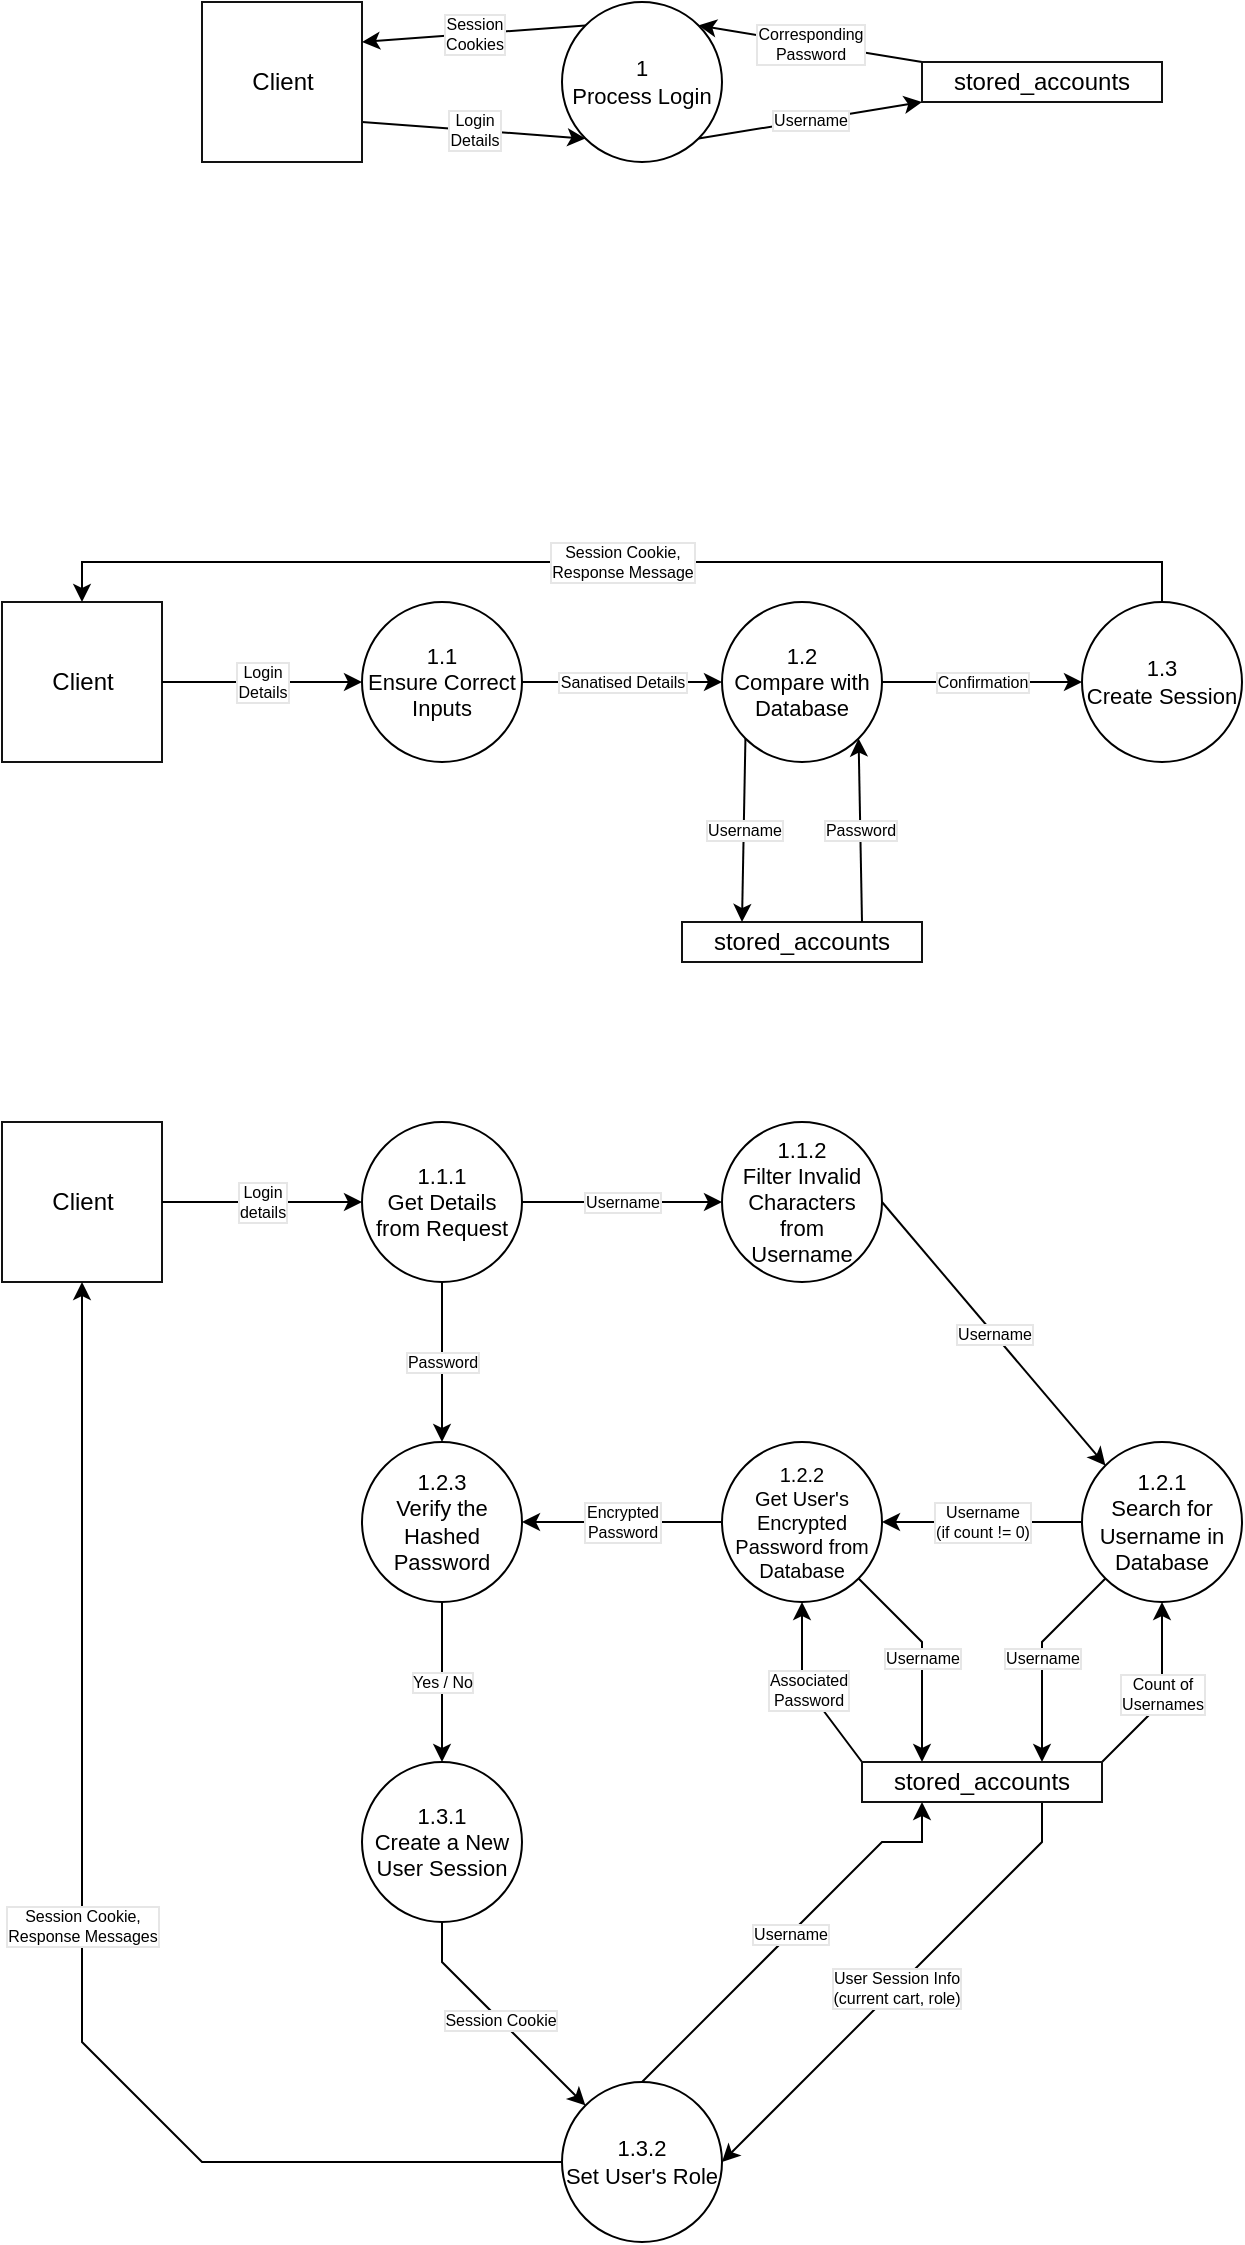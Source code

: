 <mxfile version="15.0.6" type="github" pages="7">
  <diagram id="TtZGhMjZg24LQDIngLbX" name="Page-1">
    <mxGraphModel dx="552" dy="683" grid="1" gridSize="10" guides="1" tooltips="1" connect="1" arrows="1" fold="1" page="1" pageScale="1" pageWidth="827" pageHeight="1169" math="0" shadow="0">
      <root>
        <mxCell id="0" />
        <mxCell id="1" parent="0" />
        <mxCell id="iuC-7FfMmLOWaznwBmd5-1" value="Login&lt;br style=&quot;font-size: 8px&quot;&gt;Details" style="edgeStyle=none;rounded=0;orthogonalLoop=1;jettySize=auto;html=1;exitX=1;exitY=0.75;exitDx=0;exitDy=0;entryX=0;entryY=1;entryDx=0;entryDy=0;startArrow=none;startFill=0;endArrow=classic;endFill=1;fontSize=8;labelBorderColor=#E6E6E6;" parent="1" source="iuC-7FfMmLOWaznwBmd5-2" target="iuC-7FfMmLOWaznwBmd5-5" edge="1">
          <mxGeometry relative="1" as="geometry" />
        </mxCell>
        <mxCell id="iuC-7FfMmLOWaznwBmd5-2" value="Client" style="html=1;dashed=0;whitespace=wrap;rounded=0;strokeColor=#121212;fillColor=#ffffff;align=center;" parent="1" vertex="1">
          <mxGeometry x="300" y="360" width="80" height="80" as="geometry" />
        </mxCell>
        <mxCell id="iuC-7FfMmLOWaznwBmd5-3" value="Session&lt;br style=&quot;font-size: 8px&quot;&gt;Cookies" style="edgeStyle=none;rounded=0;orthogonalLoop=1;jettySize=auto;html=1;exitX=0;exitY=0;exitDx=0;exitDy=0;entryX=1;entryY=0.25;entryDx=0;entryDy=0;startArrow=none;startFill=0;endArrow=classic;endFill=1;fontSize=8;labelBorderColor=#E6E6E6;" parent="1" source="iuC-7FfMmLOWaznwBmd5-5" target="iuC-7FfMmLOWaznwBmd5-2" edge="1">
          <mxGeometry relative="1" as="geometry" />
        </mxCell>
        <mxCell id="iuC-7FfMmLOWaznwBmd5-4" value="Username" style="edgeStyle=none;rounded=0;orthogonalLoop=1;jettySize=auto;html=1;startArrow=none;startFill=0;endArrow=classic;endFill=1;fontSize=8;labelBorderColor=#E6E6E6;exitX=1;exitY=1;exitDx=0;exitDy=0;entryX=0;entryY=1;entryDx=0;entryDy=0;" parent="1" source="iuC-7FfMmLOWaznwBmd5-5" target="iuC-7FfMmLOWaznwBmd5-7" edge="1">
          <mxGeometry relative="1" as="geometry">
            <mxPoint x="690" y="310" as="sourcePoint" />
            <mxPoint x="640" y="290" as="targetPoint" />
          </mxGeometry>
        </mxCell>
        <mxCell id="iuC-7FfMmLOWaznwBmd5-5" value="1&lt;br style=&quot;font-size: 11px&quot;&gt;Process Login" style="shape=ellipse;html=1;dashed=0;whitespace=wrap;aspect=fixed;perimeter=ellipsePerimeter;rounded=0;align=center;whiteSpace=wrap;fontSize=11;" parent="1" vertex="1">
          <mxGeometry x="480" y="360" width="80" height="80" as="geometry" />
        </mxCell>
        <mxCell id="iuC-7FfMmLOWaznwBmd5-6" value="Corresponding&lt;br style=&quot;font-size: 8px&quot;&gt;Password" style="edgeStyle=none;rounded=0;orthogonalLoop=1;jettySize=auto;html=1;exitX=0;exitY=0;exitDx=0;exitDy=0;entryX=1;entryY=0;entryDx=0;entryDy=0;startArrow=none;startFill=0;endArrow=classic;endFill=1;fontSize=8;labelBorderColor=#E6E6E6;" parent="1" source="iuC-7FfMmLOWaznwBmd5-7" target="iuC-7FfMmLOWaznwBmd5-5" edge="1">
          <mxGeometry relative="1" as="geometry" />
        </mxCell>
        <mxCell id="iuC-7FfMmLOWaznwBmd5-7" value="stored_accounts" style="rounded=0;whiteSpace=wrap;html=1;strokeColor=#121212;fillColor=#ffffff;align=center;" parent="1" vertex="1">
          <mxGeometry x="660" y="390" width="120" height="20" as="geometry" />
        </mxCell>
        <mxCell id="iuC-7FfMmLOWaznwBmd5-8" value="1.1&lt;br style=&quot;font-size: 11px&quot;&gt;Ensure Correct Inputs" style="shape=ellipse;html=1;dashed=0;whitespace=wrap;aspect=fixed;perimeter=ellipsePerimeter;rounded=0;align=center;whiteSpace=wrap;fontSize=11;" parent="1" vertex="1">
          <mxGeometry x="380" y="660" width="80" height="80" as="geometry" />
        </mxCell>
        <mxCell id="iuC-7FfMmLOWaznwBmd5-9" value="Client" style="html=1;dashed=0;whitespace=wrap;rounded=0;strokeColor=#121212;fillColor=#ffffff;align=center;" parent="1" vertex="1">
          <mxGeometry x="200" y="660" width="80" height="80" as="geometry" />
        </mxCell>
        <mxCell id="iuC-7FfMmLOWaznwBmd5-10" value="1.2&lt;br style=&quot;font-size: 11px&quot;&gt;Compare with Database" style="shape=ellipse;html=1;dashed=0;whitespace=wrap;aspect=fixed;perimeter=ellipsePerimeter;rounded=0;align=center;whiteSpace=wrap;fontSize=11;" parent="1" vertex="1">
          <mxGeometry x="560" y="660" width="80" height="80" as="geometry" />
        </mxCell>
        <mxCell id="iuC-7FfMmLOWaznwBmd5-11" value="1.3&lt;br style=&quot;font-size: 11px&quot;&gt;Create Session" style="shape=ellipse;html=1;dashed=0;whitespace=wrap;aspect=fixed;perimeter=ellipsePerimeter;rounded=0;align=center;whiteSpace=wrap;fontSize=11;" parent="1" vertex="1">
          <mxGeometry x="740" y="660" width="80" height="80" as="geometry" />
        </mxCell>
        <mxCell id="iuC-7FfMmLOWaznwBmd5-12" value="stored_accounts" style="rounded=0;whiteSpace=wrap;html=1;strokeColor=#121212;fillColor=#ffffff;align=center;" parent="1" vertex="1">
          <mxGeometry x="540" y="820" width="120" height="20" as="geometry" />
        </mxCell>
        <mxCell id="iuC-7FfMmLOWaznwBmd5-13" value="Login&lt;br&gt;Details" style="edgeStyle=none;rounded=0;orthogonalLoop=1;jettySize=auto;html=1;exitX=1;exitY=0.5;exitDx=0;exitDy=0;entryX=0;entryY=0.5;entryDx=0;entryDy=0;startArrow=none;startFill=0;endArrow=classic;endFill=1;fontSize=8;labelBorderColor=#E6E6E6;" parent="1" source="iuC-7FfMmLOWaznwBmd5-9" target="iuC-7FfMmLOWaznwBmd5-8" edge="1">
          <mxGeometry relative="1" as="geometry">
            <mxPoint x="330" y="790" as="sourcePoint" />
            <mxPoint x="421.716" y="808.284" as="targetPoint" />
          </mxGeometry>
        </mxCell>
        <mxCell id="iuC-7FfMmLOWaznwBmd5-14" value="Sanatised Details" style="edgeStyle=none;rounded=0;orthogonalLoop=1;jettySize=auto;html=1;exitX=1;exitY=0.5;exitDx=0;exitDy=0;entryX=0;entryY=0.5;entryDx=0;entryDy=0;startArrow=none;startFill=0;endArrow=classic;endFill=1;fontSize=8;labelBorderColor=#E6E6E6;" parent="1" source="iuC-7FfMmLOWaznwBmd5-8" target="iuC-7FfMmLOWaznwBmd5-10" edge="1">
          <mxGeometry relative="1" as="geometry">
            <mxPoint x="290" y="720" as="sourcePoint" />
            <mxPoint x="381.716" y="738.284" as="targetPoint" />
          </mxGeometry>
        </mxCell>
        <mxCell id="iuC-7FfMmLOWaznwBmd5-15" value="Username" style="edgeStyle=none;rounded=0;orthogonalLoop=1;jettySize=auto;html=1;entryX=0.25;entryY=0;entryDx=0;entryDy=0;startArrow=none;startFill=0;endArrow=classic;endFill=1;fontSize=8;labelBorderColor=#E6E6E6;exitX=0;exitY=1;exitDx=0;exitDy=0;" parent="1" source="iuC-7FfMmLOWaznwBmd5-10" target="iuC-7FfMmLOWaznwBmd5-12" edge="1">
          <mxGeometry relative="1" as="geometry">
            <mxPoint x="550" y="780" as="sourcePoint" />
            <mxPoint x="541.716" y="738.284" as="targetPoint" />
          </mxGeometry>
        </mxCell>
        <mxCell id="iuC-7FfMmLOWaznwBmd5-16" value="Password" style="edgeStyle=none;rounded=0;orthogonalLoop=1;jettySize=auto;html=1;entryX=1;entryY=1;entryDx=0;entryDy=0;startArrow=none;startFill=0;endArrow=classic;endFill=1;fontSize=8;labelBorderColor=#E6E6E6;exitX=0.75;exitY=0;exitDx=0;exitDy=0;" parent="1" source="iuC-7FfMmLOWaznwBmd5-12" target="iuC-7FfMmLOWaznwBmd5-10" edge="1">
          <mxGeometry relative="1" as="geometry">
            <mxPoint x="541.716" y="738.284" as="sourcePoint" />
            <mxPoint x="540" y="830" as="targetPoint" />
          </mxGeometry>
        </mxCell>
        <mxCell id="iuC-7FfMmLOWaznwBmd5-17" value="Confirmation" style="edgeStyle=none;rounded=0;orthogonalLoop=1;jettySize=auto;html=1;entryX=0;entryY=0.5;entryDx=0;entryDy=0;startArrow=none;startFill=0;endArrow=classic;endFill=1;fontSize=8;labelBorderColor=#E6E6E6;exitX=1;exitY=0.5;exitDx=0;exitDy=0;" parent="1" source="iuC-7FfMmLOWaznwBmd5-10" target="iuC-7FfMmLOWaznwBmd5-11" edge="1">
          <mxGeometry relative="1" as="geometry">
            <mxPoint x="671.72" y="831.72" as="sourcePoint" />
            <mxPoint x="670.004" y="740.004" as="targetPoint" />
          </mxGeometry>
        </mxCell>
        <mxCell id="iuC-7FfMmLOWaznwBmd5-18" value="Session Cookie,&lt;br&gt;Response Message" style="edgeStyle=none;rounded=0;orthogonalLoop=1;jettySize=auto;html=1;entryX=0.5;entryY=0;entryDx=0;entryDy=0;startArrow=none;startFill=0;endArrow=classic;endFill=1;fontSize=8;labelBorderColor=#E6E6E6;exitX=0.5;exitY=0;exitDx=0;exitDy=0;" parent="1" source="iuC-7FfMmLOWaznwBmd5-11" target="iuC-7FfMmLOWaznwBmd5-9" edge="1">
          <mxGeometry relative="1" as="geometry">
            <mxPoint x="598.284" y="738.284" as="sourcePoint" />
            <mxPoint x="701.716" y="738.284" as="targetPoint" />
            <Array as="points">
              <mxPoint x="780" y="640" />
              <mxPoint x="240" y="640" />
            </Array>
          </mxGeometry>
        </mxCell>
        <mxCell id="iuC-7FfMmLOWaznwBmd5-19" value="Username" style="edgeStyle=none;rounded=0;orthogonalLoop=1;jettySize=auto;html=1;startArrow=none;startFill=0;endArrow=classic;endFill=1;fontSize=8;exitX=1;exitY=0.5;exitDx=0;exitDy=0;entryX=0;entryY=0.5;entryDx=0;entryDy=0;labelBorderColor=#E6E6E6;" parent="1" source="iuC-7FfMmLOWaznwBmd5-21" target="iuC-7FfMmLOWaznwBmd5-22" edge="1">
          <mxGeometry relative="1" as="geometry" />
        </mxCell>
        <mxCell id="iuC-7FfMmLOWaznwBmd5-20" value="Password" style="edgeStyle=none;rounded=0;orthogonalLoop=1;jettySize=auto;html=1;labelBackgroundColor=#ffffff;fontSize=8;labelBorderColor=#E6E6E6;" parent="1" source="iuC-7FfMmLOWaznwBmd5-21" target="iuC-7FfMmLOWaznwBmd5-33" edge="1">
          <mxGeometry relative="1" as="geometry" />
        </mxCell>
        <mxCell id="iuC-7FfMmLOWaznwBmd5-21" value="1.1.1&lt;br style=&quot;font-size: 11px&quot;&gt;Get Details from Request" style="shape=ellipse;html=1;dashed=0;whitespace=wrap;aspect=fixed;perimeter=ellipsePerimeter;rounded=0;align=center;whiteSpace=wrap;fontSize=11;" parent="1" vertex="1">
          <mxGeometry x="380" y="920" width="80" height="80" as="geometry" />
        </mxCell>
        <mxCell id="iuC-7FfMmLOWaznwBmd5-22" value="1.1.2&lt;br style=&quot;font-size: 11px&quot;&gt;Filter Invalid Characters from&lt;br&gt;Username" style="shape=ellipse;html=1;dashed=0;whitespace=wrap;aspect=fixed;perimeter=ellipsePerimeter;rounded=0;align=center;whiteSpace=wrap;fontSize=11;" parent="1" vertex="1">
          <mxGeometry x="560" y="920" width="80" height="80" as="geometry" />
        </mxCell>
        <mxCell id="iuC-7FfMmLOWaznwBmd5-23" value="Username" style="edgeStyle=none;rounded=0;orthogonalLoop=1;jettySize=auto;html=1;entryX=0;entryY=0;entryDx=0;entryDy=0;startArrow=none;startFill=0;endArrow=classic;endFill=1;fontSize=8;exitX=1;exitY=0.5;exitDx=0;exitDy=0;labelBorderColor=#E6E6E6;" parent="1" source="iuC-7FfMmLOWaznwBmd5-22" target="iuC-7FfMmLOWaznwBmd5-28" edge="1">
          <mxGeometry relative="1" as="geometry">
            <mxPoint x="808.284" y="1081.716" as="targetPoint" />
            <Array as="points" />
            <mxPoint x="808.284" y="1028.284" as="sourcePoint" />
          </mxGeometry>
        </mxCell>
        <mxCell id="iuC-7FfMmLOWaznwBmd5-24" value="Client" style="html=1;dashed=0;whitespace=wrap;rounded=0;strokeColor=#121212;fillColor=#ffffff;align=center;" parent="1" vertex="1">
          <mxGeometry x="200" y="920" width="80" height="80" as="geometry" />
        </mxCell>
        <mxCell id="iuC-7FfMmLOWaznwBmd5-25" value="Login&lt;br style=&quot;font-size: 8px;&quot;&gt;details" style="edgeStyle=none;rounded=0;orthogonalLoop=1;jettySize=auto;html=1;exitX=1;exitY=0.5;exitDx=0;exitDy=0;entryX=0;entryY=0.5;entryDx=0;entryDy=0;startArrow=none;startFill=0;endArrow=classic;endFill=1;fontSize=8;labelBorderColor=#E6E6E6;" parent="1" source="iuC-7FfMmLOWaznwBmd5-24" target="iuC-7FfMmLOWaznwBmd5-21" edge="1">
          <mxGeometry relative="1" as="geometry">
            <mxPoint x="330" y="1050" as="sourcePoint" />
            <mxPoint x="421.716" y="1068.284" as="targetPoint" />
          </mxGeometry>
        </mxCell>
        <mxCell id="iuC-7FfMmLOWaznwBmd5-26" value="Username&lt;br&gt;(if count != 0)" style="edgeStyle=none;rounded=0;orthogonalLoop=1;jettySize=auto;html=1;entryX=1;entryY=0.5;entryDx=0;entryDy=0;startArrow=none;startFill=0;endArrow=classic;endFill=1;fontSize=8;exitX=0;exitY=0.5;exitDx=0;exitDy=0;labelBorderColor=#E6E6E6;" parent="1" source="iuC-7FfMmLOWaznwBmd5-28" target="iuC-7FfMmLOWaznwBmd5-31" edge="1">
          <mxGeometry relative="1" as="geometry" />
        </mxCell>
        <mxCell id="iuC-7FfMmLOWaznwBmd5-27" value="Username" style="edgeStyle=none;rounded=0;orthogonalLoop=1;jettySize=auto;html=1;entryX=0.75;entryY=0;entryDx=0;entryDy=0;startArrow=none;startFill=0;endArrow=classic;endFill=1;fontSize=8;labelBorderColor=#E6E6E6;" parent="1" source="iuC-7FfMmLOWaznwBmd5-28" target="iuC-7FfMmLOWaznwBmd5-42" edge="1">
          <mxGeometry relative="1" as="geometry">
            <Array as="points">
              <mxPoint x="720" y="1180" />
            </Array>
          </mxGeometry>
        </mxCell>
        <mxCell id="iuC-7FfMmLOWaznwBmd5-28" value="1.2.1&lt;br&gt;Search for Username in Database" style="shape=ellipse;html=1;dashed=0;whitespace=wrap;aspect=fixed;perimeter=ellipsePerimeter;rounded=0;align=center;whiteSpace=wrap;fontSize=11;" parent="1" vertex="1">
          <mxGeometry x="740" y="1080" width="80" height="80" as="geometry" />
        </mxCell>
        <mxCell id="iuC-7FfMmLOWaznwBmd5-29" value="Username" style="edgeStyle=none;rounded=0;orthogonalLoop=1;jettySize=auto;html=1;entryX=0.25;entryY=0;entryDx=0;entryDy=0;startArrow=none;startFill=0;endArrow=classic;endFill=1;fontSize=8;labelBorderColor=#E6E6E6;" parent="1" source="iuC-7FfMmLOWaznwBmd5-31" target="iuC-7FfMmLOWaznwBmd5-42" edge="1">
          <mxGeometry relative="1" as="geometry">
            <Array as="points">
              <mxPoint x="660" y="1180" />
            </Array>
          </mxGeometry>
        </mxCell>
        <mxCell id="iuC-7FfMmLOWaznwBmd5-30" value="Encrypted&lt;br&gt;Password" style="edgeStyle=none;rounded=0;orthogonalLoop=1;jettySize=auto;html=1;entryX=1;entryY=0.5;entryDx=0;entryDy=0;labelBackgroundColor=#ffffff;fontSize=8;labelBorderColor=#E6E6E6;" parent="1" source="iuC-7FfMmLOWaznwBmd5-31" target="iuC-7FfMmLOWaznwBmd5-33" edge="1">
          <mxGeometry relative="1" as="geometry" />
        </mxCell>
        <mxCell id="iuC-7FfMmLOWaznwBmd5-31" value="1.2.2&lt;br style=&quot;font-size: 10px&quot;&gt;Get User&#39;s Encrypted Password from Database" style="shape=ellipse;html=1;dashed=0;whitespace=wrap;aspect=fixed;perimeter=ellipsePerimeter;rounded=0;align=center;whiteSpace=wrap;fontSize=10;" parent="1" vertex="1">
          <mxGeometry x="560" y="1080" width="80" height="80" as="geometry" />
        </mxCell>
        <mxCell id="iuC-7FfMmLOWaznwBmd5-32" value="Yes / No" style="edgeStyle=none;rounded=0;orthogonalLoop=1;jettySize=auto;html=1;startArrow=none;startFill=0;endArrow=classic;endFill=1;fontSize=8;labelBorderColor=#E6E6E6;" parent="1" source="iuC-7FfMmLOWaznwBmd5-33" target="iuC-7FfMmLOWaznwBmd5-35" edge="1">
          <mxGeometry relative="1" as="geometry" />
        </mxCell>
        <mxCell id="iuC-7FfMmLOWaznwBmd5-33" value="1.2.3&lt;br&gt;Verify the Hashed Password" style="shape=ellipse;html=1;dashed=0;whitespace=wrap;aspect=fixed;perimeter=ellipsePerimeter;rounded=0;align=center;whiteSpace=wrap;fontSize=11;" parent="1" vertex="1">
          <mxGeometry x="380" y="1080" width="80" height="80" as="geometry" />
        </mxCell>
        <mxCell id="iuC-7FfMmLOWaznwBmd5-34" value="Session Cookie" style="edgeStyle=none;rounded=0;orthogonalLoop=1;jettySize=auto;html=1;startArrow=none;startFill=0;endArrow=classic;endFill=1;fontSize=8;exitX=0.5;exitY=1;exitDx=0;exitDy=0;entryX=0;entryY=0;entryDx=0;entryDy=0;labelBorderColor=#E6E6E6;" parent="1" source="iuC-7FfMmLOWaznwBmd5-35" target="iuC-7FfMmLOWaznwBmd5-37" edge="1">
          <mxGeometry relative="1" as="geometry">
            <Array as="points">
              <mxPoint x="420" y="1340" />
            </Array>
          </mxGeometry>
        </mxCell>
        <mxCell id="iuC-7FfMmLOWaznwBmd5-35" value="1.3.1&lt;br&gt;Create a New User Session" style="shape=ellipse;html=1;dashed=0;whitespace=wrap;aspect=fixed;perimeter=ellipsePerimeter;rounded=0;align=center;whiteSpace=wrap;fontSize=11;" parent="1" vertex="1">
          <mxGeometry x="380" y="1240" width="80" height="80" as="geometry" />
        </mxCell>
        <mxCell id="iuC-7FfMmLOWaznwBmd5-36" value="Username" style="edgeStyle=none;rounded=0;orthogonalLoop=1;jettySize=auto;html=1;exitX=0.5;exitY=0;exitDx=0;exitDy=0;entryX=0.25;entryY=1;entryDx=0;entryDy=0;startArrow=none;startFill=0;endArrow=classic;endFill=1;fontSize=8;labelBorderColor=#E6E6E6;" parent="1" source="iuC-7FfMmLOWaznwBmd5-37" target="iuC-7FfMmLOWaznwBmd5-42" edge="1">
          <mxGeometry relative="1" as="geometry">
            <Array as="points">
              <mxPoint x="640" y="1280" />
              <mxPoint x="660" y="1280" />
            </Array>
          </mxGeometry>
        </mxCell>
        <mxCell id="iuC-7FfMmLOWaznwBmd5-37" value="1.3.2&lt;br&gt;Set User&#39;s Role" style="shape=ellipse;html=1;dashed=0;whitespace=wrap;aspect=fixed;perimeter=ellipsePerimeter;rounded=0;align=center;whiteSpace=wrap;fontSize=11;" parent="1" vertex="1">
          <mxGeometry x="480" y="1400" width="80" height="80" as="geometry" />
        </mxCell>
        <mxCell id="iuC-7FfMmLOWaznwBmd5-38" value="Session Cookie,&lt;br&gt;Response Messages" style="edgeStyle=none;rounded=0;orthogonalLoop=1;jettySize=auto;html=1;entryX=0.5;entryY=1;entryDx=0;entryDy=0;startArrow=none;startFill=0;endArrow=classic;endFill=1;fontSize=8;labelBorderColor=#E6E6E6;exitX=0;exitY=0.5;exitDx=0;exitDy=0;" parent="1" source="iuC-7FfMmLOWaznwBmd5-37" target="iuC-7FfMmLOWaznwBmd5-24" edge="1">
          <mxGeometry relative="1" as="geometry">
            <Array as="points">
              <mxPoint x="300" y="1440" />
              <mxPoint x="240" y="1380" />
            </Array>
            <mxPoint x="450" y="1412" as="sourcePoint" />
          </mxGeometry>
        </mxCell>
        <mxCell id="iuC-7FfMmLOWaznwBmd5-39" value="Associated&lt;br&gt;Password" style="edgeStyle=none;rounded=0;orthogonalLoop=1;jettySize=auto;html=1;exitX=0;exitY=0;exitDx=0;exitDy=0;entryX=0.5;entryY=1;entryDx=0;entryDy=0;startArrow=none;startFill=0;endArrow=classic;endFill=1;fontSize=8;labelBorderColor=#E6E6E6;" parent="1" source="iuC-7FfMmLOWaznwBmd5-42" target="iuC-7FfMmLOWaznwBmd5-31" edge="1">
          <mxGeometry relative="1" as="geometry">
            <Array as="points">
              <mxPoint x="600" y="1200" />
            </Array>
          </mxGeometry>
        </mxCell>
        <mxCell id="iuC-7FfMmLOWaznwBmd5-40" value="Count of&lt;br&gt;Usernames" style="edgeStyle=none;rounded=0;orthogonalLoop=1;jettySize=auto;html=1;exitX=1;exitY=0;exitDx=0;exitDy=0;entryX=0.5;entryY=1;entryDx=0;entryDy=0;startArrow=none;startFill=0;endArrow=classic;endFill=1;fontSize=8;labelBorderColor=#E6E6E6;" parent="1" source="iuC-7FfMmLOWaznwBmd5-42" target="iuC-7FfMmLOWaznwBmd5-28" edge="1">
          <mxGeometry relative="1" as="geometry">
            <Array as="points">
              <mxPoint x="780" y="1210" />
            </Array>
          </mxGeometry>
        </mxCell>
        <mxCell id="iuC-7FfMmLOWaznwBmd5-41" value="User Session Info&lt;br style=&quot;font-size: 8px&quot;&gt;(current cart, role)" style="edgeStyle=none;rounded=0;orthogonalLoop=1;jettySize=auto;html=1;entryX=1;entryY=0.5;entryDx=0;entryDy=0;startArrow=none;startFill=0;endArrow=classic;endFill=1;fontSize=8;exitX=0.75;exitY=1;exitDx=0;exitDy=0;labelBorderColor=#E6E6E6;" parent="1" source="iuC-7FfMmLOWaznwBmd5-42" target="iuC-7FfMmLOWaznwBmd5-37" edge="1">
          <mxGeometry relative="1" as="geometry">
            <Array as="points">
              <mxPoint x="720" y="1280" />
            </Array>
          </mxGeometry>
        </mxCell>
        <mxCell id="iuC-7FfMmLOWaznwBmd5-42" value="stored_accounts" style="rounded=0;whiteSpace=wrap;html=1;strokeColor=#121212;fillColor=#ffffff;align=center;" parent="1" vertex="1">
          <mxGeometry x="630" y="1240" width="120" height="20" as="geometry" />
        </mxCell>
      </root>
    </mxGraphModel>
  </diagram>
  <diagram name="register" id="jpWL8NOQSZvBAyDo1Xpy">
    <mxGraphModel dx="1422" dy="794" grid="1" gridSize="10" guides="1" tooltips="1" connect="1" arrows="1" fold="1" page="0" pageScale="1" pageWidth="1600" pageHeight="1200" math="0" shadow="0">
      <root>
        <mxCell id="V6VczQcHvFtDQ9eLBYDW-0" />
        <mxCell id="V6VczQcHvFtDQ9eLBYDW-1" parent="V6VczQcHvFtDQ9eLBYDW-0" />
        <mxCell id="PM3LEpmz67uO_UkO4Qs_-0" value="Account Details,&lt;br&gt;Proof of age" style="edgeStyle=none;rounded=0;orthogonalLoop=1;jettySize=auto;html=1;exitX=1;exitY=0.75;exitDx=0;exitDy=0;entryX=0;entryY=1;entryDx=0;entryDy=0;startArrow=none;startFill=0;endArrow=classic;endFill=1;fontSize=8;labelBorderColor=#E6E6E6;verticalAlign=middle;" parent="V6VczQcHvFtDQ9eLBYDW-1" source="PM3LEpmz67uO_UkO4Qs_-1" target="PM3LEpmz67uO_UkO4Qs_-5" edge="1">
          <mxGeometry relative="1" as="geometry" />
        </mxCell>
        <mxCell id="PM3LEpmz67uO_UkO4Qs_-1" value="Client" style="html=1;dashed=0;whitespace=wrap;rounded=0;strokeColor=#121212;fillColor=#ffffff;align=center;verticalAlign=middle;" parent="V6VczQcHvFtDQ9eLBYDW-1" vertex="1">
          <mxGeometry x="300" y="140" width="80" height="80" as="geometry" />
        </mxCell>
        <mxCell id="PM3LEpmz67uO_UkO4Qs_-3" value="Username, Password" style="edgeStyle=none;rounded=0;orthogonalLoop=1;jettySize=auto;html=1;startArrow=none;startFill=0;endArrow=classic;endFill=1;fontSize=8;labelBorderColor=#E6E6E6;exitX=1;exitY=0;exitDx=0;exitDy=0;entryX=0;entryY=0.5;entryDx=0;entryDy=0;verticalAlign=middle;" parent="V6VczQcHvFtDQ9eLBYDW-1" source="PM3LEpmz67uO_UkO4Qs_-5" target="PM3LEpmz67uO_UkO4Qs_-7" edge="1">
          <mxGeometry relative="1" as="geometry">
            <mxPoint x="690" y="90" as="sourcePoint" />
            <mxPoint x="640" y="70" as="targetPoint" />
          </mxGeometry>
        </mxCell>
        <mxCell id="AZKt8cb0ryphCcuicOuB-2" value="Proof of Age&lt;br&gt;Document" style="edgeStyle=none;rounded=0;orthogonalLoop=1;jettySize=auto;html=1;entryX=0.25;entryY=0;entryDx=0;entryDy=0;startArrow=none;startFill=0;endArrow=classic;endFill=1;fontSize=8;exitX=0;exitY=1;exitDx=0;exitDy=0;labelBorderColor=#E6E6E6;verticalAlign=middle;" parent="V6VczQcHvFtDQ9eLBYDW-1" source="PM3LEpmz67uO_UkO4Qs_-5" target="AZKt8cb0ryphCcuicOuB-1" edge="1">
          <mxGeometry relative="1" as="geometry" />
        </mxCell>
        <mxCell id="SOyO1WurqTIwwDiO4tGM-0" value="Confirmation Email" style="edgeStyle=none;rounded=0;orthogonalLoop=1;jettySize=auto;html=1;exitX=0;exitY=0;exitDx=0;exitDy=0;entryX=1;entryY=0.25;entryDx=0;entryDy=0;labelBackgroundColor=#ffffff;fontSize=8;labelBorderColor=#E6E6E6;verticalAlign=middle;" parent="V6VczQcHvFtDQ9eLBYDW-1" source="PM3LEpmz67uO_UkO4Qs_-5" target="PM3LEpmz67uO_UkO4Qs_-1" edge="1">
          <mxGeometry relative="1" as="geometry" />
        </mxCell>
        <mxCell id="6rCSJDNUb4smcQ1Ge4BU-2" value="Account details&lt;br style=&quot;font-size: 8px;&quot;&gt;(shipping info,&lt;br style=&quot;font-size: 8px;&quot;&gt;email address,&lt;br style=&quot;font-size: 8px;&quot;&gt;etc)" style="rounded=0;orthogonalLoop=1;jettySize=auto;html=1;exitX=1;exitY=1;exitDx=0;exitDy=0;entryX=0;entryY=0.5;entryDx=0;entryDy=0;fontSize=8;labelBorderColor=#E6E6E6;" parent="V6VczQcHvFtDQ9eLBYDW-1" source="PM3LEpmz67uO_UkO4Qs_-5" target="6rCSJDNUb4smcQ1Ge4BU-0" edge="1">
          <mxGeometry relative="1" as="geometry" />
        </mxCell>
        <mxCell id="PM3LEpmz67uO_UkO4Qs_-5" value="2&lt;br&gt;Register Account" style="shape=ellipse;html=1;dashed=0;whitespace=wrap;aspect=fixed;perimeter=ellipsePerimeter;rounded=0;align=center;whiteSpace=wrap;fontSize=11;verticalAlign=middle;" parent="V6VczQcHvFtDQ9eLBYDW-1" vertex="1">
          <mxGeometry x="480" y="140" width="80" height="80" as="geometry" />
        </mxCell>
        <mxCell id="PM3LEpmz67uO_UkO4Qs_-7" value="stored_accounts" style="rounded=0;whiteSpace=wrap;html=1;strokeColor=#121212;fillColor=#ffffff;align=center;verticalAlign=middle;" parent="V6VczQcHvFtDQ9eLBYDW-1" vertex="1">
          <mxGeometry x="660" y="140" width="120" height="20" as="geometry" />
        </mxCell>
        <mxCell id="NIPGJK5g31NeNp7KCGPb-1" value="Account&lt;br&gt;Details" style="edgeStyle=orthogonalEdgeStyle;rounded=0;orthogonalLoop=1;jettySize=auto;html=1;fontSize=8;labelBorderColor=#E6E6E6;verticalAlign=middle;" parent="V6VczQcHvFtDQ9eLBYDW-1" source="PM3LEpmz67uO_UkO4Qs_-9" target="NIPGJK5g31NeNp7KCGPb-0" edge="1">
          <mxGeometry relative="1" as="geometry" />
        </mxCell>
        <mxCell id="PM3LEpmz67uO_UkO4Qs_-9" value="Client" style="html=1;dashed=0;whitespace=wrap;rounded=0;strokeColor=#121212;fillColor=#ffffff;align=center;verticalAlign=middle;" parent="V6VczQcHvFtDQ9eLBYDW-1" vertex="1">
          <mxGeometry x="200" y="580" width="80" height="80" as="geometry" />
        </mxCell>
        <mxCell id="-4IREJs-Gl_uziigxbZj-15" value="Photo of ID" style="edgeStyle=none;rounded=0;orthogonalLoop=1;jettySize=auto;html=1;fontSize=8;labelBorderColor=#E6E6E6;verticalAlign=middle;exitX=0;exitY=1;exitDx=0;exitDy=0;" parent="V6VczQcHvFtDQ9eLBYDW-1" source="PM3LEpmz67uO_UkO4Qs_-12" target="-4IREJs-Gl_uziigxbZj-10" edge="1">
          <mxGeometry relative="1" as="geometry" />
        </mxCell>
        <mxCell id="3uv8tuVGdMU1OYstVlQr-2" value="Account Details" style="edgeStyle=none;rounded=0;orthogonalLoop=1;jettySize=auto;html=1;labelBackgroundColor=#ffffff;fontSize=8;labelBorderColor=#E6E6E6;" parent="V6VczQcHvFtDQ9eLBYDW-1" source="PM3LEpmz67uO_UkO4Qs_-10" target="PM3LEpmz67uO_UkO4Qs_-12" edge="1">
          <mxGeometry relative="1" as="geometry" />
        </mxCell>
        <mxCell id="PM3LEpmz67uO_UkO4Qs_-10" value="2.2&lt;br&gt;Check Account does not Exist" style="shape=ellipse;html=1;dashed=0;whitespace=wrap;aspect=fixed;perimeter=ellipsePerimeter;rounded=0;align=center;whiteSpace=wrap;fontSize=11;verticalAlign=middle;" parent="V6VczQcHvFtDQ9eLBYDW-1" vertex="1">
          <mxGeometry x="560" y="580" width="80" height="80" as="geometry" />
        </mxCell>
        <mxCell id="lalvibIuVY6aZ5StdjGk-3" value="Confirmation Email" style="edgeStyle=none;rounded=0;orthogonalLoop=1;jettySize=auto;html=1;exitX=1;exitY=1;exitDx=0;exitDy=0;labelBackgroundColor=#ffffff;fontSize=8;entryX=0.5;entryY=1;entryDx=0;entryDy=0;labelBorderColor=#E6E6E6;verticalAlign=middle;" parent="V6VczQcHvFtDQ9eLBYDW-1" source="PM3LEpmz67uO_UkO4Qs_-12" target="PM3LEpmz67uO_UkO4Qs_-9" edge="1">
          <mxGeometry relative="1" as="geometry">
            <mxPoint x="880" y="760" as="targetPoint" />
            <Array as="points">
              <mxPoint x="920" y="760" />
              <mxPoint x="920" y="860" />
              <mxPoint x="240" y="860" />
            </Array>
          </mxGeometry>
        </mxCell>
        <mxCell id="pUA99vrO3LO-KnxBs3fL-1" value="Account&amp;nbsp;" style="edgeStyle=none;rounded=0;orthogonalLoop=1;jettySize=auto;html=1;labelBackgroundColor=#ffffff;fontSize=8;labelBorderColor=#E6E6E6;" parent="V6VczQcHvFtDQ9eLBYDW-1" source="PM3LEpmz67uO_UkO4Qs_-12" target="pUA99vrO3LO-KnxBs3fL-0" edge="1">
          <mxGeometry relative="1" as="geometry" />
        </mxCell>
        <mxCell id="PM3LEpmz67uO_UkO4Qs_-12" value="2.3&lt;br style=&quot;font-size: 11px&quot;&gt;Create&lt;br&gt;Account" style="shape=ellipse;html=1;dashed=0;whitespace=wrap;aspect=fixed;perimeter=ellipsePerimeter;rounded=0;align=center;whiteSpace=wrap;fontSize=11;verticalAlign=middle;" parent="V6VczQcHvFtDQ9eLBYDW-1" vertex="1">
          <mxGeometry x="740" y="580" width="80" height="80" as="geometry" />
        </mxCell>
        <mxCell id="pUA99vrO3LO-KnxBs3fL-0" value="2.5&lt;br&gt;Create Session" style="shape=ellipse;html=1;dashed=0;whitespace=wrap;aspect=fixed;perimeter=ellipsePerimeter;rounded=0;align=center;whiteSpace=wrap;fontSize=11;verticalAlign=middle;" parent="V6VczQcHvFtDQ9eLBYDW-1" vertex="1">
          <mxGeometry x="900" y="580" width="80" height="80" as="geometry" />
        </mxCell>
        <mxCell id="707rTBW0hoAPrzLejBji-2" value="Photo of ID" style="edgeStyle=none;rounded=0;orthogonalLoop=1;jettySize=auto;html=1;exitX=1;exitY=0.5;exitDx=0;exitDy=0;entryX=0;entryY=0.5;entryDx=0;entryDy=0;fontSize=8;labelBackgroundColor=#ffffff;labelBorderColor=#E6E6E6;verticalAlign=middle;" parent="V6VczQcHvFtDQ9eLBYDW-1" source="-4IREJs-Gl_uziigxbZj-10" target="-4IREJs-Gl_uziigxbZj-14" edge="1">
          <mxGeometry relative="1" as="geometry" />
        </mxCell>
        <mxCell id="-4IREJs-Gl_uziigxbZj-10" value="2.4&lt;br&gt;Send ID for Confirmation" style="shape=ellipse;html=1;dashed=0;whitespace=wrap;aspect=fixed;perimeter=ellipsePerimeter;rounded=0;align=center;whiteSpace=wrap;fontSize=11;verticalAlign=middle;" parent="V6VczQcHvFtDQ9eLBYDW-1" vertex="1">
          <mxGeometry x="560" y="740" width="80" height="80" as="geometry" />
        </mxCell>
        <mxCell id="PM3LEpmz67uO_UkO4Qs_-13" value="stored_accounts" style="rounded=0;whiteSpace=wrap;html=1;strokeColor=#121212;fillColor=#ffffff;align=center;verticalAlign=middle;" parent="V6VczQcHvFtDQ9eLBYDW-1" vertex="1">
          <mxGeometry x="540" y="480" width="120" height="20" as="geometry" />
        </mxCell>
        <mxCell id="PM3LEpmz67uO_UkO4Qs_-15" value="Sanatised Details" style="edgeStyle=none;rounded=0;orthogonalLoop=1;jettySize=auto;html=1;exitX=1;exitY=0.5;exitDx=0;exitDy=0;entryX=0;entryY=0.5;entryDx=0;entryDy=0;startArrow=none;startFill=0;endArrow=classic;endFill=1;fontSize=8;labelBorderColor=#E6E6E6;verticalAlign=middle;" parent="V6VczQcHvFtDQ9eLBYDW-1" target="PM3LEpmz67uO_UkO4Qs_-10" edge="1">
          <mxGeometry relative="1" as="geometry">
            <mxPoint x="470" y="620" as="sourcePoint" />
            <mxPoint x="391.716" y="658.284" as="targetPoint" />
          </mxGeometry>
        </mxCell>
        <mxCell id="PM3LEpmz67uO_UkO4Qs_-16" value="Username" style="edgeStyle=none;rounded=0;orthogonalLoop=1;jettySize=auto;html=1;entryX=0.25;entryY=1;entryDx=0;entryDy=0;startArrow=none;startFill=0;endArrow=classic;endFill=1;fontSize=8;labelBorderColor=#E6E6E6;exitX=0;exitY=0;exitDx=0;exitDy=0;verticalAlign=middle;" parent="V6VczQcHvFtDQ9eLBYDW-1" source="PM3LEpmz67uO_UkO4Qs_-10" target="PM3LEpmz67uO_UkO4Qs_-13" edge="1">
          <mxGeometry relative="1" as="geometry">
            <mxPoint x="560" y="700" as="sourcePoint" />
            <mxPoint x="551.716" y="658.284" as="targetPoint" />
          </mxGeometry>
        </mxCell>
        <mxCell id="PM3LEpmz67uO_UkO4Qs_-17" value="Count" style="edgeStyle=none;rounded=0;orthogonalLoop=1;jettySize=auto;html=1;startArrow=none;startFill=0;endArrow=classic;endFill=1;fontSize=8;labelBorderColor=#E6E6E6;exitX=0.75;exitY=1;exitDx=0;exitDy=0;entryX=1;entryY=0;entryDx=0;entryDy=0;verticalAlign=middle;" parent="V6VczQcHvFtDQ9eLBYDW-1" source="PM3LEpmz67uO_UkO4Qs_-13" target="PM3LEpmz67uO_UkO4Qs_-10" edge="1">
          <mxGeometry relative="1" as="geometry">
            <mxPoint x="551.716" y="658.284" as="sourcePoint" />
            <mxPoint x="630" y="570" as="targetPoint" />
          </mxGeometry>
        </mxCell>
        <mxCell id="AZKt8cb0ryphCcuicOuB-4" value="Confirmation" style="edgeStyle=none;rounded=0;orthogonalLoop=1;jettySize=auto;html=1;exitX=0.75;exitY=0;exitDx=0;exitDy=0;entryX=1;entryY=1;entryDx=0;entryDy=0;startArrow=none;startFill=0;endArrow=classic;endFill=1;fontSize=8;labelBorderColor=#E6E6E6;verticalAlign=middle;" parent="V6VczQcHvFtDQ9eLBYDW-1" source="AZKt8cb0ryphCcuicOuB-1" target="PM3LEpmz67uO_UkO4Qs_-5" edge="1">
          <mxGeometry relative="1" as="geometry" />
        </mxCell>
        <mxCell id="AZKt8cb0ryphCcuicOuB-1" value="Admin Panel" style="html=1;dashed=0;whitespace=wrap;rounded=0;strokeColor=#121212;fillColor=#ffffff;align=center;verticalAlign=middle;" parent="V6VczQcHvFtDQ9eLBYDW-1" vertex="1">
          <mxGeometry x="480" y="300" width="80" height="80" as="geometry" />
        </mxCell>
        <mxCell id="NIPGJK5g31NeNp7KCGPb-0" value="2.1&lt;br style=&quot;font-size: 11px&quot;&gt;Ensure Correct Inputs" style="shape=ellipse;html=1;dashed=0;whitespace=wrap;aspect=fixed;perimeter=ellipsePerimeter;rounded=0;align=center;whiteSpace=wrap;fontSize=11;verticalAlign=middle;" parent="V6VczQcHvFtDQ9eLBYDW-1" vertex="1">
          <mxGeometry x="380" y="580" width="80" height="80" as="geometry" />
        </mxCell>
        <mxCell id="-4IREJs-Gl_uziigxbZj-9" value="Account Information" style="edgeStyle=none;rounded=0;orthogonalLoop=1;jettySize=auto;html=1;startArrow=none;startFill=0;endArrow=classic;endFill=1;fontSize=8;exitX=0;exitY=0;exitDx=0;exitDy=0;entryX=1;entryY=1;entryDx=0;entryDy=0;labelBorderColor=#E6E6E6;verticalAlign=middle;" parent="V6VczQcHvFtDQ9eLBYDW-1" source="PM3LEpmz67uO_UkO4Qs_-12" target="PM3LEpmz67uO_UkO4Qs_-13" edge="1">
          <mxGeometry relative="1" as="geometry">
            <mxPoint x="719.8" y="660" as="sourcePoint" />
            <mxPoint x="719.8" y="740" as="targetPoint" />
          </mxGeometry>
        </mxCell>
        <mxCell id="707rTBW0hoAPrzLejBji-3" value="Confirmation of&lt;br&gt;Account" style="edgeStyle=none;rounded=0;orthogonalLoop=1;jettySize=auto;html=1;labelBackgroundColor=#ffffff;fontSize=8;labelBorderColor=#E6E6E6;entryX=0.5;entryY=1;entryDx=0;entryDy=0;verticalAlign=middle;" parent="V6VczQcHvFtDQ9eLBYDW-1" source="-4IREJs-Gl_uziigxbZj-14" target="PM3LEpmz67uO_UkO4Qs_-12" edge="1">
          <mxGeometry relative="1" as="geometry">
            <mxPoint x="760" y="660" as="targetPoint" />
            <Array as="points" />
          </mxGeometry>
        </mxCell>
        <mxCell id="-4IREJs-Gl_uziigxbZj-14" value="Admin Panel" style="html=1;dashed=0;whitespace=wrap;rounded=0;strokeColor=#121212;fillColor=#ffffff;align=center;verticalAlign=middle;" parent="V6VczQcHvFtDQ9eLBYDW-1" vertex="1">
          <mxGeometry x="740" y="740" width="80" height="80" as="geometry" />
        </mxCell>
        <mxCell id="aPz72t6WwlqNeTJDnBC1-2" value="Account&lt;br&gt;Details" style="edgeStyle=none;rounded=0;orthogonalLoop=1;jettySize=auto;html=1;labelBackgroundColor=#ffffff;fontSize=8;labelBorderColor=#E6E6E6;verticalAlign=middle;exitX=1;exitY=0.5;exitDx=0;exitDy=0;" parent="V6VczQcHvFtDQ9eLBYDW-1" source="aPz72t6WwlqNeTJDnBC1-0" target="aPz72t6WwlqNeTJDnBC1-1" edge="1">
          <mxGeometry relative="1" as="geometry">
            <Array as="points">
              <mxPoint x="320" y="1040" />
            </Array>
          </mxGeometry>
        </mxCell>
        <mxCell id="UnOcLe9YfNY76WljQbGm-6" value="Picture of&lt;br&gt;Identification" style="edgeStyle=none;rounded=0;orthogonalLoop=1;jettySize=auto;html=1;entryX=0.5;entryY=1;entryDx=0;entryDy=0;labelBackgroundColor=#ffffff;fontSize=8;exitX=0.75;exitY=1;exitDx=0;exitDy=0;labelBorderColor=#E6E6E6;" parent="V6VczQcHvFtDQ9eLBYDW-1" source="aPz72t6WwlqNeTJDnBC1-0" target="UnOcLe9YfNY76WljQbGm-1" edge="1">
          <mxGeometry relative="1" as="geometry">
            <Array as="points">
              <mxPoint x="260" y="1340" />
            </Array>
          </mxGeometry>
        </mxCell>
        <mxCell id="aPz72t6WwlqNeTJDnBC1-0" value="Client" style="html=1;dashed=0;whitespace=wrap;rounded=0;strokeColor=#121212;fillColor=#ffffff;align=center;verticalAlign=middle;" parent="V6VczQcHvFtDQ9eLBYDW-1" vertex="1">
          <mxGeometry x="200" y="1000" width="80" height="80" as="geometry" />
        </mxCell>
        <mxCell id="EG2bDnquVkICjOL_cnCF-1" value="Username" style="edgeStyle=none;rounded=0;orthogonalLoop=1;jettySize=auto;html=1;labelBackgroundColor=#ffffff;fontSize=8;exitX=0.5;exitY=1;exitDx=0;exitDy=0;entryX=0;entryY=0.5;entryDx=0;entryDy=0;labelBorderColor=#E6E6E6;verticalAlign=middle;" parent="V6VczQcHvFtDQ9eLBYDW-1" source="aPz72t6WwlqNeTJDnBC1-1" target="EG2bDnquVkICjOL_cnCF-0" edge="1">
          <mxGeometry relative="1" as="geometry">
            <Array as="points">
              <mxPoint x="400" y="1240" />
              <mxPoint x="440" y="1280" />
            </Array>
          </mxGeometry>
        </mxCell>
        <mxCell id="wWp0bwI-l_c6JggJrBBc-1" value="Password,&lt;br&gt;Retyped Password" style="edgeStyle=none;rounded=0;orthogonalLoop=1;jettySize=auto;html=1;exitX=0.5;exitY=0;exitDx=0;exitDy=0;entryX=0;entryY=0.5;entryDx=0;entryDy=0;labelBackgroundColor=#ffffff;fontSize=8;labelBorderColor=#E6E6E6;verticalAlign=middle;" parent="V6VczQcHvFtDQ9eLBYDW-1" source="aPz72t6WwlqNeTJDnBC1-1" target="wWp0bwI-l_c6JggJrBBc-0" edge="1">
          <mxGeometry relative="1" as="geometry">
            <Array as="points">
              <mxPoint x="400" y="1050" />
              <mxPoint x="500" y="960" />
            </Array>
          </mxGeometry>
        </mxCell>
        <mxCell id="aPz72t6WwlqNeTJDnBC1-1" value="2.1.1&lt;br style=&quot;font-size: 11px&quot;&gt;Get Details from Request" style="shape=ellipse;html=1;dashed=0;whitespace=wrap;aspect=fixed;perimeter=ellipsePerimeter;rounded=0;align=center;whiteSpace=wrap;fontSize=11;verticalAlign=middle;" parent="V6VczQcHvFtDQ9eLBYDW-1" vertex="1">
          <mxGeometry x="360" y="1080" width="80" height="80" as="geometry" />
        </mxCell>
        <mxCell id="TW8avnIa2rI27qqevwMy-1" value="Username" style="edgeStyle=none;rounded=0;orthogonalLoop=1;jettySize=auto;html=1;exitX=1;exitY=0.5;exitDx=0;exitDy=0;entryX=0;entryY=0.5;entryDx=0;entryDy=0;labelBackgroundColor=#ffffff;fontSize=8;labelBorderColor=#E6E6E6;" parent="V6VczQcHvFtDQ9eLBYDW-1" source="EG2bDnquVkICjOL_cnCF-0" target="TW8avnIa2rI27qqevwMy-0" edge="1">
          <mxGeometry relative="1" as="geometry">
            <Array as="points">
              <mxPoint x="640" y="1280" />
              <mxPoint x="640" y="1180" />
              <mxPoint x="700" y="1120" />
            </Array>
          </mxGeometry>
        </mxCell>
        <mxCell id="EG2bDnquVkICjOL_cnCF-0" value="2.1.2&lt;br style=&quot;font-size: 11px&quot;&gt;Filter Invalid Characters from&lt;br&gt;Username" style="shape=ellipse;html=1;dashed=0;whitespace=wrap;aspect=fixed;perimeter=ellipsePerimeter;rounded=0;align=center;whiteSpace=wrap;fontSize=11;verticalAlign=middle;" parent="V6VczQcHvFtDQ9eLBYDW-1" vertex="1">
          <mxGeometry x="540" y="1240" width="80" height="80" as="geometry" />
        </mxCell>
        <mxCell id="t71I7Mv3IYB4K6wmZuSI-0" value="Email" style="edgeStyle=none;rounded=0;orthogonalLoop=1;jettySize=auto;html=1;labelBackgroundColor=#ffffff;fontSize=8;exitX=1;exitY=0.5;exitDx=0;exitDy=0;entryX=0;entryY=0.5;entryDx=0;entryDy=0;labelBorderColor=#E6E6E6;verticalAlign=middle;" parent="V6VczQcHvFtDQ9eLBYDW-1" source="aPz72t6WwlqNeTJDnBC1-1" target="lalvibIuVY6aZ5StdjGk-1" edge="1">
          <mxGeometry relative="1" as="geometry">
            <mxPoint x="438.284" y="1101.716" as="sourcePoint" />
            <mxPoint x="541.716" y="1101.716" as="targetPoint" />
            <Array as="points" />
          </mxGeometry>
        </mxCell>
        <mxCell id="lalvibIuVY6aZ5StdjGk-1" value="2.1.4&lt;br style=&quot;font-size: 11px&quot;&gt;Check Email is Valid" style="shape=ellipse;html=1;dashed=0;whitespace=wrap;aspect=fixed;perimeter=ellipsePerimeter;rounded=0;align=center;whiteSpace=wrap;fontSize=11;verticalAlign=middle;" parent="V6VczQcHvFtDQ9eLBYDW-1" vertex="1">
          <mxGeometry x="540" y="1080" width="80" height="80" as="geometry" />
        </mxCell>
        <mxCell id="hWfrObhW87tDh4NxC4Jo-2" value="Password" style="edgeStyle=none;rounded=0;orthogonalLoop=1;jettySize=auto;html=1;exitX=1;exitY=0.5;exitDx=0;exitDy=0;entryX=1;entryY=0.5;entryDx=0;entryDy=0;labelBackgroundColor=#ffffff;fontSize=8;labelBorderColor=#E6E6E6;" parent="V6VczQcHvFtDQ9eLBYDW-1" source="wWp0bwI-l_c6JggJrBBc-0" target="xL9IeSGUVXBSINN_vtpN-0" edge="1">
          <mxGeometry relative="1" as="geometry">
            <Array as="points">
              <mxPoint x="920" y="960" />
              <mxPoint x="1040" y="1080" />
              <mxPoint x="1040" y="1220" />
            </Array>
          </mxGeometry>
        </mxCell>
        <mxCell id="wWp0bwI-l_c6JggJrBBc-0" value="2.1.3&lt;br style=&quot;font-size: 11px&quot;&gt;Check Both Passwords are Matching" style="shape=ellipse;html=1;dashed=0;whitespace=wrap;aspect=fixed;perimeter=ellipsePerimeter;rounded=0;align=center;whiteSpace=wrap;fontSize=11;verticalAlign=middle;" parent="V6VczQcHvFtDQ9eLBYDW-1" vertex="1">
          <mxGeometry x="540" y="920" width="80" height="80" as="geometry" />
        </mxCell>
        <mxCell id="xL9IeSGUVXBSINN_vtpN-3" value="Count of&lt;br&gt;Usernames" style="edgeStyle=none;rounded=0;orthogonalLoop=1;jettySize=auto;html=1;exitX=0.75;exitY=0;exitDx=0;exitDy=0;labelBackgroundColor=#ffffff;fontSize=8;labelBorderColor=#E6E6E6;entryX=1;entryY=1;entryDx=0;entryDy=0;" parent="V6VczQcHvFtDQ9eLBYDW-1" source="-t1CPaTfe1Zs6oj2Pbc2-0" target="TW8avnIa2rI27qqevwMy-0" edge="1">
          <mxGeometry relative="1" as="geometry">
            <mxPoint x="770" y="1170" as="targetPoint" />
            <Array as="points">
              <mxPoint x="790" y="1220" />
            </Array>
          </mxGeometry>
        </mxCell>
        <mxCell id="-t1CPaTfe1Zs6oj2Pbc2-0" value="stored_accounts" style="rounded=0;whiteSpace=wrap;html=1;strokeColor=#121212;fillColor=#ffffff;align=center;verticalAlign=middle;" parent="V6VczQcHvFtDQ9eLBYDW-1" vertex="1">
          <mxGeometry x="700" y="1240" width="120" height="20" as="geometry" />
        </mxCell>
        <mxCell id="xL9IeSGUVXBSINN_vtpN-1" value="Username&lt;br&gt;(if count == 0)" style="edgeStyle=none;rounded=0;orthogonalLoop=1;jettySize=auto;html=1;labelBackgroundColor=#ffffff;fontSize=8;labelBorderColor=#E6E6E6;" parent="V6VczQcHvFtDQ9eLBYDW-1" source="TW8avnIa2rI27qqevwMy-0" target="xL9IeSGUVXBSINN_vtpN-0" edge="1">
          <mxGeometry relative="1" as="geometry">
            <Array as="points">
              <mxPoint x="940" y="1120" />
            </Array>
          </mxGeometry>
        </mxCell>
        <mxCell id="xL9IeSGUVXBSINN_vtpN-2" value="Username" style="edgeStyle=none;rounded=0;orthogonalLoop=1;jettySize=auto;html=1;exitX=0;exitY=1;exitDx=0;exitDy=0;entryX=0.25;entryY=0;entryDx=0;entryDy=0;labelBackgroundColor=#ffffff;fontSize=8;labelBorderColor=#E6E6E6;" parent="V6VczQcHvFtDQ9eLBYDW-1" source="TW8avnIa2rI27qqevwMy-0" target="-t1CPaTfe1Zs6oj2Pbc2-0" edge="1">
          <mxGeometry relative="1" as="geometry">
            <Array as="points" />
          </mxGeometry>
        </mxCell>
        <mxCell id="TW8avnIa2rI27qqevwMy-0" value="2.2.1&lt;br&gt;Search for Username in Database" style="shape=ellipse;html=1;dashed=0;whitespace=wrap;aspect=fixed;perimeter=ellipsePerimeter;rounded=0;align=center;whiteSpace=wrap;fontSize=11;verticalAlign=middle;" parent="V6VczQcHvFtDQ9eLBYDW-1" vertex="1">
          <mxGeometry x="720" y="1080" width="80" height="80" as="geometry" />
        </mxCell>
        <mxCell id="3uv8tuVGdMU1OYstVlQr-3" value="Username,&lt;br&gt;Password,&lt;br&gt;Email" style="edgeStyle=none;rounded=0;orthogonalLoop=1;jettySize=auto;html=1;entryX=1;entryY=0.5;entryDx=0;entryDy=0;labelBackgroundColor=#ffffff;fontSize=8;exitX=0;exitY=0.5;exitDx=0;exitDy=0;labelBorderColor=#E6E6E6;" parent="V6VczQcHvFtDQ9eLBYDW-1" source="xL9IeSGUVXBSINN_vtpN-0" target="-t1CPaTfe1Zs6oj2Pbc2-0" edge="1">
          <mxGeometry relative="1" as="geometry">
            <Array as="points">
              <mxPoint x="870" y="1250" />
              <mxPoint x="860" y="1250" />
            </Array>
          </mxGeometry>
        </mxCell>
        <mxCell id="hWfrObhW87tDh4NxC4Jo-1" value="Email,&lt;br&gt;Verification Code" style="edgeStyle=none;rounded=0;orthogonalLoop=1;jettySize=auto;html=1;labelBackgroundColor=#ffffff;fontSize=8;labelBorderColor=#E6E6E6;" parent="V6VczQcHvFtDQ9eLBYDW-1" source="xL9IeSGUVXBSINN_vtpN-0" target="hWfrObhW87tDh4NxC4Jo-0" edge="1">
          <mxGeometry relative="1" as="geometry" />
        </mxCell>
        <mxCell id="xL9IeSGUVXBSINN_vtpN-0" value="2.3.1&lt;br&gt;Insert Account into Database" style="shape=ellipse;html=1;dashed=0;whitespace=wrap;aspect=fixed;perimeter=ellipsePerimeter;rounded=0;align=center;whiteSpace=wrap;fontSize=11;verticalAlign=middle;" parent="V6VczQcHvFtDQ9eLBYDW-1" vertex="1">
          <mxGeometry x="900" y="1240" width="80" height="80" as="geometry" />
        </mxCell>
        <mxCell id="wy3KAOnp_n_BeH_KY6PL-1" value="Verification Email" style="edgeStyle=none;rounded=0;orthogonalLoop=1;jettySize=auto;html=1;entryX=0.25;entryY=1;entryDx=0;entryDy=0;labelBackgroundColor=#ffffff;fontSize=8;labelBorderColor=#E6E6E6;" parent="V6VczQcHvFtDQ9eLBYDW-1" source="hWfrObhW87tDh4NxC4Jo-0" target="aPz72t6WwlqNeTJDnBC1-0" edge="1">
          <mxGeometry relative="1" as="geometry">
            <Array as="points">
              <mxPoint x="940" y="1520" />
              <mxPoint x="860" y="1600" />
              <mxPoint x="340" y="1600" />
              <mxPoint x="220" y="1480" />
            </Array>
          </mxGeometry>
        </mxCell>
        <mxCell id="hWfrObhW87tDh4NxC4Jo-0" value="2.3.2&lt;br&gt;Send Verification Email" style="shape=ellipse;html=1;dashed=0;whitespace=wrap;aspect=fixed;perimeter=ellipsePerimeter;rounded=0;align=center;whiteSpace=wrap;fontSize=11;verticalAlign=middle;" parent="V6VczQcHvFtDQ9eLBYDW-1" vertex="1">
          <mxGeometry x="900" y="1400" width="80" height="80" as="geometry" />
        </mxCell>
        <mxCell id="hWfrObhW87tDh4NxC4Jo-8" value="Email" style="edgeStyle=none;rounded=0;orthogonalLoop=1;jettySize=auto;html=1;labelBackgroundColor=#ffffff;fontSize=8;entryX=1;entryY=0;entryDx=0;entryDy=0;labelBorderColor=#E6E6E6;" parent="V6VczQcHvFtDQ9eLBYDW-1" source="lalvibIuVY6aZ5StdjGk-1" target="xL9IeSGUVXBSINN_vtpN-0" edge="1">
          <mxGeometry relative="1" as="geometry">
            <mxPoint x="1128.284" y="1251.716" as="targetPoint" />
            <mxPoint x="619.862" y="1123.322" as="sourcePoint" />
            <Array as="points">
              <mxPoint x="640" y="1120" />
              <mxPoint x="720" y="1040" />
              <mxPoint x="920" y="1040" />
              <mxPoint x="1000" y="1120" />
              <mxPoint x="1000" y="1220" />
            </Array>
          </mxGeometry>
        </mxCell>
        <mxCell id="UnOcLe9YfNY76WljQbGm-5" value="Confirmation of Account" style="edgeStyle=none;rounded=0;orthogonalLoop=1;jettySize=auto;html=1;labelBackgroundColor=#ffffff;fontSize=8;labelBorderColor=#E6E6E6;" parent="V6VczQcHvFtDQ9eLBYDW-1" source="wy3KAOnp_n_BeH_KY6PL-0" target="UnOcLe9YfNY76WljQbGm-3" edge="1">
          <mxGeometry relative="1" as="geometry" />
        </mxCell>
        <mxCell id="wy3KAOnp_n_BeH_KY6PL-0" value="Admin Panel" style="html=1;dashed=0;whitespace=wrap;rounded=0;strokeColor=#121212;fillColor=#ffffff;align=center;verticalAlign=middle;" parent="V6VczQcHvFtDQ9eLBYDW-1" vertex="1">
          <mxGeometry x="720" y="1500" width="80" height="80" as="geometry" />
        </mxCell>
        <mxCell id="UnOcLe9YfNY76WljQbGm-8" value="Photo ID" style="edgeStyle=none;rounded=0;orthogonalLoop=1;jettySize=auto;html=1;labelBackgroundColor=#ffffff;fontSize=8;labelBorderColor=#E6E6E6;" parent="V6VczQcHvFtDQ9eLBYDW-1" source="UnOcLe9YfNY76WljQbGm-1" target="UnOcLe9YfNY76WljQbGm-7" edge="1">
          <mxGeometry relative="1" as="geometry" />
        </mxCell>
        <mxCell id="UnOcLe9YfNY76WljQbGm-1" value="2.4.1&lt;br&gt;Get Photo ID" style="shape=ellipse;html=1;dashed=0;whitespace=wrap;aspect=fixed;perimeter=ellipsePerimeter;rounded=0;align=center;whiteSpace=wrap;fontSize=11;verticalAlign=middle;direction=south;" parent="V6VczQcHvFtDQ9eLBYDW-1" vertex="1">
          <mxGeometry x="360" y="1400" width="80" height="80" as="geometry" />
        </mxCell>
        <mxCell id="UnOcLe9YfNY76WljQbGm-9" value="Scanned Photo ID" style="edgeStyle=none;rounded=0;orthogonalLoop=1;jettySize=auto;html=1;entryX=0;entryY=0.5;entryDx=0;entryDy=0;labelBackgroundColor=#ffffff;fontSize=8;labelBorderColor=#E6E6E6;" parent="V6VczQcHvFtDQ9eLBYDW-1" source="UnOcLe9YfNY76WljQbGm-7" target="wy3KAOnp_n_BeH_KY6PL-0" edge="1">
          <mxGeometry relative="1" as="geometry">
            <Array as="points">
              <mxPoint x="640" y="1440" />
              <mxPoint x="700" y="1500" />
              <mxPoint x="700" y="1530" />
              <mxPoint x="710" y="1540" />
            </Array>
          </mxGeometry>
        </mxCell>
        <mxCell id="UnOcLe9YfNY76WljQbGm-7" value="2.4.2&lt;br&gt;Send Scanned Photo ID to Admin" style="shape=ellipse;html=1;dashed=0;whitespace=wrap;aspect=fixed;perimeter=ellipsePerimeter;rounded=0;align=center;whiteSpace=wrap;fontSize=11;verticalAlign=middle;direction=south;" parent="V6VczQcHvFtDQ9eLBYDW-1" vertex="1">
          <mxGeometry x="540" y="1400" width="80" height="80" as="geometry" />
        </mxCell>
        <mxCell id="UnOcLe9YfNY76WljQbGm-4" value="Account Confirmation&lt;br&gt;(update in DB)" style="edgeStyle=none;rounded=0;orthogonalLoop=1;jettySize=auto;html=1;labelBackgroundColor=#ffffff;fontSize=8;labelBorderColor=#E6E6E6;" parent="V6VczQcHvFtDQ9eLBYDW-1" source="UnOcLe9YfNY76WljQbGm-3" target="-t1CPaTfe1Zs6oj2Pbc2-0" edge="1">
          <mxGeometry relative="1" as="geometry" />
        </mxCell>
        <mxCell id="UnOcLe9YfNY76WljQbGm-3" value="2.4.3&lt;br&gt;Confirm Account" style="shape=ellipse;html=1;dashed=0;whitespace=wrap;aspect=fixed;perimeter=ellipsePerimeter;rounded=0;align=center;whiteSpace=wrap;fontSize=11;verticalAlign=middle;direction=south;" parent="V6VczQcHvFtDQ9eLBYDW-1" vertex="1">
          <mxGeometry x="720" y="1340" width="80" height="80" as="geometry" />
        </mxCell>
        <mxCell id="6rCSJDNUb4smcQ1Ge4BU-0" value="customers" style="rounded=0;whiteSpace=wrap;html=1;strokeColor=#121212;fillColor=#ffffff;align=center;verticalAlign=middle;" parent="V6VczQcHvFtDQ9eLBYDW-1" vertex="1">
          <mxGeometry x="660" y="200" width="120" height="20" as="geometry" />
        </mxCell>
      </root>
    </mxGraphModel>
  </diagram>
  <diagram name="Porduct Lists" id="pWgNRDSaJTn3IiLpOIdt">
    <mxGraphModel dx="1422" dy="794" grid="1" gridSize="10" guides="1" tooltips="1" connect="1" arrows="1" fold="1" page="0" pageScale="1" pageWidth="1600" pageHeight="1200" math="0" shadow="0">
      <root>
        <mxCell id="ny3ubkE2oBajhrf-6Ksy-0" />
        <mxCell id="ny3ubkE2oBajhrf-6Ksy-1" parent="ny3ubkE2oBajhrf-6Ksy-0" />
        <mxCell id="Qpe_NnJMEkHAchpRrINq-0" value="Search Filters&lt;br&gt;and Terms" style="edgeStyle=none;rounded=0;orthogonalLoop=1;jettySize=auto;html=1;exitX=1;exitY=0.25;exitDx=0;exitDy=0;entryX=0;entryY=0;entryDx=0;entryDy=0;labelBackgroundColor=#ffffff;fontSize=8;labelBorderColor=#E6E6E6;" parent="ny3ubkE2oBajhrf-6Ksy-1" source="HswOChUGdgxT-CYIkX9B-1" target="HswOChUGdgxT-CYIkX9B-5" edge="1">
          <mxGeometry relative="1" as="geometry" />
        </mxCell>
        <mxCell id="HswOChUGdgxT-CYIkX9B-1" value="Client" style="html=1;dashed=0;whitespace=wrap;rounded=0;strokeColor=#121212;fillColor=#ffffff;align=center;" parent="ny3ubkE2oBajhrf-6Ksy-1" vertex="1">
          <mxGeometry x="300" y="360" width="80" height="80" as="geometry" />
        </mxCell>
        <mxCell id="Qpe_NnJMEkHAchpRrINq-1" value="JSON Formatted&lt;br&gt;List of Products" style="edgeStyle=none;rounded=0;orthogonalLoop=1;jettySize=auto;html=1;exitX=0;exitY=1;exitDx=0;exitDy=0;entryX=1;entryY=0.75;entryDx=0;entryDy=0;labelBackgroundColor=#ffffff;fontSize=8;labelBorderColor=#E6E6E6;" parent="ny3ubkE2oBajhrf-6Ksy-1" source="HswOChUGdgxT-CYIkX9B-5" target="HswOChUGdgxT-CYIkX9B-1" edge="1">
          <mxGeometry relative="1" as="geometry" />
        </mxCell>
        <mxCell id="Qpe_NnJMEkHAchpRrINq-3" value="Search Filters&lt;br&gt;and Terms" style="edgeStyle=none;rounded=0;orthogonalLoop=1;jettySize=auto;html=1;exitX=1;exitY=0;exitDx=0;exitDy=0;entryX=0;entryY=0.25;entryDx=0;entryDy=0;labelBackgroundColor=#ffffff;fontSize=8;labelBorderColor=#E6E6E6;" parent="ny3ubkE2oBajhrf-6Ksy-1" source="HswOChUGdgxT-CYIkX9B-5" target="HswOChUGdgxT-CYIkX9B-7" edge="1">
          <mxGeometry relative="1" as="geometry" />
        </mxCell>
        <mxCell id="HswOChUGdgxT-CYIkX9B-5" value="3&lt;br style=&quot;font-size: 11px&quot;&gt;Viewing Lists&lt;br&gt;of Products" style="shape=ellipse;html=1;dashed=0;whitespace=wrap;aspect=fixed;perimeter=ellipsePerimeter;rounded=0;align=center;whiteSpace=wrap;fontSize=11;" parent="ny3ubkE2oBajhrf-6Ksy-1" vertex="1">
          <mxGeometry x="480" y="360" width="80" height="80" as="geometry" />
        </mxCell>
        <mxCell id="Qpe_NnJMEkHAchpRrINq-4" value="List of Products" style="edgeStyle=none;rounded=0;orthogonalLoop=1;jettySize=auto;html=1;exitX=0;exitY=0.75;exitDx=0;exitDy=0;entryX=1;entryY=1;entryDx=0;entryDy=0;labelBackgroundColor=#ffffff;fontSize=8;labelBorderColor=#E6E6E6;" parent="ny3ubkE2oBajhrf-6Ksy-1" source="HswOChUGdgxT-CYIkX9B-7" target="HswOChUGdgxT-CYIkX9B-5" edge="1">
          <mxGeometry relative="1" as="geometry" />
        </mxCell>
        <mxCell id="HswOChUGdgxT-CYIkX9B-7" value="items" style="rounded=0;whiteSpace=wrap;html=1;strokeColor=#121212;fillColor=#ffffff;align=center;" parent="ny3ubkE2oBajhrf-6Ksy-1" vertex="1">
          <mxGeometry x="660" y="390" width="120" height="20" as="geometry" />
        </mxCell>
        <mxCell id="PYVs8ds83xqmNngGiZAN-2" value="Search Filters&lt;br&gt;and Terms" style="edgeStyle=none;rounded=0;orthogonalLoop=1;jettySize=auto;html=1;fontSize=8;labelBorderColor=#E6E6E6;" parent="ny3ubkE2oBajhrf-6Ksy-1" source="GK7RGY3RgyMkoUambzag-0" target="7g60AQisyYLDGd4Kr1yW-0" edge="1">
          <mxGeometry relative="1" as="geometry" />
        </mxCell>
        <mxCell id="GK7RGY3RgyMkoUambzag-0" value="Client" style="html=1;dashed=0;whitespace=wrap;rounded=0;strokeColor=#121212;fillColor=#ffffff;align=center;" parent="ny3ubkE2oBajhrf-6Ksy-1" vertex="1">
          <mxGeometry x="300" y="580" width="80" height="80" as="geometry" />
        </mxCell>
        <mxCell id="PYVs8ds83xqmNngGiZAN-3" value="Search Filters,&lt;br&gt;Sanitised Terms" style="edgeStyle=none;rounded=0;orthogonalLoop=1;jettySize=auto;html=1;fontSize=8;labelBorderColor=#E6E6E6;" parent="ny3ubkE2oBajhrf-6Ksy-1" source="7g60AQisyYLDGd4Kr1yW-0" target="5H7CBT7hLIyRlG_dysdo-0" edge="1">
          <mxGeometry relative="1" as="geometry" />
        </mxCell>
        <mxCell id="7g60AQisyYLDGd4Kr1yW-0" value="3.1&lt;br&gt;Ensure Inputs are Sanatised" style="shape=ellipse;html=1;dashed=0;whitespace=wrap;aspect=fixed;perimeter=ellipsePerimeter;rounded=0;align=center;whiteSpace=wrap;fontSize=11;" parent="ny3ubkE2oBajhrf-6Ksy-1" vertex="1">
          <mxGeometry x="480" y="580" width="80" height="80" as="geometry" />
        </mxCell>
        <mxCell id="PYVs8ds83xqmNngGiZAN-4" value="Associative Array&lt;br&gt;of Products" style="edgeStyle=none;rounded=0;orthogonalLoop=1;jettySize=auto;html=1;fontSize=8;labelBorderColor=#E6E6E6;" parent="ny3ubkE2oBajhrf-6Ksy-1" source="5H7CBT7hLIyRlG_dysdo-0" target="F_GC0myCHVMw3PA0Ku_p-5" edge="1">
          <mxGeometry relative="1" as="geometry" />
        </mxCell>
        <mxCell id="PYVs8ds83xqmNngGiZAN-5" value="Search Filters,&lt;br&gt;Sanitised Terms" style="edgeStyle=none;rounded=0;orthogonalLoop=1;jettySize=auto;html=1;exitX=0;exitY=1;exitDx=0;exitDy=0;entryX=0.25;entryY=0;entryDx=0;entryDy=0;fontSize=8;labelBorderColor=#E6E6E6;" parent="ny3ubkE2oBajhrf-6Ksy-1" source="5H7CBT7hLIyRlG_dysdo-0" target="F_GC0myCHVMw3PA0Ku_p-0" edge="1">
          <mxGeometry relative="1" as="geometry" />
        </mxCell>
        <mxCell id="5H7CBT7hLIyRlG_dysdo-0" value="3.2&lt;br&gt;Get List of Products from Database" style="shape=ellipse;html=1;dashed=0;whitespace=wrap;aspect=fixed;perimeter=ellipsePerimeter;rounded=0;align=center;whiteSpace=wrap;fontSize=11;" parent="ny3ubkE2oBajhrf-6Ksy-1" vertex="1">
          <mxGeometry x="660" y="580" width="80" height="80" as="geometry" />
        </mxCell>
        <mxCell id="PYVs8ds83xqmNngGiZAN-6" value="Array of&lt;br&gt;Products" style="edgeStyle=none;rounded=0;orthogonalLoop=1;jettySize=auto;html=1;exitX=0.75;exitY=0;exitDx=0;exitDy=0;entryX=1;entryY=1;entryDx=0;entryDy=0;fontSize=8;labelBorderColor=#E6E6E6;" parent="ny3ubkE2oBajhrf-6Ksy-1" source="F_GC0myCHVMw3PA0Ku_p-0" target="5H7CBT7hLIyRlG_dysdo-0" edge="1">
          <mxGeometry relative="1" as="geometry" />
        </mxCell>
        <mxCell id="F_GC0myCHVMw3PA0Ku_p-0" value="items" style="rounded=0;whiteSpace=wrap;html=1;strokeColor=#121212;fillColor=#ffffff;align=center;" parent="ny3ubkE2oBajhrf-6Ksy-1" vertex="1">
          <mxGeometry x="640" y="740" width="120" height="20" as="geometry" />
        </mxCell>
        <mxCell id="oR-y0Pjxr5ejg4Vy-8T9-0" value="JSON List of Products" style="edgeStyle=none;rounded=0;orthogonalLoop=1;jettySize=auto;html=1;exitX=0.5;exitY=0;exitDx=0;exitDy=0;entryX=0.5;entryY=0;entryDx=0;entryDy=0;fontSize=8;labelBorderColor=#E6E6E6;" parent="ny3ubkE2oBajhrf-6Ksy-1" source="F_GC0myCHVMw3PA0Ku_p-5" target="GK7RGY3RgyMkoUambzag-0" edge="1">
          <mxGeometry relative="1" as="geometry">
            <Array as="points">
              <mxPoint x="880" y="560" />
              <mxPoint x="340" y="560" />
            </Array>
          </mxGeometry>
        </mxCell>
        <mxCell id="F_GC0myCHVMw3PA0Ku_p-5" value="3.3&lt;br&gt;Format List as JSON Data" style="shape=ellipse;html=1;dashed=0;whitespace=wrap;aspect=fixed;perimeter=ellipsePerimeter;rounded=0;align=center;whiteSpace=wrap;fontSize=11;" parent="ny3ubkE2oBajhrf-6Ksy-1" vertex="1">
          <mxGeometry x="840" y="580" width="80" height="80" as="geometry" />
        </mxCell>
        <mxCell id="EpARbEz3ugVi5rIoqlJY-1" value="Search Filters&lt;br&gt;and Terms" style="edgeStyle=none;rounded=0;orthogonalLoop=1;jettySize=auto;html=1;fontSize=8;labelBorderColor=#E6E6E6;" parent="ny3ubkE2oBajhrf-6Ksy-1" source="ptyMKl_z5JBT8zvnXR8D-0" target="EpARbEz3ugVi5rIoqlJY-0" edge="1">
          <mxGeometry relative="1" as="geometry" />
        </mxCell>
        <mxCell id="ptyMKl_z5JBT8zvnXR8D-0" value="Client" style="html=1;dashed=0;whitespace=wrap;rounded=0;strokeColor=#121212;fillColor=#ffffff;align=center;" parent="ny3ubkE2oBajhrf-6Ksy-1" vertex="1">
          <mxGeometry x="300" y="880" width="80" height="80" as="geometry" />
        </mxCell>
        <mxCell id="ITi5Qzu6q_hvu9PPe9AQ-1" value="Search Filters" style="edgeStyle=none;rounded=0;orthogonalLoop=1;jettySize=auto;html=1;fontSize=8;exitX=1;exitY=1;exitDx=0;exitDy=0;labelBorderColor=#E6E6E6;" parent="ny3ubkE2oBajhrf-6Ksy-1" source="EpARbEz3ugVi5rIoqlJY-0" target="ITi5Qzu6q_hvu9PPe9AQ-0" edge="1">
          <mxGeometry relative="1" as="geometry">
            <mxPoint x="610" y="900" as="sourcePoint" />
            <Array as="points">
              <mxPoint x="620" y="1000" />
            </Array>
          </mxGeometry>
        </mxCell>
        <mxCell id="TO6bALtOkGy8QsvllQR0-0" value="Search Terms" style="edgeStyle=none;rounded=0;orthogonalLoop=1;jettySize=auto;html=1;fontSize=8;exitX=1;exitY=0;exitDx=0;exitDy=0;entryX=0;entryY=0.5;entryDx=0;entryDy=0;labelBorderColor=#E6E6E6;" parent="ny3ubkE2oBajhrf-6Ksy-1" source="EpARbEz3ugVi5rIoqlJY-0" target="5xW7xqskA46jNEraEtZd-0" edge="1">
          <mxGeometry relative="1" as="geometry">
            <mxPoint x="640" y="1030" as="targetPoint" />
            <mxPoint x="568.284" y="988.284" as="sourcePoint" />
            <Array as="points">
              <mxPoint x="620" y="840" />
            </Array>
          </mxGeometry>
        </mxCell>
        <mxCell id="EpARbEz3ugVi5rIoqlJY-0" value="3.1.1&lt;br&gt;Get Details from Request" style="shape=ellipse;html=1;dashed=0;whitespace=wrap;aspect=fixed;perimeter=ellipsePerimeter;rounded=0;align=center;whiteSpace=wrap;fontSize=11;" parent="ny3ubkE2oBajhrf-6Ksy-1" vertex="1">
          <mxGeometry x="500" y="880" width="80" height="80" as="geometry" />
        </mxCell>
        <mxCell id="Sii-sYouLjkvOPv61Iz_-1" value="Sanatised Search&lt;br&gt;Terms, Filters" style="edgeStyle=none;rounded=0;orthogonalLoop=1;jettySize=auto;html=1;exitX=1;exitY=1;exitDx=0;exitDy=0;entryX=0.5;entryY=1;entryDx=0;entryDy=0;fontSize=8;labelBorderColor=#E6E6E6;" parent="ny3ubkE2oBajhrf-6Ksy-1" source="cUiUTB1O5CeAm9TrQ3Pg-0" target="Sii-sYouLjkvOPv61Iz_-0" edge="1">
          <mxGeometry relative="1" as="geometry">
            <mxPoint x="771.716" y="1040.004" as="sourcePoint" />
            <Array as="points">
              <mxPoint x="1100" y="948" />
            </Array>
          </mxGeometry>
        </mxCell>
        <mxCell id="cUiUTB1O5CeAm9TrQ3Pg-2" value="Search Filters" style="edgeStyle=none;rounded=0;orthogonalLoop=1;jettySize=auto;html=1;exitX=1;exitY=0.5;exitDx=0;exitDy=0;entryX=0;entryY=1;entryDx=0;entryDy=0;fontSize=8;labelBorderColor=#E6E6E6;" parent="ny3ubkE2oBajhrf-6Ksy-1" source="ITi5Qzu6q_hvu9PPe9AQ-0" target="cUiUTB1O5CeAm9TrQ3Pg-0" edge="1">
          <mxGeometry relative="1" as="geometry">
            <Array as="points">
              <mxPoint x="790" y="1000" />
              <mxPoint x="820" y="1000" />
            </Array>
          </mxGeometry>
        </mxCell>
        <mxCell id="ITi5Qzu6q_hvu9PPe9AQ-0" value="3.1.3&lt;br&gt;Check Search Filters are Correct" style="shape=ellipse;html=1;dashed=0;whitespace=wrap;aspect=fixed;perimeter=ellipsePerimeter;rounded=0;align=center;whiteSpace=wrap;fontSize=11;" parent="ny3ubkE2oBajhrf-6Ksy-1" vertex="1">
          <mxGeometry x="680" y="960" width="80" height="80" as="geometry" />
        </mxCell>
        <mxCell id="cUiUTB1O5CeAm9TrQ3Pg-1" value="Sanatised Search&lt;br&gt;Terms" style="edgeStyle=none;rounded=0;orthogonalLoop=1;jettySize=auto;html=1;exitX=1;exitY=0.5;exitDx=0;exitDy=0;entryX=0;entryY=0;entryDx=0;entryDy=0;fontSize=8;labelBorderColor=#E6E6E6;" parent="ny3ubkE2oBajhrf-6Ksy-1" source="5xW7xqskA46jNEraEtZd-0" target="cUiUTB1O5CeAm9TrQ3Pg-0" edge="1">
          <mxGeometry relative="1" as="geometry">
            <Array as="points">
              <mxPoint x="820" y="840" />
            </Array>
          </mxGeometry>
        </mxCell>
        <mxCell id="5xW7xqskA46jNEraEtZd-0" value="3.1.2&lt;br&gt;Filter Invalid Characters from Search Terms" style="shape=ellipse;html=1;dashed=0;whitespace=wrap;aspect=fixed;perimeter=ellipsePerimeter;rounded=0;align=center;whiteSpace=wrap;fontSize=11;" parent="ny3ubkE2oBajhrf-6Ksy-1" vertex="1">
          <mxGeometry x="680" y="800" width="80" height="80" as="geometry" />
        </mxCell>
        <mxCell id="Sii-sYouLjkvOPv61Iz_-2" value="Associative&lt;br&gt;Array of&lt;br&gt;Products" style="edgeStyle=none;rounded=0;orthogonalLoop=1;jettySize=auto;html=1;exitX=0.5;exitY=0;exitDx=0;exitDy=0;entryX=1;entryY=0;entryDx=0;entryDy=0;fontSize=8;labelBorderColor=#E6E6E6;" parent="ny3ubkE2oBajhrf-6Ksy-1" source="Sii-sYouLjkvOPv61Iz_-0" target="cUiUTB1O5CeAm9TrQ3Pg-0" edge="1">
          <mxGeometry relative="1" as="geometry">
            <mxPoint x="828.284" y="1040.004" as="targetPoint" />
            <Array as="points">
              <mxPoint x="1100" y="892" />
            </Array>
          </mxGeometry>
        </mxCell>
        <mxCell id="Sii-sYouLjkvOPv61Iz_-0" value="items" style="rounded=0;whiteSpace=wrap;html=1;strokeColor=#121212;fillColor=#ffffff;align=center;" parent="ny3ubkE2oBajhrf-6Ksy-1" vertex="1">
          <mxGeometry x="1060" y="910" width="120" height="20" as="geometry" />
        </mxCell>
        <mxCell id="qK9XwNZwSMEyXCkRD6v_-1" value="Array of Products" style="edgeStyle=none;rounded=0;orthogonalLoop=1;jettySize=auto;html=1;fontSize=8;labelBorderColor=#E6E6E6;" parent="ny3ubkE2oBajhrf-6Ksy-1" source="cUiUTB1O5CeAm9TrQ3Pg-0" target="qK9XwNZwSMEyXCkRD6v_-0" edge="1">
          <mxGeometry relative="1" as="geometry" />
        </mxCell>
        <mxCell id="cUiUTB1O5CeAm9TrQ3Pg-0" value="3.2.1&lt;br&gt;Search for Products in the Database" style="shape=ellipse;html=1;dashed=0;whitespace=wrap;aspect=fixed;perimeter=ellipsePerimeter;rounded=0;align=center;whiteSpace=wrap;fontSize=11;" parent="ny3ubkE2oBajhrf-6Ksy-1" vertex="1">
          <mxGeometry x="860" y="880" width="80" height="80" as="geometry" />
        </mxCell>
        <mxCell id="qK9XwNZwSMEyXCkRD6v_-3" value="Array of Product Objects" style="edgeStyle=none;rounded=0;orthogonalLoop=1;jettySize=auto;html=1;fontSize=8;labelBorderColor=#E6E6E6;" parent="ny3ubkE2oBajhrf-6Ksy-1" source="qK9XwNZwSMEyXCkRD6v_-0" target="qK9XwNZwSMEyXCkRD6v_-2" edge="1">
          <mxGeometry relative="1" as="geometry">
            <Array as="points">
              <mxPoint x="820" y="1160" />
            </Array>
          </mxGeometry>
        </mxCell>
        <mxCell id="qK9XwNZwSMEyXCkRD6v_-0" value="3.3.1&lt;br&gt;Parse Results as Objects&lt;br&gt;(Removing Details)" style="shape=ellipse;html=1;dashed=0;whitespace=wrap;aspect=fixed;perimeter=ellipsePerimeter;rounded=0;align=center;whiteSpace=wrap;fontSize=11;" parent="ny3ubkE2oBajhrf-6Ksy-1" vertex="1">
          <mxGeometry x="860" y="1040" width="80" height="80" as="geometry" />
        </mxCell>
        <mxCell id="qK9XwNZwSMEyXCkRD6v_-4" value="JSON response" style="edgeStyle=none;rounded=0;orthogonalLoop=1;jettySize=auto;html=1;entryX=0.5;entryY=1;entryDx=0;entryDy=0;fontSize=8;labelBorderColor=#E6E6E6;" parent="ny3ubkE2oBajhrf-6Ksy-1" source="qK9XwNZwSMEyXCkRD6v_-2" target="ptyMKl_z5JBT8zvnXR8D-0" edge="1">
          <mxGeometry relative="1" as="geometry">
            <Array as="points">
              <mxPoint x="520" y="1160" />
              <mxPoint x="340" y="980" />
            </Array>
          </mxGeometry>
        </mxCell>
        <mxCell id="qK9XwNZwSMEyXCkRD6v_-2" value="3.3.2&lt;br&gt;Convert Array of Objects JSON" style="shape=ellipse;html=1;dashed=0;whitespace=wrap;aspect=fixed;perimeter=ellipsePerimeter;rounded=0;align=center;whiteSpace=wrap;fontSize=11;" parent="ny3ubkE2oBajhrf-6Ksy-1" vertex="1">
          <mxGeometry x="680" y="1120" width="80" height="80" as="geometry" />
        </mxCell>
      </root>
    </mxGraphModel>
  </diagram>
  <diagram name="specific product" id="TlB3UP3ce30nTDYOBxU0">
    <mxGraphModel dx="772" dy="784" grid="1" gridSize="10" guides="1" tooltips="1" connect="1" arrows="1" fold="1" page="1" pageScale="1" pageWidth="1600" pageHeight="1200" math="0" shadow="0">
      <root>
        <mxCell id="50HswtgNSZ6TLqNkPCXT-0" />
        <mxCell id="50HswtgNSZ6TLqNkPCXT-1" parent="50HswtgNSZ6TLqNkPCXT-0" />
        <mxCell id="_4515bdC0o094lakNIgR-0" value="Product ID" style="edgeStyle=none;rounded=0;orthogonalLoop=1;jettySize=auto;html=1;exitX=1;exitY=0.25;exitDx=0;exitDy=0;entryX=0;entryY=0;entryDx=0;entryDy=0;labelBackgroundColor=#ffffff;fontSize=8;labelBorderColor=#E6E6E6;" parent="50HswtgNSZ6TLqNkPCXT-1" source="_4515bdC0o094lakNIgR-1" target="_4515bdC0o094lakNIgR-4" edge="1">
          <mxGeometry relative="1" as="geometry" />
        </mxCell>
        <mxCell id="_4515bdC0o094lakNIgR-1" value="Client" style="html=1;dashed=0;whitespace=wrap;rounded=0;strokeColor=#121212;fillColor=#ffffff;align=center;" parent="50HswtgNSZ6TLqNkPCXT-1" vertex="1">
          <mxGeometry x="300" y="360" width="80" height="80" as="geometry" />
        </mxCell>
        <mxCell id="_4515bdC0o094lakNIgR-2" value="JSON Formatted&lt;br&gt;Product Info" style="edgeStyle=none;rounded=0;orthogonalLoop=1;jettySize=auto;html=1;exitX=0;exitY=1;exitDx=0;exitDy=0;entryX=1;entryY=0.75;entryDx=0;entryDy=0;labelBackgroundColor=#ffffff;fontSize=8;labelBorderColor=#E6E6E6;" parent="50HswtgNSZ6TLqNkPCXT-1" source="_4515bdC0o094lakNIgR-4" target="_4515bdC0o094lakNIgR-1" edge="1">
          <mxGeometry relative="1" as="geometry" />
        </mxCell>
        <mxCell id="_4515bdC0o094lakNIgR-3" value="Product ID" style="edgeStyle=none;rounded=0;orthogonalLoop=1;jettySize=auto;html=1;exitX=1;exitY=0;exitDx=0;exitDy=0;entryX=0;entryY=0.25;entryDx=0;entryDy=0;labelBackgroundColor=#ffffff;fontSize=8;labelBorderColor=#E6E6E6;" parent="50HswtgNSZ6TLqNkPCXT-1" source="_4515bdC0o094lakNIgR-4" target="_4515bdC0o094lakNIgR-6" edge="1">
          <mxGeometry relative="1" as="geometry" />
        </mxCell>
        <mxCell id="_4515bdC0o094lakNIgR-4" value="4&lt;br style=&quot;font-size: 11px&quot;&gt;Viewing Info on One Product" style="shape=ellipse;html=1;dashed=0;whitespace=wrap;aspect=fixed;perimeter=ellipsePerimeter;rounded=0;align=center;whiteSpace=wrap;fontSize=11;" parent="50HswtgNSZ6TLqNkPCXT-1" vertex="1">
          <mxGeometry x="480" y="360" width="80" height="80" as="geometry" />
        </mxCell>
        <mxCell id="_4515bdC0o094lakNIgR-5" value="Product Info" style="edgeStyle=none;rounded=0;orthogonalLoop=1;jettySize=auto;html=1;exitX=0;exitY=0.75;exitDx=0;exitDy=0;entryX=1;entryY=1;entryDx=0;entryDy=0;labelBackgroundColor=#ffffff;fontSize=8;labelBorderColor=#E6E6E6;" parent="50HswtgNSZ6TLqNkPCXT-1" source="_4515bdC0o094lakNIgR-6" target="_4515bdC0o094lakNIgR-4" edge="1">
          <mxGeometry relative="1" as="geometry" />
        </mxCell>
        <mxCell id="_4515bdC0o094lakNIgR-6" value="items" style="rounded=0;whiteSpace=wrap;html=1;strokeColor=#121212;fillColor=#ffffff;align=center;" parent="50HswtgNSZ6TLqNkPCXT-1" vertex="1">
          <mxGeometry x="660" y="390" width="120" height="20" as="geometry" />
        </mxCell>
        <mxCell id="_4515bdC0o094lakNIgR-7" value="Product ID" style="edgeStyle=none;rounded=0;orthogonalLoop=1;jettySize=auto;html=1;fontSize=8;labelBorderColor=#E6E6E6;" parent="50HswtgNSZ6TLqNkPCXT-1" source="_4515bdC0o094lakNIgR-8" target="_4515bdC0o094lakNIgR-10" edge="1">
          <mxGeometry relative="1" as="geometry" />
        </mxCell>
        <mxCell id="_4515bdC0o094lakNIgR-8" value="Client" style="html=1;dashed=0;whitespace=wrap;rounded=0;strokeColor=#121212;fillColor=#ffffff;align=center;" parent="50HswtgNSZ6TLqNkPCXT-1" vertex="1">
          <mxGeometry x="300" y="580" width="80" height="80" as="geometry" />
        </mxCell>
        <mxCell id="_4515bdC0o094lakNIgR-9" value="Product ID" style="edgeStyle=none;rounded=0;orthogonalLoop=1;jettySize=auto;html=1;fontSize=8;labelBorderColor=#E6E6E6;" parent="50HswtgNSZ6TLqNkPCXT-1" source="_4515bdC0o094lakNIgR-10" target="_4515bdC0o094lakNIgR-13" edge="1">
          <mxGeometry relative="1" as="geometry" />
        </mxCell>
        <mxCell id="_4515bdC0o094lakNIgR-10" value="4.1&lt;br&gt;Ensure Product ID is Correct" style="shape=ellipse;html=1;dashed=0;whitespace=wrap;aspect=fixed;perimeter=ellipsePerimeter;rounded=0;align=center;whiteSpace=wrap;fontSize=11;" parent="50HswtgNSZ6TLqNkPCXT-1" vertex="1">
          <mxGeometry x="480" y="580" width="80" height="80" as="geometry" />
        </mxCell>
        <mxCell id="_4515bdC0o094lakNIgR-12" value="Product ID" style="edgeStyle=none;rounded=0;orthogonalLoop=1;jettySize=auto;html=1;exitX=0.5;exitY=1;exitDx=0;exitDy=0;entryX=0;entryY=0;entryDx=0;entryDy=0;fontSize=8;labelBorderColor=#E6E6E6;" parent="50HswtgNSZ6TLqNkPCXT-1" source="_4515bdC0o094lakNIgR-13" target="_4515bdC0o094lakNIgR-15" edge="1">
          <mxGeometry relative="1" as="geometry">
            <Array as="points">
              <mxPoint x="700" y="710" />
            </Array>
          </mxGeometry>
        </mxCell>
        <mxCell id="_4515bdC0o094lakNIgR-13" value="4.2&lt;br&gt;Check Product Exists in Database" style="shape=ellipse;html=1;dashed=0;whitespace=wrap;aspect=fixed;perimeter=ellipsePerimeter;rounded=0;align=center;whiteSpace=wrap;fontSize=11;" parent="50HswtgNSZ6TLqNkPCXT-1" vertex="1">
          <mxGeometry x="660" y="580" width="80" height="80" as="geometry" />
        </mxCell>
        <mxCell id="_4515bdC0o094lakNIgR-14" value="Count of&lt;br&gt;Products" style="edgeStyle=none;rounded=0;orthogonalLoop=1;jettySize=auto;html=1;exitX=0.25;exitY=0;exitDx=0;exitDy=0;entryX=1;entryY=1;entryDx=0;entryDy=0;fontSize=8;labelBorderColor=#E6E6E6;" parent="50HswtgNSZ6TLqNkPCXT-1" source="_4515bdC0o094lakNIgR-15" target="_4515bdC0o094lakNIgR-13" edge="1">
          <mxGeometry relative="1" as="geometry">
            <Array as="points">
              <mxPoint x="760" y="680" />
            </Array>
          </mxGeometry>
        </mxCell>
        <mxCell id="2S5Mu15uqG-s2660tf-k-1" value="Product&lt;br&gt;Information" style="edgeStyle=none;rounded=0;orthogonalLoop=1;jettySize=auto;html=1;exitX=0.75;exitY=0;exitDx=0;exitDy=0;entryX=0;entryY=1;entryDx=0;entryDy=0;fontSize=8;labelBorderColor=#E6E6E6;" parent="50HswtgNSZ6TLqNkPCXT-1" source="_4515bdC0o094lakNIgR-15" target="_4515bdC0o094lakNIgR-17" edge="1">
          <mxGeometry relative="1" as="geometry">
            <Array as="points">
              <mxPoint x="820" y="680" />
            </Array>
          </mxGeometry>
        </mxCell>
        <mxCell id="_4515bdC0o094lakNIgR-15" value="items" style="rounded=0;whiteSpace=wrap;html=1;strokeColor=#121212;fillColor=#ffffff;align=center;" parent="50HswtgNSZ6TLqNkPCXT-1" vertex="1">
          <mxGeometry x="730" y="740" width="120" height="20" as="geometry" />
        </mxCell>
        <mxCell id="_4515bdC0o094lakNIgR-16" value="JSON List of Products" style="edgeStyle=none;rounded=0;orthogonalLoop=1;jettySize=auto;html=1;exitX=0.5;exitY=0;exitDx=0;exitDy=0;entryX=0.5;entryY=0;entryDx=0;entryDy=0;fontSize=8;labelBorderColor=#E6E6E6;" parent="50HswtgNSZ6TLqNkPCXT-1" source="BQ0kV0AH75UtvuwTnnnf-8" target="_4515bdC0o094lakNIgR-8" edge="1">
          <mxGeometry relative="1" as="geometry">
            <Array as="points">
              <mxPoint x="1040" y="560" />
              <mxPoint x="340" y="560" />
            </Array>
          </mxGeometry>
        </mxCell>
        <mxCell id="2S5Mu15uqG-s2660tf-k-0" value="Product ID" style="edgeStyle=none;rounded=0;orthogonalLoop=1;jettySize=auto;html=1;entryX=1;entryY=0;entryDx=0;entryDy=0;fontSize=8;labelBorderColor=#E6E6E6;" parent="50HswtgNSZ6TLqNkPCXT-1" source="_4515bdC0o094lakNIgR-17" target="_4515bdC0o094lakNIgR-15" edge="1">
          <mxGeometry relative="1" as="geometry">
            <Array as="points">
              <mxPoint x="880" y="710" />
            </Array>
          </mxGeometry>
        </mxCell>
        <mxCell id="BQ0kV0AH75UtvuwTnnnf-9" value="Product Info" style="edgeStyle=none;rounded=0;orthogonalLoop=1;jettySize=auto;html=1;fontSize=8;labelBorderColor=#E6E6E6;" parent="50HswtgNSZ6TLqNkPCXT-1" source="_4515bdC0o094lakNIgR-17" target="BQ0kV0AH75UtvuwTnnnf-8" edge="1">
          <mxGeometry relative="1" as="geometry" />
        </mxCell>
        <mxCell id="_4515bdC0o094lakNIgR-17" value="4.3&lt;br&gt;Get Product from Database" style="shape=ellipse;html=1;dashed=0;whitespace=wrap;aspect=fixed;perimeter=ellipsePerimeter;rounded=0;align=center;whiteSpace=wrap;fontSize=11;" parent="50HswtgNSZ6TLqNkPCXT-1" vertex="1">
          <mxGeometry x="840" y="580" width="80" height="80" as="geometry" />
        </mxCell>
        <mxCell id="BQ0kV0AH75UtvuwTnnnf-8" value="4.4&lt;br&gt;Format Product Info as JSON" style="shape=ellipse;html=1;dashed=0;whitespace=wrap;aspect=fixed;perimeter=ellipsePerimeter;rounded=0;align=center;whiteSpace=wrap;fontSize=11;" parent="50HswtgNSZ6TLqNkPCXT-1" vertex="1">
          <mxGeometry x="1000" y="580" width="80" height="80" as="geometry" />
        </mxCell>
        <mxCell id="_4515bdC0o094lakNIgR-18" value="Product ID" style="edgeStyle=none;rounded=0;orthogonalLoop=1;jettySize=auto;html=1;fontSize=8;labelBorderColor=#E6E6E6;" parent="50HswtgNSZ6TLqNkPCXT-1" source="_4515bdC0o094lakNIgR-19" target="_4515bdC0o094lakNIgR-22" edge="1">
          <mxGeometry relative="1" as="geometry" />
        </mxCell>
        <mxCell id="_4515bdC0o094lakNIgR-19" value="Client" style="html=1;dashed=0;whitespace=wrap;rounded=0;strokeColor=#121212;fillColor=#ffffff;align=center;" parent="50HswtgNSZ6TLqNkPCXT-1" vertex="1">
          <mxGeometry x="480" y="1030" width="80" height="80" as="geometry" />
        </mxCell>
        <mxCell id="_4515bdC0o094lakNIgR-20" value="Product ID" style="edgeStyle=none;rounded=0;orthogonalLoop=1;jettySize=auto;html=1;fontSize=8;exitX=1;exitY=0.5;exitDx=0;exitDy=0;labelBorderColor=#E6E6E6;" parent="50HswtgNSZ6TLqNkPCXT-1" source="_4515bdC0o094lakNIgR-22" target="2S5Mu15uqG-s2660tf-k-2" edge="1">
          <mxGeometry relative="1" as="geometry">
            <mxPoint x="610" y="900" as="sourcePoint" />
            <Array as="points" />
            <mxPoint x="660" y="920" as="targetPoint" />
          </mxGeometry>
        </mxCell>
        <mxCell id="_4515bdC0o094lakNIgR-22" value="4.1.1&lt;br&gt;Get Product ID from Request" style="shape=ellipse;html=1;dashed=0;whitespace=wrap;aspect=fixed;perimeter=ellipsePerimeter;rounded=0;align=center;whiteSpace=wrap;fontSize=11;" parent="50HswtgNSZ6TLqNkPCXT-1" vertex="1">
          <mxGeometry x="480" y="880" width="80" height="80" as="geometry" />
        </mxCell>
        <mxCell id="2S5Mu15uqG-s2660tf-k-4" value="Product ID" style="edgeStyle=none;rounded=0;orthogonalLoop=1;jettySize=auto;html=1;fontSize=8;labelBorderColor=#E6E6E6;" parent="50HswtgNSZ6TLqNkPCXT-1" source="2S5Mu15uqG-s2660tf-k-2" target="2S5Mu15uqG-s2660tf-k-3" edge="1">
          <mxGeometry relative="1" as="geometry" />
        </mxCell>
        <mxCell id="2S5Mu15uqG-s2660tf-k-2" value="4.1.2&lt;br&gt;Check Product ID is an&lt;br&gt;Integer" style="shape=ellipse;html=1;dashed=0;whitespace=wrap;aspect=fixed;perimeter=ellipsePerimeter;rounded=0;align=center;whiteSpace=wrap;fontSize=11;" parent="50HswtgNSZ6TLqNkPCXT-1" vertex="1">
          <mxGeometry x="660" y="880" width="80" height="80" as="geometry" />
        </mxCell>
        <mxCell id="BQ0kV0AH75UtvuwTnnnf-1" value="Product ID" style="edgeStyle=none;rounded=0;orthogonalLoop=1;jettySize=auto;html=1;entryX=0.25;entryY=0;entryDx=0;entryDy=0;fontSize=8;labelBorderColor=#E6E6E6;exitX=0;exitY=1;exitDx=0;exitDy=0;" parent="50HswtgNSZ6TLqNkPCXT-1" source="2S5Mu15uqG-s2660tf-k-3" target="BQ0kV0AH75UtvuwTnnnf-0" edge="1">
          <mxGeometry relative="1" as="geometry">
            <Array as="points" />
          </mxGeometry>
        </mxCell>
        <mxCell id="BQ0kV0AH75UtvuwTnnnf-13" value="Product ID" style="edgeStyle=none;rounded=0;orthogonalLoop=1;jettySize=auto;html=1;entryX=1;entryY=0.5;entryDx=0;entryDy=0;fontSize=8;labelBorderColor=#E6E6E6;" parent="50HswtgNSZ6TLqNkPCXT-1" source="2S5Mu15uqG-s2660tf-k-3" target="BQ0kV0AH75UtvuwTnnnf-2" edge="1">
          <mxGeometry relative="1" as="geometry">
            <Array as="points">
              <mxPoint x="940" y="920" />
              <mxPoint x="960" y="940" />
              <mxPoint x="980" y="960" />
              <mxPoint x="980" y="1140" />
              <mxPoint x="940" y="1180" />
            </Array>
          </mxGeometry>
        </mxCell>
        <mxCell id="BQ0kV0AH75UtvuwTnnnf-21" style="edgeStyle=none;rounded=0;orthogonalLoop=1;jettySize=auto;html=1;entryX=1;entryY=0.5;entryDx=0;entryDy=0;fontSize=8;labelBorderColor=#E6E6E6;" parent="50HswtgNSZ6TLqNkPCXT-1" target="BQ0kV0AH75UtvuwTnnnf-19" edge="1">
          <mxGeometry relative="1" as="geometry">
            <mxPoint x="920" y="920" as="sourcePoint" />
            <Array as="points">
              <mxPoint x="940" y="920" />
              <mxPoint x="980" y="960" />
              <mxPoint x="980" y="1280" />
            </Array>
          </mxGeometry>
        </mxCell>
        <mxCell id="2S5Mu15uqG-s2660tf-k-3" value="4.2.1&lt;br&gt;Search for Product in Database" style="shape=ellipse;html=1;dashed=0;whitespace=wrap;aspect=fixed;perimeter=ellipsePerimeter;rounded=0;align=center;whiteSpace=wrap;fontSize=11;" parent="50HswtgNSZ6TLqNkPCXT-1" vertex="1">
          <mxGeometry x="840" y="880" width="80" height="80" as="geometry" />
        </mxCell>
        <mxCell id="BQ0kV0AH75UtvuwTnnnf-3" value="Detailed Product&lt;br&gt;Information,&lt;br&gt;Images" style="edgeStyle=none;rounded=0;orthogonalLoop=1;jettySize=auto;html=1;exitX=0.75;exitY=1;exitDx=0;exitDy=0;entryX=1;entryY=0;entryDx=0;entryDy=0;fontSize=8;labelBorderColor=#E6E6E6;" parent="50HswtgNSZ6TLqNkPCXT-1" source="BQ0kV0AH75UtvuwTnnnf-0" target="BQ0kV0AH75UtvuwTnnnf-2" edge="1">
          <mxGeometry relative="1" as="geometry">
            <Array as="points" />
          </mxGeometry>
        </mxCell>
        <mxCell id="BQ0kV0AH75UtvuwTnnnf-5" value="Count of Products&lt;br&gt;with that ID&lt;br&gt;(should only be 1)" style="edgeStyle=none;rounded=0;orthogonalLoop=1;jettySize=auto;html=1;exitX=0.75;exitY=0;exitDx=0;exitDy=0;entryX=1;entryY=1;entryDx=0;entryDy=0;fontSize=8;labelBorderColor=#E6E6E6;" parent="50HswtgNSZ6TLqNkPCXT-1" source="BQ0kV0AH75UtvuwTnnnf-0" target="2S5Mu15uqG-s2660tf-k-3" edge="1">
          <mxGeometry relative="1" as="geometry">
            <Array as="points" />
          </mxGeometry>
        </mxCell>
        <mxCell id="BQ0kV0AH75UtvuwTnnnf-0" value="items" style="rounded=0;whiteSpace=wrap;html=1;strokeColor=#121212;fillColor=#ffffff;align=center;" parent="50HswtgNSZ6TLqNkPCXT-1" vertex="1">
          <mxGeometry x="820" y="1040" width="120" height="20" as="geometry" />
        </mxCell>
        <mxCell id="BQ0kV0AH75UtvuwTnnnf-7" value="Product ID" style="edgeStyle=none;rounded=0;orthogonalLoop=1;jettySize=auto;html=1;exitX=0;exitY=0;exitDx=0;exitDy=0;entryX=0.25;entryY=1;entryDx=0;entryDy=0;fontSize=8;labelBorderColor=#E6E6E6;" parent="50HswtgNSZ6TLqNkPCXT-1" source="BQ0kV0AH75UtvuwTnnnf-2" target="BQ0kV0AH75UtvuwTnnnf-0" edge="1">
          <mxGeometry relative="1" as="geometry">
            <Array as="points" />
          </mxGeometry>
        </mxCell>
        <mxCell id="BQ0kV0AH75UtvuwTnnnf-14" value="JSON Product Details,&lt;br&gt;Images" style="edgeStyle=none;rounded=0;orthogonalLoop=1;jettySize=auto;html=1;entryX=0.5;entryY=1;entryDx=0;entryDy=0;fontSize=8;exitX=0;exitY=0.5;exitDx=0;exitDy=0;labelBorderColor=#E6E6E6;" parent="50HswtgNSZ6TLqNkPCXT-1" source="BQ0kV0AH75UtvuwTnnnf-15" target="_4515bdC0o094lakNIgR-19" edge="1">
          <mxGeometry relative="1" as="geometry">
            <mxPoint x="650" y="1090" as="sourcePoint" />
            <Array as="points">
              <mxPoint x="580" y="1180" />
            </Array>
          </mxGeometry>
        </mxCell>
        <mxCell id="BQ0kV0AH75UtvuwTnnnf-18" value="Associative&lt;br&gt;Array" style="edgeStyle=none;rounded=0;orthogonalLoop=1;jettySize=auto;html=1;fontSize=8;labelBorderColor=#E6E6E6;" parent="50HswtgNSZ6TLqNkPCXT-1" source="BQ0kV0AH75UtvuwTnnnf-2" target="BQ0kV0AH75UtvuwTnnnf-15" edge="1">
          <mxGeometry relative="1" as="geometry" />
        </mxCell>
        <mxCell id="BQ0kV0AH75UtvuwTnnnf-2" value="4.3.1&lt;br&gt;Get Detailed Info on Product from Database" style="shape=ellipse;html=1;dashed=0;whitespace=wrap;aspect=fixed;perimeter=ellipsePerimeter;rounded=0;align=center;whiteSpace=wrap;fontSize=11;" parent="50HswtgNSZ6TLqNkPCXT-1" vertex="1">
          <mxGeometry x="840" y="1140" width="80" height="80" as="geometry" />
        </mxCell>
        <mxCell id="BQ0kV0AH75UtvuwTnnnf-15" value="4.4.1&lt;br&gt;Convert Array to JSON Formatting" style="shape=ellipse;html=1;dashed=0;whitespace=wrap;aspect=fixed;perimeter=ellipsePerimeter;rounded=0;align=center;whiteSpace=wrap;fontSize=11;" parent="50HswtgNSZ6TLqNkPCXT-1" vertex="1">
          <mxGeometry x="660" y="1140" width="80" height="80" as="geometry" />
        </mxCell>
        <mxCell id="BQ0kV0AH75UtvuwTnnnf-22" value="Image Files" style="edgeStyle=none;rounded=0;orthogonalLoop=1;jettySize=auto;html=1;entryX=0.5;entryY=1;entryDx=0;entryDy=0;fontSize=8;labelBorderColor=#E6E6E6;" parent="50HswtgNSZ6TLqNkPCXT-1" source="BQ0kV0AH75UtvuwTnnnf-19" target="_4515bdC0o094lakNIgR-19" edge="1">
          <mxGeometry relative="1" as="geometry">
            <Array as="points">
              <mxPoint x="600" y="1340" />
              <mxPoint x="520" y="1260" />
            </Array>
          </mxGeometry>
        </mxCell>
        <mxCell id="BQ0kV0AH75UtvuwTnnnf-19" value="4.3.2&lt;br&gt;Get Images Associated with Product" style="shape=ellipse;html=1;dashed=0;whitespace=wrap;aspect=fixed;perimeter=ellipsePerimeter;rounded=0;align=center;whiteSpace=wrap;fontSize=11;" parent="50HswtgNSZ6TLqNkPCXT-1" vertex="1">
          <mxGeometry x="840" y="1300" width="80" height="80" as="geometry" />
        </mxCell>
      </root>
    </mxGraphModel>
  </diagram>
  <diagram name="Adding Product to Cart" id="kBtkfNvrIkxsh4SdU31L">
    <mxGraphModel dx="690" dy="623" grid="1" gridSize="10" guides="1" tooltips="1" connect="1" arrows="1" fold="1" page="0" pageScale="1" pageWidth="1600" pageHeight="1200" math="0" shadow="0">
      <root>
        <mxCell id="HMYw2311tc1TsxdjAbAx-0" />
        <mxCell id="HMYw2311tc1TsxdjAbAx-1" parent="HMYw2311tc1TsxdjAbAx-0" />
        <mxCell id="UYYPsZBum7CtWGl1ADem-0" value="Item ID" style="edgeStyle=none;rounded=0;orthogonalLoop=1;jettySize=auto;html=1;exitX=1;exitY=0.5;exitDx=0;exitDy=0;entryX=0;entryY=0.5;entryDx=0;entryDy=0;labelBackgroundColor=#ffffff;fontSize=8;labelBorderColor=#E6E6E6;" parent="HMYw2311tc1TsxdjAbAx-1" source="UYYPsZBum7CtWGl1ADem-1" target="UYYPsZBum7CtWGl1ADem-4" edge="1">
          <mxGeometry relative="1" as="geometry" />
        </mxCell>
        <mxCell id="UYYPsZBum7CtWGl1ADem-1" value="Client" style="html=1;dashed=0;whitespace=wrap;rounded=0;strokeColor=#121212;fillColor=#ffffff;align=center;" parent="HMYw2311tc1TsxdjAbAx-1" vertex="1">
          <mxGeometry x="300" y="360" width="80" height="80" as="geometry" />
        </mxCell>
        <mxCell id="UYYPsZBum7CtWGl1ADem-17" value="Customer ID" style="edgeStyle=none;rounded=0;orthogonalLoop=1;jettySize=auto;html=1;exitX=0;exitY=1;exitDx=0;exitDy=0;entryX=0.25;entryY=0;entryDx=0;entryDy=0;fontSize=8;labelBorderColor=#E6E6E6;" parent="HMYw2311tc1TsxdjAbAx-1" source="UYYPsZBum7CtWGl1ADem-4" target="UYYPsZBum7CtWGl1ADem-7" edge="1">
          <mxGeometry relative="1" as="geometry" />
        </mxCell>
        <mxCell id="UYYPsZBum7CtWGl1ADem-19" value="Item ID,&lt;br&gt;Record ID" style="edgeStyle=none;rounded=0;orthogonalLoop=1;jettySize=auto;html=1;entryX=0;entryY=0.5;entryDx=0;entryDy=0;fontSize=8;labelBorderColor=#E6E6E6;exitX=1;exitY=1;exitDx=0;exitDy=0;" parent="HMYw2311tc1TsxdjAbAx-1" source="UYYPsZBum7CtWGl1ADem-4" target="UYYPsZBum7CtWGl1ADem-6" edge="1">
          <mxGeometry relative="1" as="geometry">
            <mxPoint x="570" y="413" as="sourcePoint" />
            <Array as="points" />
          </mxGeometry>
        </mxCell>
        <mxCell id="UYYPsZBum7CtWGl1ADem-21" value="Record ID,&lt;br&gt;Customer ID" style="edgeStyle=none;rounded=0;orthogonalLoop=1;jettySize=auto;html=1;entryX=0;entryY=0.5;entryDx=0;entryDy=0;fontSize=8;exitX=1;exitY=0;exitDx=0;exitDy=0;" parent="HMYw2311tc1TsxdjAbAx-1" source="UYYPsZBum7CtWGl1ADem-4" target="UYYPsZBum7CtWGl1ADem-8" edge="1">
          <mxGeometry relative="1" as="geometry">
            <mxPoint x="570" y="372" as="sourcePoint" />
            <Array as="points" />
          </mxGeometry>
        </mxCell>
        <mxCell id="jHEysxVE9w9fT4Xk6CuZ-12" value="Item ID" style="edgeStyle=none;rounded=0;orthogonalLoop=1;jettySize=auto;html=1;exitX=0;exitY=0;exitDx=0;exitDy=0;entryX=0.25;entryY=1;entryDx=0;entryDy=0;fontSize=8;" parent="HMYw2311tc1TsxdjAbAx-1" source="UYYPsZBum7CtWGl1ADem-4" target="jHEysxVE9w9fT4Xk6CuZ-8" edge="1">
          <mxGeometry relative="1" as="geometry" />
        </mxCell>
        <mxCell id="UYYPsZBum7CtWGl1ADem-4" value="5&lt;br style=&quot;font-size: 11px&quot;&gt;Adding Product to User Cart" style="shape=ellipse;html=1;dashed=0;whitespace=wrap;aspect=fixed;perimeter=ellipsePerimeter;rounded=0;align=center;whiteSpace=wrap;fontSize=11;" parent="HMYw2311tc1TsxdjAbAx-1" vertex="1">
          <mxGeometry x="480" y="360" width="80" height="80" as="geometry" />
        </mxCell>
        <mxCell id="UYYPsZBum7CtWGl1ADem-6" value="record_items" style="rounded=0;whiteSpace=wrap;html=1;strokeColor=#121212;fillColor=#ffffff;align=center;" parent="HMYw2311tc1TsxdjAbAx-1" vertex="1">
          <mxGeometry x="660" y="440" width="120" height="20" as="geometry" />
        </mxCell>
        <mxCell id="UYYPsZBum7CtWGl1ADem-18" value="Record ID" style="edgeStyle=none;rounded=0;orthogonalLoop=1;jettySize=auto;html=1;exitX=0.75;exitY=0;exitDx=0;exitDy=0;entryX=1;entryY=1;entryDx=0;entryDy=0;fontSize=8;labelBorderColor=#E6E6E6;" parent="HMYw2311tc1TsxdjAbAx-1" source="UYYPsZBum7CtWGl1ADem-7" target="UYYPsZBum7CtWGl1ADem-4" edge="1">
          <mxGeometry relative="1" as="geometry" />
        </mxCell>
        <mxCell id="UYYPsZBum7CtWGl1ADem-7" value="customers" style="rounded=0;whiteSpace=wrap;html=1;strokeColor=#121212;fillColor=#ffffff;align=center;" parent="HMYw2311tc1TsxdjAbAx-1" vertex="1">
          <mxGeometry x="460" y="520" width="120" height="20" as="geometry" />
        </mxCell>
        <mxCell id="UYYPsZBum7CtWGl1ADem-8" value="records" style="rounded=0;whiteSpace=wrap;html=1;strokeColor=#121212;fillColor=#ffffff;align=center;" parent="HMYw2311tc1TsxdjAbAx-1" vertex="1">
          <mxGeometry x="660" y="340" width="120" height="20" as="geometry" />
        </mxCell>
        <mxCell id="UYYPsZBum7CtWGl1ADem-24" value="Item ID,&lt;br&gt;Quantity" style="edgeStyle=none;rounded=0;orthogonalLoop=1;jettySize=auto;html=1;exitX=1;exitY=0.25;exitDx=0;exitDy=0;entryX=0;entryY=0.5;entryDx=0;entryDy=0;labelBackgroundColor=#ffffff;fontSize=8;labelBorderColor=#E6E6E6;" parent="HMYw2311tc1TsxdjAbAx-1" source="UYYPsZBum7CtWGl1ADem-25" target="UYYPsZBum7CtWGl1ADem-29" edge="1">
          <mxGeometry relative="1" as="geometry">
            <Array as="points">
              <mxPoint x="440" y="740" />
            </Array>
          </mxGeometry>
        </mxCell>
        <mxCell id="jHEysxVE9w9fT4Xk6CuZ-0" value="Customer ID" style="edgeStyle=none;rounded=0;orthogonalLoop=1;jettySize=auto;html=1;entryX=0;entryY=0.5;entryDx=0;entryDy=0;fontSize=8;exitX=1;exitY=0.75;exitDx=0;exitDy=0;labelBorderColor=#E6E6E6;" parent="HMYw2311tc1TsxdjAbAx-1" source="UYYPsZBum7CtWGl1ADem-25" target="UYYPsZBum7CtWGl1ADem-34" edge="1">
          <mxGeometry relative="1" as="geometry">
            <Array as="points">
              <mxPoint x="440" y="900" />
            </Array>
          </mxGeometry>
        </mxCell>
        <mxCell id="UYYPsZBum7CtWGl1ADem-25" value="Client" style="html=1;dashed=0;whitespace=wrap;rounded=0;strokeColor=#121212;fillColor=#ffffff;align=center;" parent="HMYw2311tc1TsxdjAbAx-1" vertex="1">
          <mxGeometry x="300" y="780" width="80" height="80" as="geometry" />
        </mxCell>
        <mxCell id="jHEysxVE9w9fT4Xk6CuZ-1" value="Item ID,&lt;br&gt;Quantity" style="edgeStyle=none;rounded=0;orthogonalLoop=1;jettySize=auto;html=1;entryX=0;entryY=0;entryDx=0;entryDy=0;fontSize=8;labelBorderColor=#E6E6E6;" parent="HMYw2311tc1TsxdjAbAx-1" source="UYYPsZBum7CtWGl1ADem-29" target="UYYPsZBum7CtWGl1ADem-44" edge="1">
          <mxGeometry relative="1" as="geometry">
            <Array as="points">
              <mxPoint x="620" y="740" />
            </Array>
          </mxGeometry>
        </mxCell>
        <mxCell id="jHEysxVE9w9fT4Xk6CuZ-18" value="Item ID" style="edgeStyle=none;rounded=0;orthogonalLoop=1;jettySize=auto;html=1;exitX=0;exitY=0;exitDx=0;exitDy=0;entryX=0.25;entryY=1;entryDx=0;entryDy=0;fontSize=8;labelBorderColor=#E6E6E6;" parent="HMYw2311tc1TsxdjAbAx-1" source="UYYPsZBum7CtWGl1ADem-29" target="jHEysxVE9w9fT4Xk6CuZ-17" edge="1">
          <mxGeometry relative="1" as="geometry" />
        </mxCell>
        <mxCell id="UYYPsZBum7CtWGl1ADem-29" value="5.1&lt;br&gt;Ensuring Item Exists and is in Stock" style="shape=ellipse;html=1;dashed=0;whitespace=wrap;aspect=fixed;perimeter=ellipsePerimeter;rounded=0;align=center;whiteSpace=wrap;fontSize=11;" parent="HMYw2311tc1TsxdjAbAx-1" vertex="1">
          <mxGeometry x="480" y="700" width="80" height="80" as="geometry" />
        </mxCell>
        <mxCell id="jHEysxVE9w9fT4Xk6CuZ-3" value="Customer ID" style="edgeStyle=none;rounded=0;orthogonalLoop=1;jettySize=auto;html=1;exitX=0;exitY=1;exitDx=0;exitDy=0;entryX=0.25;entryY=0;entryDx=0;entryDy=0;fontSize=8;labelBorderColor=#E6E6E6;" parent="HMYw2311tc1TsxdjAbAx-1" source="UYYPsZBum7CtWGl1ADem-34" target="jHEysxVE9w9fT4Xk6CuZ-2" edge="1">
          <mxGeometry relative="1" as="geometry" />
        </mxCell>
        <mxCell id="UYYPsZBum7CtWGl1ADem-34" value="5.2&lt;br&gt;Getting the Current Record ID" style="shape=ellipse;html=1;dashed=0;whitespace=wrap;aspect=fixed;perimeter=ellipsePerimeter;rounded=0;align=center;whiteSpace=wrap;fontSize=11;" parent="HMYw2311tc1TsxdjAbAx-1" vertex="1">
          <mxGeometry x="480" y="860" width="80" height="80" as="geometry" />
        </mxCell>
        <mxCell id="UYYPsZBum7CtWGl1ADem-45" value="Record ID" style="edgeStyle=none;rounded=0;orthogonalLoop=1;jettySize=auto;html=1;fontSize=8;exitX=1;exitY=0.5;exitDx=0;exitDy=0;entryX=0;entryY=1;entryDx=0;entryDy=0;labelBorderColor=#E6E6E6;" parent="HMYw2311tc1TsxdjAbAx-1" source="UYYPsZBum7CtWGl1ADem-34" target="UYYPsZBum7CtWGl1ADem-44" edge="1">
          <mxGeometry relative="1" as="geometry">
            <mxPoint x="740" y="820" as="sourcePoint" />
            <mxPoint x="640" y="830" as="targetPoint" />
            <Array as="points">
              <mxPoint x="620" y="900" />
            </Array>
          </mxGeometry>
        </mxCell>
        <mxCell id="jHEysxVE9w9fT4Xk6CuZ-21" value="Item ID, Price&lt;br&gt;and Quantity&lt;br&gt;of Cart Item" style="edgeStyle=none;rounded=0;orthogonalLoop=1;jettySize=auto;html=1;exitX=0.5;exitY=1;exitDx=0;exitDy=0;entryX=0.5;entryY=0;entryDx=0;entryDy=0;fontSize=8;labelBorderColor=#E6E6E6;" parent="HMYw2311tc1TsxdjAbAx-1" source="UYYPsZBum7CtWGl1ADem-44" target="jHEysxVE9w9fT4Xk6CuZ-20" edge="1">
          <mxGeometry relative="1" as="geometry" />
        </mxCell>
        <mxCell id="2gO1VBQbEjErivLncaB2-2" value="Frame&lt;br&gt;Material ID" style="edgeStyle=none;rounded=0;orthogonalLoop=1;jettySize=auto;html=1;exitX=0;exitY=0;exitDx=0;exitDy=0;entryX=0.25;entryY=1;entryDx=0;entryDy=0;fontSize=8;labelBorderColor=#E6E6E6;" parent="HMYw2311tc1TsxdjAbAx-1" source="UYYPsZBum7CtWGl1ADem-44" target="2gO1VBQbEjErivLncaB2-0" edge="1">
          <mxGeometry relative="1" as="geometry" />
        </mxCell>
        <mxCell id="UYYPsZBum7CtWGl1ADem-44" value="5.3&lt;br&gt;Adding a New Record Item to the Record" style="shape=ellipse;html=1;dashed=0;whitespace=wrap;aspect=fixed;perimeter=ellipsePerimeter;rounded=0;align=center;whiteSpace=wrap;fontSize=11;" parent="HMYw2311tc1TsxdjAbAx-1" vertex="1">
          <mxGeometry x="660" y="780" width="80" height="80" as="geometry" />
        </mxCell>
        <mxCell id="jHEysxVE9w9fT4Xk6CuZ-4" value="Customer&#39;s&lt;br&gt;Current&lt;br&gt;Record ID" style="edgeStyle=none;rounded=0;orthogonalLoop=1;jettySize=auto;html=1;exitX=0.75;exitY=0;exitDx=0;exitDy=0;entryX=1;entryY=1;entryDx=0;entryDy=0;fontSize=8;labelBorderColor=#E6E6E6;" parent="HMYw2311tc1TsxdjAbAx-1" source="jHEysxVE9w9fT4Xk6CuZ-2" target="UYYPsZBum7CtWGl1ADem-34" edge="1">
          <mxGeometry relative="1" as="geometry" />
        </mxCell>
        <mxCell id="jHEysxVE9w9fT4Xk6CuZ-2" value="customers" style="rounded=0;whiteSpace=wrap;html=1;strokeColor=#121212;fillColor=#ffffff;align=center;" parent="HMYw2311tc1TsxdjAbAx-1" vertex="1">
          <mxGeometry x="460" y="1020" width="120" height="20" as="geometry" />
        </mxCell>
        <mxCell id="jHEysxVE9w9fT4Xk6CuZ-14" value="Count of Items" style="edgeStyle=none;rounded=0;orthogonalLoop=1;jettySize=auto;html=1;exitX=0.75;exitY=1;exitDx=0;exitDy=0;entryX=1;entryY=0;entryDx=0;entryDy=0;fontSize=8;" parent="HMYw2311tc1TsxdjAbAx-1" source="jHEysxVE9w9fT4Xk6CuZ-8" target="UYYPsZBum7CtWGl1ADem-4" edge="1">
          <mxGeometry relative="1" as="geometry" />
        </mxCell>
        <mxCell id="jHEysxVE9w9fT4Xk6CuZ-8" value="items" style="rounded=0;whiteSpace=wrap;html=1;strokeColor=#121212;fillColor=#ffffff;align=center;" parent="HMYw2311tc1TsxdjAbAx-1" vertex="1">
          <mxGeometry x="460" y="270" width="120" height="20" as="geometry" />
        </mxCell>
        <mxCell id="jHEysxVE9w9fT4Xk6CuZ-19" value="Count of Items" style="edgeStyle=none;rounded=0;orthogonalLoop=1;jettySize=auto;html=1;exitX=0.75;exitY=1;exitDx=0;exitDy=0;entryX=1;entryY=0;entryDx=0;entryDy=0;fontSize=8;labelBorderColor=#E6E6E6;" parent="HMYw2311tc1TsxdjAbAx-1" source="jHEysxVE9w9fT4Xk6CuZ-17" target="UYYPsZBum7CtWGl1ADem-29" edge="1">
          <mxGeometry relative="1" as="geometry" />
        </mxCell>
        <mxCell id="jHEysxVE9w9fT4Xk6CuZ-17" value="items" style="rounded=0;whiteSpace=wrap;html=1;strokeColor=#121212;fillColor=#ffffff;align=center;" parent="HMYw2311tc1TsxdjAbAx-1" vertex="1">
          <mxGeometry x="460" y="600" width="120" height="20" as="geometry" />
        </mxCell>
        <mxCell id="jHEysxVE9w9fT4Xk6CuZ-20" value="record_items" style="rounded=0;whiteSpace=wrap;html=1;strokeColor=#121212;fillColor=#ffffff;align=center;" parent="HMYw2311tc1TsxdjAbAx-1" vertex="1">
          <mxGeometry x="640" y="940" width="120" height="20" as="geometry" />
        </mxCell>
        <mxCell id="zELehkyy4A5Gy9YyIy-4-18" value="Item ID" style="edgeStyle=none;rounded=0;orthogonalLoop=1;jettySize=auto;html=1;entryX=0;entryY=0.5;entryDx=0;entryDy=0;fontSize=8;exitX=1;exitY=0.5;exitDx=0;exitDy=0;labelBorderColor=#E6E6E6;" parent="HMYw2311tc1TsxdjAbAx-1" source="zELehkyy4A5Gy9YyIy-4-16" target="zELehkyy4A5Gy9YyIy-4-17" edge="1">
          <mxGeometry relative="1" as="geometry">
            <Array as="points">
              <mxPoint x="470" y="1240" />
            </Array>
          </mxGeometry>
        </mxCell>
        <mxCell id="_mXRHRTLW3EDYRM6H6ss-2" value="Customer ID" style="edgeStyle=none;rounded=0;orthogonalLoop=1;jettySize=auto;html=1;exitX=0.5;exitY=1;exitDx=0;exitDy=0;fontSize=8;labelBorderColor=#E6E6E6;" parent="HMYw2311tc1TsxdjAbAx-1" source="zELehkyy4A5Gy9YyIy-4-16" target="_mXRHRTLW3EDYRM6H6ss-8" edge="1">
          <mxGeometry relative="1" as="geometry">
            <mxPoint x="500" y="1400" as="targetPoint" />
            <Array as="points" />
          </mxGeometry>
        </mxCell>
        <mxCell id="zELehkyy4A5Gy9YyIy-4-16" value="Client" style="html=1;dashed=0;whitespace=wrap;rounded=0;strokeColor=#121212;fillColor=#ffffff;align=center;" parent="HMYw2311tc1TsxdjAbAx-1" vertex="1">
          <mxGeometry x="320" y="1200" width="80" height="80" as="geometry" />
        </mxCell>
        <mxCell id="zELehkyy4A5Gy9YyIy-4-20" value="Validated Item ID" style="edgeStyle=none;rounded=0;orthogonalLoop=1;jettySize=auto;html=1;fontSize=8;labelBorderColor=#E6E6E6;" parent="HMYw2311tc1TsxdjAbAx-1" source="zELehkyy4A5Gy9YyIy-4-17" target="zELehkyy4A5Gy9YyIy-4-19" edge="1">
          <mxGeometry relative="1" as="geometry" />
        </mxCell>
        <mxCell id="zELehkyy4A5Gy9YyIy-4-17" value="5.1.1&lt;br&gt;Ensure Item ID is Valid" style="shape=ellipse;html=1;dashed=0;whitespace=wrap;aspect=fixed;perimeter=ellipsePerimeter;rounded=0;align=center;whiteSpace=wrap;fontSize=11;" parent="HMYw2311tc1TsxdjAbAx-1" vertex="1">
          <mxGeometry x="500" y="1200" width="80" height="80" as="geometry" />
        </mxCell>
        <mxCell id="_mXRHRTLW3EDYRM6H6ss-16" value="Validated&lt;br&gt;Item ID" style="edgeStyle=none;rounded=0;orthogonalLoop=1;jettySize=auto;html=1;exitX=0;exitY=0;exitDx=0;exitDy=0;entryX=0.25;entryY=1;entryDx=0;entryDy=0;fontSize=8;labelBorderColor=#E6E6E6;" parent="HMYw2311tc1TsxdjAbAx-1" source="zELehkyy4A5Gy9YyIy-4-19" target="_mXRHRTLW3EDYRM6H6ss-14" edge="1">
          <mxGeometry relative="1" as="geometry" />
        </mxCell>
        <mxCell id="zELehkyy4A5Gy9YyIy-4-19" value="5.1.2&lt;br&gt;Search for Product in Database" style="shape=ellipse;html=1;dashed=0;whitespace=wrap;aspect=fixed;perimeter=ellipsePerimeter;rounded=0;align=center;whiteSpace=wrap;fontSize=11;" parent="HMYw2311tc1TsxdjAbAx-1" vertex="1">
          <mxGeometry x="680" y="1200" width="80" height="80" as="geometry" />
        </mxCell>
        <mxCell id="_mXRHRTLW3EDYRM6H6ss-13" value="Requested Item ID&lt;br&gt;(if stock is less&lt;br&gt;than requested&lt;br&gt;amount, and&lt;br&gt;requested amount&lt;br&gt;is less than 3)" style="edgeStyle=none;rounded=0;orthogonalLoop=1;jettySize=auto;html=1;entryX=1;entryY=0.5;entryDx=0;entryDy=0;fontSize=8;labelBorderColor=#E6E6E6;exitX=0;exitY=0.5;exitDx=0;exitDy=0;" parent="HMYw2311tc1TsxdjAbAx-1" source="QHWu2DOUERxoLypX8521-0" target="_mXRHRTLW3EDYRM6H6ss-10" edge="1">
          <mxGeometry relative="1" as="geometry" />
        </mxCell>
        <mxCell id="_mXRHRTLW3EDYRM6H6ss-20" value="Item ID" style="edgeStyle=none;rounded=0;orthogonalLoop=1;jettySize=auto;html=1;exitX=1;exitY=0;exitDx=0;exitDy=0;entryX=0.5;entryY=0;entryDx=0;entryDy=0;fontSize=8;labelBorderColor=#E6E6E6;" parent="HMYw2311tc1TsxdjAbAx-1" source="QHWu2DOUERxoLypX8521-0" target="_mXRHRTLW3EDYRM6H6ss-18" edge="1">
          <mxGeometry relative="1" as="geometry">
            <Array as="points">
              <mxPoint x="1060" y="1372" />
            </Array>
          </mxGeometry>
        </mxCell>
        <mxCell id="QHWu2DOUERxoLypX8521-0" value="5.1.3&lt;br&gt;Confirm Stock of Product" style="shape=ellipse;html=1;dashed=0;whitespace=wrap;aspect=fixed;perimeter=ellipsePerimeter;rounded=0;align=center;whiteSpace=wrap;fontSize=11;" parent="HMYw2311tc1TsxdjAbAx-1" vertex="1">
          <mxGeometry x="860" y="1360" width="80" height="80" as="geometry" />
        </mxCell>
        <mxCell id="_mXRHRTLW3EDYRM6H6ss-4" value="Customer ID" style="edgeStyle=none;rounded=0;orthogonalLoop=1;jettySize=auto;html=1;fontSize=8;exitX=0;exitY=1;exitDx=0;exitDy=0;entryX=0.25;entryY=0;entryDx=0;entryDy=0;labelBorderColor=#E6E6E6;" parent="HMYw2311tc1TsxdjAbAx-1" source="_mXRHRTLW3EDYRM6H6ss-1" target="_mXRHRTLW3EDYRM6H6ss-3" edge="1">
          <mxGeometry relative="1" as="geometry">
            <mxPoint x="690" y="1680" as="targetPoint" />
          </mxGeometry>
        </mxCell>
        <mxCell id="_mXRHRTLW3EDYRM6H6ss-11" value="Customer&#39;s&lt;br&gt;Record ID" style="edgeStyle=none;rounded=0;orthogonalLoop=1;jettySize=auto;html=1;fontSize=8;labelBorderColor=#E6E6E6;exitX=1;exitY=0.5;exitDx=0;exitDy=0;entryX=0;entryY=0.5;entryDx=0;entryDy=0;" parent="HMYw2311tc1TsxdjAbAx-1" source="_mXRHRTLW3EDYRM6H6ss-1" target="_mXRHRTLW3EDYRM6H6ss-10" edge="1">
          <mxGeometry relative="1" as="geometry" />
        </mxCell>
        <mxCell id="_mXRHRTLW3EDYRM6H6ss-1" value="5.2.2&lt;br&gt;Check User has a Record" style="shape=ellipse;html=1;dashed=0;whitespace=wrap;aspect=fixed;perimeter=ellipsePerimeter;rounded=0;align=center;whiteSpace=wrap;fontSize=11;" parent="HMYw2311tc1TsxdjAbAx-1" vertex="1">
          <mxGeometry x="500" y="1360" width="80" height="80" as="geometry" />
        </mxCell>
        <mxCell id="_mXRHRTLW3EDYRM6H6ss-5" value="Record ID" style="edgeStyle=none;rounded=0;orthogonalLoop=1;jettySize=auto;html=1;exitX=0.75;exitY=0;exitDx=0;exitDy=0;entryX=1;entryY=1;entryDx=0;entryDy=0;fontSize=8;labelBorderColor=#E6E6E6;" parent="HMYw2311tc1TsxdjAbAx-1" source="_mXRHRTLW3EDYRM6H6ss-3" target="_mXRHRTLW3EDYRM6H6ss-1" edge="1">
          <mxGeometry relative="1" as="geometry">
            <mxPoint x="750" y="1680" as="sourcePoint" />
          </mxGeometry>
        </mxCell>
        <mxCell id="_mXRHRTLW3EDYRM6H6ss-3" value="customers" style="rounded=0;whiteSpace=wrap;html=1;strokeColor=#121212;fillColor=#ffffff;align=center;" parent="HMYw2311tc1TsxdjAbAx-1" vertex="1">
          <mxGeometry x="480" y="1520" width="120" height="20" as="geometry" />
        </mxCell>
        <mxCell id="_mXRHRTLW3EDYRM6H6ss-9" value="Customer ID" style="edgeStyle=none;rounded=0;orthogonalLoop=1;jettySize=auto;html=1;fontSize=8;labelBorderColor=#E6E6E6;" parent="HMYw2311tc1TsxdjAbAx-1" source="_mXRHRTLW3EDYRM6H6ss-8" target="_mXRHRTLW3EDYRM6H6ss-1" edge="1">
          <mxGeometry relative="1" as="geometry" />
        </mxCell>
        <mxCell id="_mXRHRTLW3EDYRM6H6ss-8" value="5.2.1&lt;br&gt;Check Customer ID is Valid" style="shape=ellipse;html=1;dashed=0;whitespace=wrap;aspect=fixed;perimeter=ellipsePerimeter;rounded=0;align=center;whiteSpace=wrap;fontSize=11;" parent="HMYw2311tc1TsxdjAbAx-1" vertex="1">
          <mxGeometry x="320" y="1360" width="80" height="80" as="geometry" />
        </mxCell>
        <mxCell id="_mXRHRTLW3EDYRM6H6ss-25" value="Item&#39;s&lt;br&gt;Frame ID" style="edgeStyle=none;rounded=0;orthogonalLoop=1;jettySize=auto;html=1;entryX=0.75;entryY=1;entryDx=0;entryDy=0;fontSize=8;exitX=1;exitY=0;exitDx=0;exitDy=0;labelBorderColor=#E6E6E6;" parent="HMYw2311tc1TsxdjAbAx-1" source="_mXRHRTLW3EDYRM6H6ss-10" target="_mXRHRTLW3EDYRM6H6ss-24" edge="1">
          <mxGeometry relative="1" as="geometry" />
        </mxCell>
        <mxCell id="_mXRHRTLW3EDYRM6H6ss-30" value="Item Price,&lt;br&gt;Item ID,&lt;br&gt;Record ID" style="edgeStyle=none;rounded=0;orthogonalLoop=1;jettySize=auto;html=1;fontSize=8;labelBorderColor=#E6E6E6;" parent="HMYw2311tc1TsxdjAbAx-1" source="_mXRHRTLW3EDYRM6H6ss-10" target="_mXRHRTLW3EDYRM6H6ss-29" edge="1">
          <mxGeometry relative="1" as="geometry" />
        </mxCell>
        <mxCell id="_mXRHRTLW3EDYRM6H6ss-10" value="5.3.1&lt;br&gt;Get the Price of the Item&#39;s Frame" style="shape=ellipse;html=1;dashed=0;whitespace=wrap;aspect=fixed;perimeter=ellipsePerimeter;rounded=0;align=center;whiteSpace=wrap;fontSize=11;" parent="HMYw2311tc1TsxdjAbAx-1" vertex="1">
          <mxGeometry x="680" y="1460" width="80" height="80" as="geometry" />
        </mxCell>
        <mxCell id="_mXRHRTLW3EDYRM6H6ss-31" value="Item Price,&lt;br&gt;Item ID,&lt;br&gt;Record ID" style="edgeStyle=none;rounded=0;orthogonalLoop=1;jettySize=auto;html=1;entryX=0.5;entryY=0;entryDx=0;entryDy=0;fontSize=8;exitX=0.5;exitY=1;exitDx=0;exitDy=0;labelBorderColor=#E6E6E6;" parent="HMYw2311tc1TsxdjAbAx-1" source="_mXRHRTLW3EDYRM6H6ss-29" target="_mXRHRTLW3EDYRM6H6ss-21" edge="1">
          <mxGeometry relative="1" as="geometry" />
        </mxCell>
        <mxCell id="_mXRHRTLW3EDYRM6H6ss-29" value="5.3.2&lt;br&gt;Create New Record Item" style="shape=ellipse;html=1;dashed=0;whitespace=wrap;aspect=fixed;perimeter=ellipsePerimeter;rounded=0;align=center;whiteSpace=wrap;fontSize=11;" parent="HMYw2311tc1TsxdjAbAx-1" vertex="1">
          <mxGeometry x="680" y="1620" width="80" height="80" as="geometry" />
        </mxCell>
        <mxCell id="_mXRHRTLW3EDYRM6H6ss-12" value="Item ID&lt;br&gt;(if count == 1)&amp;nbsp;" style="edgeStyle=none;rounded=0;orthogonalLoop=1;jettySize=auto;html=1;fontSize=8;labelBorderColor=#E6E6E6;" parent="HMYw2311tc1TsxdjAbAx-1" source="zELehkyy4A5Gy9YyIy-4-19" target="QHWu2DOUERxoLypX8521-0" edge="1">
          <mxGeometry relative="1" as="geometry">
            <mxPoint x="760" y="1240" as="sourcePoint" />
            <mxPoint x="900" y="1360" as="targetPoint" />
            <Array as="points">
              <mxPoint x="820" y="1240" />
              <mxPoint x="900" y="1320" />
            </Array>
          </mxGeometry>
        </mxCell>
        <mxCell id="_mXRHRTLW3EDYRM6H6ss-17" value="Count of Items" style="edgeStyle=none;rounded=0;orthogonalLoop=1;jettySize=auto;html=1;exitX=0.75;exitY=1;exitDx=0;exitDy=0;entryX=1;entryY=0;entryDx=0;entryDy=0;fontSize=8;labelBorderColor=#E6E6E6;" parent="HMYw2311tc1TsxdjAbAx-1" source="_mXRHRTLW3EDYRM6H6ss-14" target="zELehkyy4A5Gy9YyIy-4-19" edge="1">
          <mxGeometry relative="1" as="geometry" />
        </mxCell>
        <mxCell id="_mXRHRTLW3EDYRM6H6ss-14" value="items" style="rounded=0;whiteSpace=wrap;html=1;strokeColor=#121212;fillColor=#ffffff;align=center;" parent="HMYw2311tc1TsxdjAbAx-1" vertex="1">
          <mxGeometry x="660" y="1100" width="120" height="20" as="geometry" />
        </mxCell>
        <mxCell id="_mXRHRTLW3EDYRM6H6ss-19" value="Quantity of&lt;br&gt;Item in Stock" style="edgeStyle=none;rounded=0;orthogonalLoop=1;jettySize=auto;html=1;fontSize=8;exitX=0.5;exitY=1;exitDx=0;exitDy=0;entryX=1;entryY=1;entryDx=0;entryDy=0;labelBorderColor=#E6E6E6;" parent="HMYw2311tc1TsxdjAbAx-1" source="_mXRHRTLW3EDYRM6H6ss-18" target="QHWu2DOUERxoLypX8521-0" edge="1">
          <mxGeometry relative="1" as="geometry">
            <mxPoint x="890" y="1480" as="sourcePoint" />
            <mxPoint x="950" y="1450" as="targetPoint" />
            <Array as="points">
              <mxPoint x="1060" y="1428" />
            </Array>
          </mxGeometry>
        </mxCell>
        <mxCell id="_mXRHRTLW3EDYRM6H6ss-18" value="items" style="rounded=0;whiteSpace=wrap;html=1;strokeColor=#121212;fillColor=#ffffff;align=center;" parent="HMYw2311tc1TsxdjAbAx-1" vertex="1">
          <mxGeometry x="1020" y="1390" width="120" height="20" as="geometry" />
        </mxCell>
        <mxCell id="_mXRHRTLW3EDYRM6H6ss-21" value="record_items" style="rounded=0;whiteSpace=wrap;html=1;strokeColor=#121212;fillColor=#ffffff;align=center;" parent="HMYw2311tc1TsxdjAbAx-1" vertex="1">
          <mxGeometry x="660" y="1780" width="120" height="20" as="geometry" />
        </mxCell>
        <mxCell id="_mXRHRTLW3EDYRM6H6ss-26" value="Price of&lt;br&gt;the Frame&lt;br&gt;Material" style="edgeStyle=none;rounded=0;orthogonalLoop=1;jettySize=auto;html=1;entryX=0;entryY=0;entryDx=0;entryDy=0;fontSize=8;exitX=0.25;exitY=0;exitDx=0;exitDy=0;labelBorderColor=#E6E6E6;" parent="HMYw2311tc1TsxdjAbAx-1" source="_mXRHRTLW3EDYRM6H6ss-24" target="_mXRHRTLW3EDYRM6H6ss-10" edge="1">
          <mxGeometry relative="1" as="geometry">
            <mxPoint x="840" y="1560" as="sourcePoint" />
          </mxGeometry>
        </mxCell>
        <mxCell id="_mXRHRTLW3EDYRM6H6ss-24" value="frame_materials" style="rounded=0;whiteSpace=wrap;html=1;strokeColor=#121212;fillColor=#ffffff;align=center;" parent="HMYw2311tc1TsxdjAbAx-1" vertex="1">
          <mxGeometry x="660" y="1360" width="120" height="20" as="geometry" />
        </mxCell>
        <mxCell id="2gO1VBQbEjErivLncaB2-1" value="Price" style="edgeStyle=none;rounded=0;orthogonalLoop=1;jettySize=auto;html=1;exitX=0.75;exitY=1;exitDx=0;exitDy=0;entryX=1;entryY=0;entryDx=0;entryDy=0;fontSize=8;labelBorderColor=#E6E6E6;" parent="HMYw2311tc1TsxdjAbAx-1" source="2gO1VBQbEjErivLncaB2-0" target="UYYPsZBum7CtWGl1ADem-44" edge="1">
          <mxGeometry relative="1" as="geometry" />
        </mxCell>
        <mxCell id="2gO1VBQbEjErivLncaB2-0" value="frame_materials" style="rounded=0;whiteSpace=wrap;html=1;strokeColor=#121212;fillColor=#ffffff;align=center;" parent="HMYw2311tc1TsxdjAbAx-1" vertex="1">
          <mxGeometry x="640" y="680" width="120" height="20" as="geometry" />
        </mxCell>
      </root>
    </mxGraphModel>
  </diagram>
  <diagram name="Confirming an Order" id="OZc0dIerJs0guQfyVkmU">
    <mxGraphModel dx="690" dy="623" grid="1" gridSize="10" guides="1" tooltips="1" connect="1" arrows="1" fold="1" page="1" pageScale="1" pageWidth="1600" pageHeight="1200" math="0" shadow="0">
      <root>
        <mxCell id="gyQogELy7WPwNRAuMDXG-0" />
        <mxCell id="gyQogELy7WPwNRAuMDXG-1" parent="gyQogELy7WPwNRAuMDXG-0" />
        <mxCell id="s64hgMHm87D3Mic7Wpx3-2" value="Count of&lt;br&gt;User Accounts" style="edgeStyle=none;rounded=0;orthogonalLoop=1;jettySize=auto;html=1;exitX=0.25;exitY=0;exitDx=0;exitDy=0;entryX=1;entryY=1;entryDx=0;entryDy=0;fontSize=8;labelBorderColor=#E6E6E6;" parent="gyQogELy7WPwNRAuMDXG-1" source="s64hgMHm87D3Mic7Wpx3-0" target="uYQcZtDlULcB_TuaxINg-5" edge="1">
          <mxGeometry relative="1" as="geometry">
            <Array as="points">
              <mxPoint x="780" y="1700" />
              <mxPoint x="760" y="1680" />
            </Array>
          </mxGeometry>
        </mxCell>
        <mxCell id="E7wcFFZ4xnHMcJt_x9q9-11" value="Customer ID" style="edgeStyle=none;rounded=0;orthogonalLoop=1;jettySize=auto;html=1;fontSize=8;labelBorderColor=#E6E6E6;entryX=0;entryY=0;entryDx=0;entryDy=0;exitX=1;exitY=0.25;exitDx=0;exitDy=0;" parent="gyQogELy7WPwNRAuMDXG-1" source="E7wcFFZ4xnHMcJt_x9q9-0" target="E7wcFFZ4xnHMcJt_x9q9-1" edge="1">
          <mxGeometry relative="1" as="geometry" />
        </mxCell>
        <mxCell id="E7wcFFZ4xnHMcJt_x9q9-0" value="Client" style="html=1;dashed=0;whitespace=wrap;rounded=0;strokeColor=#121212;fillColor=#ffffff;align=center;" parent="gyQogELy7WPwNRAuMDXG-1" vertex="1">
          <mxGeometry x="300" y="360" width="80" height="80" as="geometry" />
        </mxCell>
        <mxCell id="E7wcFFZ4xnHMcJt_x9q9-5" value="Record ID" style="edgeStyle=none;rounded=0;orthogonalLoop=1;jettySize=auto;html=1;fontSize=8;exitX=0.5;exitY=1;exitDx=0;exitDy=0;entryX=0.25;entryY=0;entryDx=0;entryDy=0;labelBorderColor=#E6E6E6;" parent="gyQogELy7WPwNRAuMDXG-1" source="E7wcFFZ4xnHMcJt_x9q9-1" target="E7wcFFZ4xnHMcJt_x9q9-3" edge="1">
          <mxGeometry relative="1" as="geometry">
            <Array as="points">
              <mxPoint x="580" y="500" />
            </Array>
          </mxGeometry>
        </mxCell>
        <mxCell id="E7wcFFZ4xnHMcJt_x9q9-7" value="Payment&lt;br&gt;Details&lt;br&gt;Order&lt;br&gt;Cost" style="edgeStyle=none;rounded=0;orthogonalLoop=1;jettySize=auto;html=1;fontSize=8;exitX=0;exitY=0;exitDx=0;exitDy=0;entryX=0.25;entryY=1;entryDx=0;entryDy=0;labelBorderColor=#E6E6E6;" parent="gyQogELy7WPwNRAuMDXG-1" source="E7wcFFZ4xnHMcJt_x9q9-1" target="E7wcFFZ4xnHMcJt_x9q9-6" edge="1">
          <mxGeometry relative="1" as="geometry" />
        </mxCell>
        <mxCell id="E7wcFFZ4xnHMcJt_x9q9-12" value="Updating Status&lt;br&gt;" style="edgeStyle=none;rounded=0;orthogonalLoop=1;jettySize=auto;html=1;fontSize=8;labelBorderColor=#E6E6E6;" parent="gyQogELy7WPwNRAuMDXG-1" source="E7wcFFZ4xnHMcJt_x9q9-1" target="E7wcFFZ4xnHMcJt_x9q9-2" edge="1">
          <mxGeometry relative="1" as="geometry" />
        </mxCell>
        <mxCell id="JFXWo_x3QKX5FwbVznyz-4" value="Customer ID" style="edgeStyle=none;rounded=0;orthogonalLoop=1;jettySize=auto;html=1;entryX=0.75;entryY=0;entryDx=0;entryDy=0;fontSize=8;labelBorderColor=#E6E6E6;exitX=0.5;exitY=1;exitDx=0;exitDy=0;" parent="gyQogELy7WPwNRAuMDXG-1" source="E7wcFFZ4xnHMcJt_x9q9-1" target="JFXWo_x3QKX5FwbVznyz-1" edge="1">
          <mxGeometry relative="1" as="geometry">
            <Array as="points">
              <mxPoint x="460" y="500" />
            </Array>
          </mxGeometry>
        </mxCell>
        <mxCell id="IqxaL7X95TN4toasvIlA-3" value="Payment Details,&lt;br&gt;Delivery Address" style="edgeStyle=none;rounded=0;orthogonalLoop=1;jettySize=auto;html=1;exitX=1;exitY=0;exitDx=0;exitDy=0;entryX=0.5;entryY=1;entryDx=0;entryDy=0;fontSize=8;labelBorderColor=#E6E6E6;" parent="gyQogELy7WPwNRAuMDXG-1" source="E7wcFFZ4xnHMcJt_x9q9-1" target="IqxaL7X95TN4toasvIlA-2" edge="1">
          <mxGeometry relative="1" as="geometry">
            <Array as="points">
              <mxPoint x="630" y="372" />
              <mxPoint x="700" y="300" />
            </Array>
          </mxGeometry>
        </mxCell>
        <mxCell id="IqxaL7X95TN4toasvIlA-4" value="Receipt&lt;br&gt;Email" style="edgeStyle=none;rounded=0;orthogonalLoop=1;jettySize=auto;html=1;exitX=0;exitY=1;exitDx=0;exitDy=0;entryX=1;entryY=0.75;entryDx=0;entryDy=0;fontSize=8;labelBorderColor=#E6E6E6;" parent="gyQogELy7WPwNRAuMDXG-1" source="E7wcFFZ4xnHMcJt_x9q9-1" target="E7wcFFZ4xnHMcJt_x9q9-0" edge="1">
          <mxGeometry relative="1" as="geometry" />
        </mxCell>
        <mxCell id="E7wcFFZ4xnHMcJt_x9q9-1" value="6&lt;br style=&quot;font-size: 11px&quot;&gt;Checkout" style="shape=ellipse;html=1;dashed=0;whitespace=wrap;aspect=fixed;perimeter=ellipsePerimeter;rounded=0;align=center;whiteSpace=wrap;fontSize=11;" parent="gyQogELy7WPwNRAuMDXG-1" vertex="1">
          <mxGeometry x="480" y="360" width="80" height="80" as="geometry" />
        </mxCell>
        <mxCell id="E7wcFFZ4xnHMcJt_x9q9-2" value="records" style="rounded=0;whiteSpace=wrap;html=1;strokeColor=#121212;fillColor=#ffffff;align=center;" parent="gyQogELy7WPwNRAuMDXG-1" vertex="1">
          <mxGeometry x="660" y="390" width="120" height="20" as="geometry" />
        </mxCell>
        <mxCell id="E7wcFFZ4xnHMcJt_x9q9-14" value="Sum of&lt;br&gt;Cart Items" style="edgeStyle=none;rounded=0;orthogonalLoop=1;jettySize=auto;html=1;exitX=0.5;exitY=0;exitDx=0;exitDy=0;entryX=1;entryY=1;entryDx=0;entryDy=0;fontSize=8;labelBorderColor=#E6E6E6;" parent="gyQogELy7WPwNRAuMDXG-1" source="E7wcFFZ4xnHMcJt_x9q9-3" target="E7wcFFZ4xnHMcJt_x9q9-1" edge="1">
          <mxGeometry x="0.041" y="-10" relative="1" as="geometry">
            <Array as="points">
              <mxPoint x="630" y="510" />
              <mxPoint x="590" y="470" />
            </Array>
            <mxPoint x="-7" y="-3" as="offset" />
          </mxGeometry>
        </mxCell>
        <mxCell id="E7wcFFZ4xnHMcJt_x9q9-3" value="record_items" style="rounded=0;whiteSpace=wrap;html=1;strokeColor=#121212;fillColor=#ffffff;align=center;" parent="gyQogELy7WPwNRAuMDXG-1" vertex="1">
          <mxGeometry x="570" y="520" width="120" height="20" as="geometry" />
        </mxCell>
        <mxCell id="E7wcFFZ4xnHMcJt_x9q9-8" value="Confirmation&lt;br&gt;of Payment" style="edgeStyle=none;rounded=0;orthogonalLoop=1;jettySize=auto;html=1;exitX=0.75;exitY=1;exitDx=0;exitDy=0;entryX=1;entryY=0;entryDx=0;entryDy=0;fontSize=8;labelBorderColor=#E6E6E6;" parent="gyQogELy7WPwNRAuMDXG-1" source="E7wcFFZ4xnHMcJt_x9q9-6" target="E7wcFFZ4xnHMcJt_x9q9-1" edge="1">
          <mxGeometry relative="1" as="geometry" />
        </mxCell>
        <mxCell id="E7wcFFZ4xnHMcJt_x9q9-6" value="Payment API&lt;br&gt;(Stripe or&lt;br&gt;PayPal)" style="html=1;dashed=0;whitespace=wrap;rounded=0;strokeColor=#121212;fillColor=#ffffff;align=center;" parent="gyQogELy7WPwNRAuMDXG-1" vertex="1">
          <mxGeometry x="480" y="200" width="80" height="80" as="geometry" />
        </mxCell>
        <mxCell id="SDM4XksZnb9oRt6qzeBD-0" value="Customer ID,&lt;br&gt;Payment Details" style="edgeStyle=none;rounded=0;orthogonalLoop=1;jettySize=auto;html=1;fontSize=8;labelBorderColor=#E6E6E6;" parent="gyQogELy7WPwNRAuMDXG-1" source="SDM4XksZnb9oRt6qzeBD-1" target="SDM4XksZnb9oRt6qzeBD-5" edge="1">
          <mxGeometry relative="1" as="geometry" />
        </mxCell>
        <mxCell id="SDM4XksZnb9oRt6qzeBD-1" value="Client" style="html=1;dashed=0;whitespace=wrap;rounded=0;strokeColor=#121212;fillColor=#ffffff;align=center;" parent="gyQogELy7WPwNRAuMDXG-1" vertex="1">
          <mxGeometry x="300" y="920" width="80" height="80" as="geometry" />
        </mxCell>
        <mxCell id="IzidJiw_YIu0JzZznhJw-1" value="Payment Details" style="edgeStyle=none;rounded=0;orthogonalLoop=1;jettySize=auto;html=1;fontSize=8;exitX=1;exitY=0;exitDx=0;exitDy=0;entryX=0;entryY=0.5;entryDx=0;entryDy=0;labelBorderColor=#E6E6E6;" parent="gyQogELy7WPwNRAuMDXG-1" source="SDM4XksZnb9oRt6qzeBD-5" target="IzidJiw_YIu0JzZznhJw-0" edge="1">
          <mxGeometry relative="1" as="geometry">
            <Array as="points">
              <mxPoint x="600" y="880" />
            </Array>
          </mxGeometry>
        </mxCell>
        <mxCell id="4B76mCeIjDozWkY4QuLX-1" value="Customer ID" style="edgeStyle=none;rounded=0;orthogonalLoop=1;jettySize=auto;html=1;exitX=1;exitY=0.5;exitDx=0;exitDy=0;entryX=0;entryY=0.5;entryDx=0;entryDy=0;fontSize=8;labelBorderColor=#E6E6E6;" parent="gyQogELy7WPwNRAuMDXG-1" source="SDM4XksZnb9oRt6qzeBD-5" target="4B76mCeIjDozWkY4QuLX-0" edge="1">
          <mxGeometry relative="1" as="geometry">
            <Array as="points" />
          </mxGeometry>
        </mxCell>
        <mxCell id="SDM4XksZnb9oRt6qzeBD-5" value="6.1&lt;br&gt;Ensure Details are Correct" style="shape=ellipse;html=1;dashed=0;whitespace=wrap;aspect=fixed;perimeter=ellipsePerimeter;rounded=0;align=center;whiteSpace=wrap;fontSize=11;" parent="gyQogELy7WPwNRAuMDXG-1" vertex="1">
          <mxGeometry x="480" y="920" width="80" height="80" as="geometry" />
        </mxCell>
        <mxCell id="R0jRVGVkDYDreRYeQt3m-5" value="Payment&lt;br&gt;Details" style="rounded=0;orthogonalLoop=1;jettySize=auto;html=1;exitX=0;exitY=0;exitDx=0;exitDy=0;entryX=0.25;entryY=1;entryDx=0;entryDy=0;labelBackgroundColor=#ffffff;labelBorderColor=#E6E6E6;fontSize=8;" parent="gyQogELy7WPwNRAuMDXG-1" source="IzidJiw_YIu0JzZznhJw-0" target="R0jRVGVkDYDreRYeQt3m-4" edge="1">
          <mxGeometry relative="1" as="geometry" />
        </mxCell>
        <mxCell id="R0jRVGVkDYDreRYeQt3m-12" value="Receipt Email" style="edgeStyle=none;rounded=0;orthogonalLoop=1;jettySize=auto;html=1;labelBackgroundColor=#ffffff;fontSize=8;entryX=0.5;entryY=0;entryDx=0;entryDy=0;exitX=0;exitY=0;exitDx=0;exitDy=0;labelBorderColor=#E6E6E6;" parent="gyQogELy7WPwNRAuMDXG-1" source="IzidJiw_YIu0JzZznhJw-0" target="SDM4XksZnb9oRt6qzeBD-1" edge="1">
          <mxGeometry relative="1" as="geometry">
            <Array as="points">
              <mxPoint x="840" y="852" />
              <mxPoint x="790" y="852" />
              <mxPoint x="390" y="852" />
              <mxPoint x="340" y="900" />
            </Array>
            <mxPoint x="728.284" y="748.284" as="targetPoint" />
          </mxGeometry>
        </mxCell>
        <mxCell id="IzidJiw_YIu0JzZznhJw-0" value="6.4&lt;br&gt;Send Request to Payment API" style="shape=ellipse;html=1;dashed=0;whitespace=wrap;aspect=fixed;perimeter=ellipsePerimeter;rounded=0;align=center;whiteSpace=wrap;fontSize=11;" parent="gyQogELy7WPwNRAuMDXG-1" vertex="1">
          <mxGeometry x="840" y="840" width="80" height="80" as="geometry" />
        </mxCell>
        <mxCell id="JFXWo_x3QKX5FwbVznyz-9" value="Customer ID" style="edgeStyle=none;rounded=0;orthogonalLoop=1;jettySize=auto;html=1;exitX=0;exitY=1;exitDx=0;exitDy=0;entryX=0.25;entryY=0;entryDx=0;entryDy=0;fontSize=8;labelBorderColor=#E6E6E6;" parent="gyQogELy7WPwNRAuMDXG-1" source="4B76mCeIjDozWkY4QuLX-0" target="JFXWo_x3QKX5FwbVznyz-0" edge="1">
          <mxGeometry relative="1" as="geometry" />
        </mxCell>
        <mxCell id="R0jRVGVkDYDreRYeQt3m-1" value="Record ID" style="rounded=0;orthogonalLoop=1;jettySize=auto;html=1;exitX=1;exitY=0.5;exitDx=0;exitDy=0;entryX=0;entryY=0;entryDx=0;entryDy=0;fontSize=8;labelBorderColor=#E6E6E6;" parent="gyQogELy7WPwNRAuMDXG-1" source="4B76mCeIjDozWkY4QuLX-0" target="R0jRVGVkDYDreRYeQt3m-0" edge="1">
          <mxGeometry relative="1" as="geometry">
            <Array as="points">
              <mxPoint x="770" y="960" />
              <mxPoint x="800" y="960" />
              <mxPoint x="830" y="990" />
            </Array>
          </mxGeometry>
        </mxCell>
        <mxCell id="4B76mCeIjDozWkY4QuLX-0" value="6.2&lt;br&gt;Get the Associated Cart of the User" style="shape=ellipse;html=1;dashed=0;whitespace=wrap;aspect=fixed;perimeter=ellipsePerimeter;rounded=0;align=center;whiteSpace=wrap;fontSize=11;" parent="gyQogELy7WPwNRAuMDXG-1" vertex="1">
          <mxGeometry x="660" y="920" width="80" height="80" as="geometry" />
        </mxCell>
        <mxCell id="JFXWo_x3QKX5FwbVznyz-10" value="Current&lt;br&gt;Record ID" style="edgeStyle=none;rounded=0;orthogonalLoop=1;jettySize=auto;html=1;exitX=0.75;exitY=0;exitDx=0;exitDy=0;entryX=1;entryY=1;entryDx=0;entryDy=0;fontSize=8;labelBorderColor=#E6E6E6;" parent="gyQogELy7WPwNRAuMDXG-1" source="JFXWo_x3QKX5FwbVznyz-0" target="4B76mCeIjDozWkY4QuLX-0" edge="1">
          <mxGeometry relative="1" as="geometry" />
        </mxCell>
        <mxCell id="JFXWo_x3QKX5FwbVznyz-0" value="customers" style="rounded=0;whiteSpace=wrap;html=1;strokeColor=#121212;fillColor=#ffffff;align=center;" parent="gyQogELy7WPwNRAuMDXG-1" vertex="1">
          <mxGeometry x="640" y="1160" width="120" height="20" as="geometry" />
        </mxCell>
        <mxCell id="JFXWo_x3QKX5FwbVznyz-5" value="Current&lt;br&gt;Record ID" style="edgeStyle=none;rounded=0;orthogonalLoop=1;jettySize=auto;html=1;exitX=0.5;exitY=0;exitDx=0;exitDy=0;fontSize=8;labelBorderColor=#E6E6E6;" parent="gyQogELy7WPwNRAuMDXG-1" source="JFXWo_x3QKX5FwbVznyz-1" target="E7wcFFZ4xnHMcJt_x9q9-1" edge="1">
          <mxGeometry x="0.169" y="8" relative="1" as="geometry">
            <Array as="points">
              <mxPoint x="411" y="510" />
            </Array>
            <mxPoint as="offset" />
          </mxGeometry>
        </mxCell>
        <mxCell id="JFXWo_x3QKX5FwbVznyz-1" value="customers" style="rounded=0;whiteSpace=wrap;html=1;strokeColor=#121212;fillColor=#ffffff;align=center;" parent="gyQogELy7WPwNRAuMDXG-1" vertex="1">
          <mxGeometry x="351" y="520" width="120" height="20" as="geometry" />
        </mxCell>
        <mxCell id="R0jRVGVkDYDreRYeQt3m-9" value="Record ID" style="edgeStyle=none;rounded=0;orthogonalLoop=1;jettySize=auto;html=1;exitX=0;exitY=1;exitDx=0;exitDy=0;entryX=0.25;entryY=0;entryDx=0;entryDy=0;fontSize=8;labelBorderColor=#E6E6E6;" parent="gyQogELy7WPwNRAuMDXG-1" source="R0jRVGVkDYDreRYeQt3m-0" target="R0jRVGVkDYDreRYeQt3m-8" edge="1">
          <mxGeometry relative="1" as="geometry" />
        </mxCell>
        <mxCell id="R0jRVGVkDYDreRYeQt3m-0" value="6.3&lt;br&gt;Get the Total Cost of the User&#39;s Cart" style="shape=ellipse;html=1;dashed=0;whitespace=wrap;aspect=fixed;perimeter=ellipsePerimeter;rounded=0;align=center;whiteSpace=wrap;fontSize=11;" parent="gyQogELy7WPwNRAuMDXG-1" vertex="1">
          <mxGeometry x="840" y="1000" width="80" height="80" as="geometry" />
        </mxCell>
        <mxCell id="R0jRVGVkDYDreRYeQt3m-3" value="Total Cost" style="edgeStyle=none;rounded=0;orthogonalLoop=1;jettySize=auto;html=1;exitX=0.5;exitY=0;exitDx=0;exitDy=0;entryX=0.5;entryY=1;entryDx=0;entryDy=0;fontSize=8;labelBorderColor=#E6E6E6;" parent="gyQogELy7WPwNRAuMDXG-1" source="R0jRVGVkDYDreRYeQt3m-0" target="IzidJiw_YIu0JzZznhJw-0" edge="1">
          <mxGeometry relative="1" as="geometry">
            <mxPoint x="740" y="1170" as="sourcePoint" />
            <mxPoint x="738.284" y="1078.284" as="targetPoint" />
          </mxGeometry>
        </mxCell>
        <mxCell id="R0jRVGVkDYDreRYeQt3m-7" value="Confirmation" style="edgeStyle=none;rounded=0;orthogonalLoop=1;jettySize=auto;html=1;exitX=0.75;exitY=1;exitDx=0;exitDy=0;entryX=1;entryY=0;entryDx=0;entryDy=0;labelBackgroundColor=#ffffff;labelBorderColor=#E6E6E6;fontSize=8;" parent="gyQogELy7WPwNRAuMDXG-1" source="R0jRVGVkDYDreRYeQt3m-4" target="IzidJiw_YIu0JzZznhJw-0" edge="1">
          <mxGeometry relative="1" as="geometry" />
        </mxCell>
        <mxCell id="R0jRVGVkDYDreRYeQt3m-4" value="Payment API&lt;br&gt;(Stripe or&lt;br&gt;PayPal)" style="html=1;dashed=0;whitespace=wrap;rounded=0;strokeColor=#121212;fillColor=#ffffff;align=center;" parent="gyQogELy7WPwNRAuMDXG-1" vertex="1">
          <mxGeometry x="840" y="680" width="80" height="80" as="geometry" />
        </mxCell>
        <mxCell id="R0jRVGVkDYDreRYeQt3m-10" value="Cart Items" style="edgeStyle=none;rounded=0;orthogonalLoop=1;jettySize=auto;html=1;exitX=0.75;exitY=0;exitDx=0;exitDy=0;entryX=1;entryY=1;entryDx=0;entryDy=0;fontSize=8;labelBorderColor=#E6E6E6;" parent="gyQogELy7WPwNRAuMDXG-1" source="R0jRVGVkDYDreRYeQt3m-8" target="R0jRVGVkDYDreRYeQt3m-0" edge="1">
          <mxGeometry relative="1" as="geometry" />
        </mxCell>
        <mxCell id="R0jRVGVkDYDreRYeQt3m-8" value="record_items" style="rounded=0;whiteSpace=wrap;html=1;strokeColor=#121212;fillColor=#ffffff;align=center;" parent="gyQogELy7WPwNRAuMDXG-1" vertex="1">
          <mxGeometry x="820" y="1160" width="120" height="20" as="geometry" />
        </mxCell>
        <mxCell id="IqxaL7X95TN4toasvIlA-2" value="Physical &lt;br&gt;Store" style="html=1;dashed=0;whitespace=wrap;rounded=0;strokeColor=#121212;fillColor=#ffffff;align=center;" parent="gyQogELy7WPwNRAuMDXG-1" vertex="1">
          <mxGeometry x="660" y="200" width="80" height="80" as="geometry" />
        </mxCell>
        <mxCell id="uYQcZtDlULcB_TuaxINg-2" value="Payment Details&lt;br&gt;(Paypal Account)" style="edgeStyle=none;rounded=0;orthogonalLoop=1;jettySize=auto;html=1;fontSize=8;exitX=1;exitY=0.25;exitDx=0;exitDy=0;entryX=0;entryY=1;entryDx=0;entryDy=0;labelBorderColor=#E6E6E6;" parent="gyQogELy7WPwNRAuMDXG-1" source="uYQcZtDlULcB_TuaxINg-0" target="uYQcZtDlULcB_TuaxINg-1" edge="1">
          <mxGeometry relative="1" as="geometry">
            <Array as="points">
              <mxPoint x="480" y="1540" />
            </Array>
          </mxGeometry>
        </mxCell>
        <mxCell id="uYQcZtDlULcB_TuaxINg-4" value="Customer ID" style="edgeStyle=none;rounded=0;orthogonalLoop=1;jettySize=auto;html=1;exitX=1;exitY=0.75;exitDx=0;exitDy=0;entryX=0;entryY=0;entryDx=0;entryDy=0;fontSize=8;labelBorderColor=#E6E6E6;" parent="gyQogELy7WPwNRAuMDXG-1" source="uYQcZtDlULcB_TuaxINg-0" target="uYQcZtDlULcB_TuaxINg-3" edge="1">
          <mxGeometry relative="1" as="geometry">
            <Array as="points">
              <mxPoint x="480" y="1580" />
            </Array>
          </mxGeometry>
        </mxCell>
        <mxCell id="uYQcZtDlULcB_TuaxINg-0" value="Client" style="html=1;dashed=0;whitespace=wrap;rounded=0;strokeColor=#121212;fillColor=#ffffff;align=center;" parent="gyQogELy7WPwNRAuMDXG-1" vertex="1">
          <mxGeometry x="320" y="1520" width="80" height="80" as="geometry" />
        </mxCell>
        <mxCell id="dYWC1yhmpLLenwYbLy1T-11" value="Paypal Account&lt;br&gt;Details" style="edgeStyle=none;rounded=0;orthogonalLoop=1;jettySize=auto;html=1;fontSize=8;labelBorderColor=#E6E6E6;" parent="gyQogELy7WPwNRAuMDXG-1" source="uYQcZtDlULcB_TuaxINg-1" target="dYWC1yhmpLLenwYbLy1T-9" edge="1">
          <mxGeometry relative="1" as="geometry" />
        </mxCell>
        <mxCell id="uYQcZtDlULcB_TuaxINg-1" value="6.1.1&lt;br&gt;Ensure the Paypal Account Details are Correct" style="shape=ellipse;html=1;dashed=0;whitespace=wrap;aspect=fixed;perimeter=ellipsePerimeter;rounded=0;align=center;whiteSpace=wrap;fontSize=11;" parent="gyQogELy7WPwNRAuMDXG-1" vertex="1">
          <mxGeometry x="500" y="1440" width="80" height="80" as="geometry" />
        </mxCell>
        <mxCell id="uYQcZtDlULcB_TuaxINg-6" value="Customer ID" style="edgeStyle=none;rounded=0;orthogonalLoop=1;jettySize=auto;html=1;fontSize=8;" parent="gyQogELy7WPwNRAuMDXG-1" source="uYQcZtDlULcB_TuaxINg-3" target="uYQcZtDlULcB_TuaxINg-5" edge="1">
          <mxGeometry relative="1" as="geometry" />
        </mxCell>
        <mxCell id="uYQcZtDlULcB_TuaxINg-3" value="6.1.2&lt;br&gt;Ensure the Customer ID is an Integer" style="shape=ellipse;html=1;dashed=0;whitespace=wrap;aspect=fixed;perimeter=ellipsePerimeter;rounded=0;align=center;whiteSpace=wrap;fontSize=11;" parent="gyQogELy7WPwNRAuMDXG-1" vertex="1">
          <mxGeometry x="500" y="1600" width="80" height="80" as="geometry" />
        </mxCell>
        <mxCell id="s64hgMHm87D3Mic7Wpx3-1" value="Customer ID" style="edgeStyle=none;rounded=0;orthogonalLoop=1;jettySize=auto;html=1;exitX=0.5;exitY=1;exitDx=0;exitDy=0;fontSize=8;labelBorderColor=#E6E6E6;entryX=0;entryY=0.5;entryDx=0;entryDy=0;" parent="gyQogELy7WPwNRAuMDXG-1" source="uYQcZtDlULcB_TuaxINg-5" target="s64hgMHm87D3Mic7Wpx3-0" edge="1">
          <mxGeometry relative="1" as="geometry">
            <mxPoint x="760" y="1770" as="targetPoint" />
            <Array as="points">
              <mxPoint x="720" y="1740" />
            </Array>
          </mxGeometry>
        </mxCell>
        <mxCell id="uYQcZtDlULcB_TuaxINg-5" value="6.2.1&lt;br&gt;Check the User Exists in the Database" style="shape=ellipse;html=1;dashed=0;whitespace=wrap;aspect=fixed;perimeter=ellipsePerimeter;rounded=0;align=center;whiteSpace=wrap;fontSize=11;" parent="gyQogELy7WPwNRAuMDXG-1" vertex="1">
          <mxGeometry x="680" y="1600" width="80" height="80" as="geometry" />
        </mxCell>
        <mxCell id="s64hgMHm87D3Mic7Wpx3-5" value="Current Record ID&lt;br&gt;of the Customer" style="edgeStyle=none;rounded=0;orthogonalLoop=1;jettySize=auto;html=1;exitX=1;exitY=0.5;exitDx=0;exitDy=0;entryX=0.5;entryY=1;entryDx=0;entryDy=0;fontSize=8;labelBorderColor=#E6E6E6;" parent="gyQogELy7WPwNRAuMDXG-1" source="s64hgMHm87D3Mic7Wpx3-0" target="s64hgMHm87D3Mic7Wpx3-3" edge="1">
          <mxGeometry relative="1" as="geometry">
            <Array as="points">
              <mxPoint x="900" y="1740" />
            </Array>
          </mxGeometry>
        </mxCell>
        <mxCell id="s64hgMHm87D3Mic7Wpx3-0" value="customers" style="rounded=0;whiteSpace=wrap;html=1;strokeColor=#121212;fillColor=#ffffff;align=center;" parent="gyQogELy7WPwNRAuMDXG-1" vertex="1">
          <mxGeometry x="750" y="1760" width="120" height="20" as="geometry" />
        </mxCell>
        <mxCell id="s64hgMHm87D3Mic7Wpx3-4" value="Customer ID" style="edgeStyle=none;rounded=0;orthogonalLoop=1;jettySize=auto;html=1;exitX=0;exitY=1;exitDx=0;exitDy=0;entryX=0.75;entryY=0;entryDx=0;entryDy=0;fontSize=8;labelBorderColor=#E6E6E6;" parent="gyQogELy7WPwNRAuMDXG-1" source="s64hgMHm87D3Mic7Wpx3-3" target="s64hgMHm87D3Mic7Wpx3-0" edge="1">
          <mxGeometry relative="1" as="geometry">
            <Array as="points">
              <mxPoint x="840" y="1700" />
            </Array>
          </mxGeometry>
        </mxCell>
        <mxCell id="s64hgMHm87D3Mic7Wpx3-7" value="Current Record ID" style="edgeStyle=none;rounded=0;orthogonalLoop=1;jettySize=auto;html=1;fontSize=8;entryX=0;entryY=0.5;entryDx=0;entryDy=0;labelBorderColor=#E6E6E6;" parent="gyQogELy7WPwNRAuMDXG-1" source="s64hgMHm87D3Mic7Wpx3-3" target="s64hgMHm87D3Mic7Wpx3-6" edge="1">
          <mxGeometry relative="1" as="geometry">
            <mxPoint x="1010" y="1570" as="targetPoint" />
          </mxGeometry>
        </mxCell>
        <mxCell id="s64hgMHm87D3Mic7Wpx3-3" value="6.2.2&lt;br&gt;Get the Current Records of the Customer" style="shape=ellipse;html=1;dashed=0;whitespace=wrap;aspect=fixed;perimeter=ellipsePerimeter;rounded=0;align=center;whiteSpace=wrap;fontSize=11;" parent="gyQogELy7WPwNRAuMDXG-1" vertex="1">
          <mxGeometry x="860" y="1600" width="80" height="80" as="geometry" />
        </mxCell>
        <mxCell id="s64hgMHm87D3Mic7Wpx3-10" value="Record ID" style="edgeStyle=none;rounded=0;orthogonalLoop=1;jettySize=auto;html=1;exitX=0;exitY=1;exitDx=0;exitDy=0;entryX=0.25;entryY=0;entryDx=0;entryDy=0;fontSize=8;labelBorderColor=#E6E6E6;" parent="gyQogELy7WPwNRAuMDXG-1" source="s64hgMHm87D3Mic7Wpx3-6" target="s64hgMHm87D3Mic7Wpx3-9" edge="1">
          <mxGeometry relative="1" as="geometry" />
        </mxCell>
        <mxCell id="dYWC1yhmpLLenwYbLy1T-6" value="Array of Cart Items" style="edgeStyle=none;rounded=0;orthogonalLoop=1;jettySize=auto;html=1;fontSize=8;labelBorderColor=#E6E6E6;" parent="gyQogELy7WPwNRAuMDXG-1" source="s64hgMHm87D3Mic7Wpx3-6" target="dYWC1yhmpLLenwYbLy1T-3" edge="1">
          <mxGeometry relative="1" as="geometry" />
        </mxCell>
        <mxCell id="s64hgMHm87D3Mic7Wpx3-6" value="6.3.1&lt;br&gt;Get an Array of All Customer Cart Items" style="shape=ellipse;html=1;dashed=0;whitespace=wrap;aspect=fixed;perimeter=ellipsePerimeter;rounded=0;align=center;whiteSpace=wrap;fontSize=11;" parent="gyQogELy7WPwNRAuMDXG-1" vertex="1">
          <mxGeometry x="1040" y="1600" width="80" height="80" as="geometry" />
        </mxCell>
        <mxCell id="s64hgMHm87D3Mic7Wpx3-11" value="Array of All&lt;br&gt;Cart Items" style="edgeStyle=none;rounded=0;orthogonalLoop=1;jettySize=auto;html=1;exitX=0.75;exitY=0;exitDx=0;exitDy=0;entryX=1;entryY=1;entryDx=0;entryDy=0;fontSize=8;labelBorderColor=#E6E6E6;" parent="gyQogELy7WPwNRAuMDXG-1" source="s64hgMHm87D3Mic7Wpx3-9" target="s64hgMHm87D3Mic7Wpx3-6" edge="1">
          <mxGeometry relative="1" as="geometry" />
        </mxCell>
        <mxCell id="s64hgMHm87D3Mic7Wpx3-9" value="record_items" style="rounded=0;whiteSpace=wrap;html=1;strokeColor=#121212;fillColor=#ffffff;align=center;" parent="gyQogELy7WPwNRAuMDXG-1" vertex="1">
          <mxGeometry x="1020" y="1760" width="120" height="20" as="geometry" />
        </mxCell>
        <mxCell id="dYWC1yhmpLLenwYbLy1T-8" value="Array of Cart items&lt;br&gt;(if count &amp;lt;= 3)" style="edgeStyle=none;rounded=0;orthogonalLoop=1;jettySize=auto;html=1;fontSize=8;labelBorderColor=#E6E6E6;" parent="gyQogELy7WPwNRAuMDXG-1" source="dYWC1yhmpLLenwYbLy1T-3" target="dYWC1yhmpLLenwYbLy1T-7" edge="1">
          <mxGeometry relative="1" as="geometry" />
        </mxCell>
        <mxCell id="dYWC1yhmpLLenwYbLy1T-3" value="6.3.2&lt;br&gt;Ensure the Cart 3 or Less Items" style="shape=ellipse;html=1;dashed=0;whitespace=wrap;aspect=fixed;perimeter=ellipsePerimeter;rounded=0;align=center;whiteSpace=wrap;fontSize=11;" parent="gyQogELy7WPwNRAuMDXG-1" vertex="1">
          <mxGeometry x="1040" y="1440" width="80" height="80" as="geometry" />
        </mxCell>
        <mxCell id="dYWC1yhmpLLenwYbLy1T-10" value="Cost of the&lt;br&gt;Cart Items" style="edgeStyle=none;rounded=0;orthogonalLoop=1;jettySize=auto;html=1;fontSize=8;labelBorderColor=#E6E6E6;" parent="gyQogELy7WPwNRAuMDXG-1" source="dYWC1yhmpLLenwYbLy1T-7" target="dYWC1yhmpLLenwYbLy1T-9" edge="1">
          <mxGeometry relative="1" as="geometry" />
        </mxCell>
        <mxCell id="dYWC1yhmpLLenwYbLy1T-7" value="6.3.3&lt;br&gt;Calculate the Sum of all the Cart Items" style="shape=ellipse;html=1;dashed=0;whitespace=wrap;aspect=fixed;perimeter=ellipsePerimeter;rounded=0;align=center;whiteSpace=wrap;fontSize=11;" parent="gyQogELy7WPwNRAuMDXG-1" vertex="1">
          <mxGeometry x="860" y="1440" width="80" height="80" as="geometry" />
        </mxCell>
        <mxCell id="dYWC1yhmpLLenwYbLy1T-13" value="JSON Formatted&lt;br&gt;API Request" style="edgeStyle=none;rounded=0;orthogonalLoop=1;jettySize=auto;html=1;fontSize=8;labelBorderColor=#E6E6E6;" parent="gyQogELy7WPwNRAuMDXG-1" source="dYWC1yhmpLLenwYbLy1T-9" target="dYWC1yhmpLLenwYbLy1T-12" edge="1">
          <mxGeometry relative="1" as="geometry" />
        </mxCell>
        <mxCell id="dYWC1yhmpLLenwYbLy1T-9" value="6.4.1&lt;br&gt;Format JSON Request to Payment API" style="shape=ellipse;html=1;dashed=0;whitespace=wrap;aspect=fixed;perimeter=ellipsePerimeter;rounded=0;align=center;whiteSpace=wrap;fontSize=11;" parent="gyQogELy7WPwNRAuMDXG-1" vertex="1">
          <mxGeometry x="680" y="1440" width="80" height="80" as="geometry" />
        </mxCell>
        <mxCell id="dYWC1yhmpLLenwYbLy1T-15" value="Paypal Account&lt;br&gt;Details" style="edgeStyle=none;rounded=0;orthogonalLoop=1;jettySize=auto;html=1;fontSize=8;exitX=1;exitY=1;exitDx=0;exitDy=0;entryX=0;entryY=0.75;entryDx=0;entryDy=0;labelBorderColor=#E6E6E6;" parent="gyQogELy7WPwNRAuMDXG-1" source="dYWC1yhmpLLenwYbLy1T-12" target="dYWC1yhmpLLenwYbLy1T-14" edge="1">
          <mxGeometry relative="1" as="geometry" />
        </mxCell>
        <mxCell id="dYWC1yhmpLLenwYbLy1T-18" value="Confirmation" style="edgeStyle=none;rounded=0;orthogonalLoop=1;jettySize=auto;html=1;fontSize=8;labelBorderColor=#E6E6E6;" parent="gyQogELy7WPwNRAuMDXG-1" source="dYWC1yhmpLLenwYbLy1T-12" target="dYWC1yhmpLLenwYbLy1T-17" edge="1">
          <mxGeometry relative="1" as="geometry" />
        </mxCell>
        <mxCell id="dYWC1yhmpLLenwYbLy1T-12" value="6.4.2&lt;br&gt;Send Request to the Payment API" style="shape=ellipse;html=1;dashed=0;whitespace=wrap;aspect=fixed;perimeter=ellipsePerimeter;rounded=0;align=center;whiteSpace=wrap;fontSize=11;" parent="gyQogELy7WPwNRAuMDXG-1" vertex="1">
          <mxGeometry x="680" y="1280" width="80" height="80" as="geometry" />
        </mxCell>
        <mxCell id="dYWC1yhmpLLenwYbLy1T-16" value="Confirmation" style="edgeStyle=none;rounded=0;orthogonalLoop=1;jettySize=auto;html=1;exitX=0;exitY=0.25;exitDx=0;exitDy=0;fontSize=8;entryX=1;entryY=0;entryDx=0;entryDy=0;labelBorderColor=#E6E6E6;" parent="gyQogELy7WPwNRAuMDXG-1" source="dYWC1yhmpLLenwYbLy1T-14" target="dYWC1yhmpLLenwYbLy1T-12" edge="1">
          <mxGeometry relative="1" as="geometry" />
        </mxCell>
        <mxCell id="dYWC1yhmpLLenwYbLy1T-14" value="Payment API&lt;br&gt;(Paypal or Stripe)" style="whiteSpace=wrap;html=1;rounded=0;dashed=0;fontSize=11;" parent="gyQogELy7WPwNRAuMDXG-1" vertex="1">
          <mxGeometry x="860" y="1280" width="80" height="80" as="geometry" />
        </mxCell>
        <mxCell id="dYWC1yhmpLLenwYbLy1T-19" value="Receipt Email" style="edgeStyle=none;rounded=0;orthogonalLoop=1;jettySize=auto;html=1;entryX=0.5;entryY=0;entryDx=0;entryDy=0;fontSize=8;exitX=0;exitY=1;exitDx=0;exitDy=0;labelBorderColor=#E6E6E6;" parent="gyQogELy7WPwNRAuMDXG-1" source="dYWC1yhmpLLenwYbLy1T-17" target="uYQcZtDlULcB_TuaxINg-0" edge="1">
          <mxGeometry relative="1" as="geometry" />
        </mxCell>
        <mxCell id="dYWC1yhmpLLenwYbLy1T-17" value="6.4.3&lt;br&gt;Send Receipt Email to Client" style="shape=ellipse;html=1;dashed=0;whitespace=wrap;aspect=fixed;perimeter=ellipsePerimeter;rounded=0;align=center;whiteSpace=wrap;fontSize=11;" parent="gyQogELy7WPwNRAuMDXG-1" vertex="1">
          <mxGeometry x="500" y="1280" width="80" height="80" as="geometry" />
        </mxCell>
      </root>
    </mxGraphModel>
  </diagram>
  <diagram name="context level" id="CBT0IWavD3yOJiHr5OSM">
    <mxGraphModel dx="690" dy="623" grid="1" gridSize="10" guides="1" tooltips="1" connect="1" arrows="1" fold="1" page="1" pageScale="1" pageWidth="827" pageHeight="1169" math="0" shadow="0">
      <root>
        <mxCell id="Gl_wVQKNNaJMyzI2ZROr-0" />
        <mxCell id="Gl_wVQKNNaJMyzI2ZROr-1" parent="Gl_wVQKNNaJMyzI2ZROr-0" />
        <mxCell id="qLhILSzm6YWa3pFk1N8F-0" value="Username,&lt;br style=&quot;font-size: 8px;&quot;&gt;Password" style="rounded=0;orthogonalLoop=1;jettySize=auto;html=1;exitX=0;exitY=0.375;exitDx=0;exitDy=0;entryX=1;entryY=0;entryDx=0;entryDy=0;fontSize=8;labelBorderColor=#E6E6E6;exitPerimeter=0;" parent="Gl_wVQKNNaJMyzI2ZROr-1" source="V4lsX077AopJrddb1TQd-0" target="V4lsX077AopJrddb1TQd-1" edge="1">
          <mxGeometry relative="1" as="geometry">
            <Array as="points">
              <mxPoint x="130" y="310" />
              <mxPoint x="78" y="360" />
            </Array>
          </mxGeometry>
        </mxCell>
        <mxCell id="0EWySPLRqHnsJvIbD2w4-9" value="Username,&lt;br&gt;Password,&lt;br&gt;Account Details,&lt;br&gt;Photo ID" style="edgeStyle=none;rounded=0;orthogonalLoop=1;jettySize=auto;html=1;exitX=0;exitY=0.875;exitDx=0;exitDy=0;entryX=1;entryY=0;entryDx=0;entryDy=0;fontSize=8;exitPerimeter=0;labelBorderColor=#E6E6E6;" parent="Gl_wVQKNNaJMyzI2ZROr-1" source="V4lsX077AopJrddb1TQd-0" target="qLhILSzm6YWa3pFk1N8F-1" edge="1">
          <mxGeometry x="0.226" y="1" relative="1" as="geometry">
            <Array as="points">
              <mxPoint x="250" y="350" />
              <mxPoint x="218" y="380" />
            </Array>
            <mxPoint as="offset" />
          </mxGeometry>
        </mxCell>
        <mxCell id="Ef3ix8p23qe7QBYFBCI8-0" value="Filters, &lt;br&gt;Search Terms" style="edgeStyle=none;rounded=0;orthogonalLoop=1;jettySize=auto;html=1;exitX=0;exitY=1;exitDx=0;exitDy=0;fontSize=8;labelBorderColor=#E6E6E6;" parent="Gl_wVQKNNaJMyzI2ZROr-1" source="V4lsX077AopJrddb1TQd-0" edge="1">
          <mxGeometry relative="1" as="geometry">
            <mxPoint x="330" y="440" as="targetPoint" />
            <Array as="points">
              <mxPoint x="330" y="390" />
            </Array>
          </mxGeometry>
        </mxCell>
        <mxCell id="dopgWzOUSs46gTCJCqds-0" value="Item ID&lt;br style=&quot;font-size: 8px;&quot;&gt;Customer ID" style="rounded=0;orthogonalLoop=1;jettySize=auto;html=1;exitX=1;exitY=0.875;exitDx=0;exitDy=0;entryX=0.5;entryY=0;entryDx=0;entryDy=0;exitPerimeter=0;fontSize=8;labelBorderColor=#E6E6E6;" parent="Gl_wVQKNNaJMyzI2ZROr-1" source="V4lsX077AopJrddb1TQd-0" target="lcRWCraJBQQvljWiqt94-1" edge="1">
          <mxGeometry relative="1" as="geometry">
            <Array as="points">
              <mxPoint x="580" y="350" />
              <mxPoint x="610" y="380" />
            </Array>
          </mxGeometry>
        </mxCell>
        <mxCell id="wFp9aMiQCWRq_mJCykDn-0" value="Customer ID" style="edgeStyle=none;rounded=0;orthogonalLoop=1;jettySize=auto;html=1;exitX=1;exitY=0.5;exitDx=0;exitDy=0;entryX=1;entryY=0;entryDx=0;entryDy=0;fontSize=8;" edge="1" parent="Gl_wVQKNNaJMyzI2ZROr-1" source="V4lsX077AopJrddb1TQd-0" target="lcRWCraJBQQvljWiqt94-2">
          <mxGeometry relative="1" as="geometry">
            <Array as="points">
              <mxPoint x="740" y="320" />
              <mxPoint x="780" y="360" />
            </Array>
          </mxGeometry>
        </mxCell>
        <mxCell id="V4lsX077AopJrddb1TQd-0" value="Client" style="rounded=0;whiteSpace=wrap;html=1;" parent="Gl_wVQKNNaJMyzI2ZROr-1" vertex="1">
          <mxGeometry x="360" y="280" width="80" height="80" as="geometry" />
        </mxCell>
        <mxCell id="lcRWCraJBQQvljWiqt94-3" value="Session&lt;br&gt;Cookie" style="edgeStyle=none;rounded=0;orthogonalLoop=1;jettySize=auto;html=1;exitX=0;exitY=0;exitDx=0;exitDy=0;fontSize=8;labelBorderColor=#E6E6E6;" parent="Gl_wVQKNNaJMyzI2ZROr-1" source="V4lsX077AopJrddb1TQd-1" edge="1">
          <mxGeometry relative="1" as="geometry">
            <mxPoint x="360" y="290" as="targetPoint" />
            <Array as="points">
              <mxPoint x="22" y="350" />
              <mxPoint x="80" y="290" />
            </Array>
          </mxGeometry>
        </mxCell>
        <mxCell id="0EWySPLRqHnsJvIbD2w4-5" value="Sanitized&lt;br&gt;Username" style="edgeStyle=none;rounded=0;orthogonalLoop=1;jettySize=auto;html=1;exitX=1;exitY=1;exitDx=0;exitDy=0;fontSize=8;entryX=0.25;entryY=0;entryDx=0;entryDy=0;labelBorderColor=#E6E6E6;" parent="Gl_wVQKNNaJMyzI2ZROr-1" source="V4lsX077AopJrddb1TQd-1" target="0EWySPLRqHnsJvIbD2w4-0" edge="1">
          <mxGeometry relative="1" as="geometry">
            <mxPoint x="160" y="600" as="targetPoint" />
            <Array as="points">
              <mxPoint x="90" y="520" />
            </Array>
          </mxGeometry>
        </mxCell>
        <mxCell id="V4lsX077AopJrddb1TQd-1" value="1&lt;br&gt;Logging in to an Account" style="ellipse;whiteSpace=wrap;html=1;" parent="Gl_wVQKNNaJMyzI2ZROr-1" vertex="1">
          <mxGeometry x="10" y="440" width="80" height="80" as="geometry" />
        </mxCell>
        <mxCell id="0EWySPLRqHnsJvIbD2w4-7" value="Username,&lt;br&gt;Password" style="edgeStyle=none;rounded=0;orthogonalLoop=1;jettySize=auto;html=1;exitX=0.5;exitY=1;exitDx=0;exitDy=0;entryX=1;entryY=0.5;entryDx=0;entryDy=0;fontSize=8;labelBorderColor=#E6E6E6;" parent="Gl_wVQKNNaJMyzI2ZROr-1" source="qLhILSzm6YWa3pFk1N8F-1" target="0EWySPLRqHnsJvIbD2w4-0" edge="1">
          <mxGeometry relative="1" as="geometry">
            <Array as="points">
              <mxPoint x="190" y="600" />
            </Array>
          </mxGeometry>
        </mxCell>
        <mxCell id="0EWySPLRqHnsJvIbD2w4-8" value="Session Cookie&lt;br&gt;Confirmation Email" style="edgeStyle=none;rounded=0;orthogonalLoop=1;jettySize=auto;html=1;exitX=0;exitY=0;exitDx=0;exitDy=0;entryX=0;entryY=0.625;entryDx=0;entryDy=0;fontSize=8;entryPerimeter=0;labelBorderColor=#E6E6E6;" parent="Gl_wVQKNNaJMyzI2ZROr-1" source="qLhILSzm6YWa3pFk1N8F-1" target="V4lsX077AopJrddb1TQd-0" edge="1">
          <mxGeometry relative="1" as="geometry">
            <Array as="points">
              <mxPoint x="162" y="370" />
              <mxPoint x="200" y="330" />
            </Array>
          </mxGeometry>
        </mxCell>
        <mxCell id="Ef3ix8p23qe7QBYFBCI8-5" value="Photo ID" style="edgeStyle=none;rounded=0;orthogonalLoop=1;jettySize=auto;html=1;exitX=1;exitY=0.5;exitDx=0;exitDy=0;entryX=0.75;entryY=0;entryDx=0;entryDy=0;fontSize=8;labelBorderColor=#E6E6E6;" parent="Gl_wVQKNNaJMyzI2ZROr-1" source="qLhILSzm6YWa3pFk1N8F-1" target="0EWySPLRqHnsJvIbD2w4-1" edge="1">
          <mxGeometry x="-0.135" relative="1" as="geometry">
            <Array as="points">
              <mxPoint x="280" y="530" />
              <mxPoint x="280" y="710" />
            </Array>
            <mxPoint as="offset" />
          </mxGeometry>
        </mxCell>
        <mxCell id="Ef3ix8p23qe7QBYFBCI8-12" value="Confirmation&lt;br&gt;of ID" style="edgeStyle=none;rounded=0;orthogonalLoop=1;jettySize=auto;html=1;entryX=1;entryY=1;entryDx=0;entryDy=0;fontSize=8;exitX=0.25;exitY=0;exitDx=0;exitDy=0;labelBorderColor=#E6E6E6;" parent="Gl_wVQKNNaJMyzI2ZROr-1" source="0EWySPLRqHnsJvIbD2w4-1" target="qLhILSzm6YWa3pFk1N8F-1" edge="1">
          <mxGeometry x="0.071" relative="1" as="geometry">
            <Array as="points">
              <mxPoint x="220" y="710" />
              <mxPoint x="250" y="680" />
              <mxPoint x="250" y="540" />
            </Array>
            <mxPoint x="240" y="505" as="targetPoint" />
            <mxPoint as="offset" />
          </mxGeometry>
        </mxCell>
        <mxCell id="GhtYdWsqzpSAFnhkXLgD-1" value="Account&lt;br&gt;Details" style="edgeStyle=none;rounded=0;orthogonalLoop=1;jettySize=auto;html=1;entryX=1;entryY=0.5;entryDx=0;entryDy=0;exitX=0.715;exitY=0.956;exitDx=0;exitDy=0;exitPerimeter=0;labelBorderColor=#E6E6E6;fontSize=8;" parent="Gl_wVQKNNaJMyzI2ZROr-1" source="qLhILSzm6YWa3pFk1N8F-1" target="GhtYdWsqzpSAFnhkXLgD-0" edge="1">
          <mxGeometry x="0.203" relative="1" as="geometry">
            <Array as="points">
              <mxPoint x="220" y="530" />
              <mxPoint x="220" y="670" />
            </Array>
            <mxPoint as="offset" />
          </mxGeometry>
        </mxCell>
        <mxCell id="qLhILSzm6YWa3pFk1N8F-1" value="2&lt;br&gt;Registering for an&lt;br&gt;Account" style="ellipse;whiteSpace=wrap;html=1;" parent="Gl_wVQKNNaJMyzI2ZROr-1" vertex="1">
          <mxGeometry x="150" y="440" width="80" height="80" as="geometry" />
        </mxCell>
        <mxCell id="0EWySPLRqHnsJvIbD2w4-12" value="Filters and&lt;br&gt;Sanitized&lt;br&gt;Search Terms" style="edgeStyle=none;rounded=0;orthogonalLoop=1;jettySize=auto;html=1;exitX=0.5;exitY=1;exitDx=0;exitDy=0;entryX=0;entryY=0.5;entryDx=0;entryDy=0;fontSize=8;labelBorderColor=#E6E6E6;" parent="Gl_wVQKNNaJMyzI2ZROr-1" source="qLhILSzm6YWa3pFk1N8F-2" target="0EWySPLRqHnsJvIbD2w4-11" edge="1">
          <mxGeometry x="0.062" relative="1" as="geometry">
            <Array as="points">
              <mxPoint x="330" y="600" />
            </Array>
            <mxPoint as="offset" />
          </mxGeometry>
        </mxCell>
        <mxCell id="Ef3ix8p23qe7QBYFBCI8-1" value="JSON&lt;br&gt;Formatted&lt;br&gt;Product List" style="edgeStyle=none;rounded=0;orthogonalLoop=1;jettySize=auto;html=1;exitX=1;exitY=0;exitDx=0;exitDy=0;entryX=0.25;entryY=1;entryDx=0;entryDy=0;fontSize=8;labelBorderColor=#E6E6E6;" parent="Gl_wVQKNNaJMyzI2ZROr-1" source="qLhILSzm6YWa3pFk1N8F-2" target="V4lsX077AopJrddb1TQd-0" edge="1">
          <mxGeometry relative="1" as="geometry">
            <Array as="points">
              <mxPoint x="380" y="430" />
            </Array>
          </mxGeometry>
        </mxCell>
        <mxCell id="qLhILSzm6YWa3pFk1N8F-2" value="3&lt;br&gt;Selecting Lists of Products" style="ellipse;whiteSpace=wrap;html=1;" parent="Gl_wVQKNNaJMyzI2ZROr-1" vertex="1">
          <mxGeometry x="290" y="440" width="80" height="80" as="geometry" />
        </mxCell>
        <mxCell id="Ef3ix8p23qe7QBYFBCI8-10" value="Item ID" style="edgeStyle=none;rounded=0;orthogonalLoop=1;jettySize=auto;html=1;exitX=0;exitY=0;exitDx=0;exitDy=0;entryX=0.75;entryY=1;entryDx=0;entryDy=0;fontSize=8;labelBorderColor=#E6E6E6;" parent="Gl_wVQKNNaJMyzI2ZROr-1" source="lcRWCraJBQQvljWiqt94-0" target="V4lsX077AopJrddb1TQd-0" edge="1">
          <mxGeometry relative="1" as="geometry">
            <Array as="points">
              <mxPoint x="420" y="430" />
            </Array>
          </mxGeometry>
        </mxCell>
        <mxCell id="Ef3ix8p23qe7QBYFBCI8-11" value="JSON Formatted&lt;br&gt;Information on&lt;br&gt;Product" style="edgeStyle=none;rounded=0;orthogonalLoop=1;jettySize=auto;html=1;exitX=0.5;exitY=0;exitDx=0;exitDy=0;entryX=1;entryY=1;entryDx=0;entryDy=0;fontSize=8;labelBorderColor=#E6E6E6;" parent="Gl_wVQKNNaJMyzI2ZROr-1" source="lcRWCraJBQQvljWiqt94-0" target="V4lsX077AopJrddb1TQd-0" edge="1">
          <mxGeometry relative="1" as="geometry">
            <Array as="points">
              <mxPoint x="470" y="390" />
            </Array>
          </mxGeometry>
        </mxCell>
        <mxCell id="dopgWzOUSs46gTCJCqds-1" value="Item ID" style="edgeStyle=none;rounded=0;orthogonalLoop=1;jettySize=auto;html=1;exitX=0;exitY=1;exitDx=0;exitDy=0;entryX=0.75;entryY=0;entryDx=0;entryDy=0;labelBorderColor=#E6E6E6;fontSize=8;" parent="Gl_wVQKNNaJMyzI2ZROr-1" source="lcRWCraJBQQvljWiqt94-0" target="0EWySPLRqHnsJvIbD2w4-11" edge="1">
          <mxGeometry relative="1" as="geometry">
            <Array as="points">
              <mxPoint x="430" y="520" />
            </Array>
          </mxGeometry>
        </mxCell>
        <mxCell id="lcRWCraJBQQvljWiqt94-0" value="4&lt;br&gt;Selecting Information About One Product" style="ellipse;whiteSpace=wrap;html=1;" parent="Gl_wVQKNNaJMyzI2ZROr-1" vertex="1">
          <mxGeometry x="430" y="440" width="80" height="80" as="geometry" />
        </mxCell>
        <mxCell id="FG5h0KsmKfKYLcG9-FXy-0" value="Item ID" style="edgeStyle=none;rounded=0;orthogonalLoop=1;jettySize=auto;html=1;exitX=0;exitY=0.5;exitDx=0;exitDy=0;fontSize=8;entryX=1;entryY=0.5;entryDx=0;entryDy=0;labelBorderColor=#E6E6E6;" parent="Gl_wVQKNNaJMyzI2ZROr-1" source="lcRWCraJBQQvljWiqt94-1" target="0EWySPLRqHnsJvIbD2w4-11" edge="1">
          <mxGeometry relative="1" as="geometry">
            <mxPoint x="510" y="650" as="targetPoint" />
            <Array as="points">
              <mxPoint x="550" y="500" />
              <mxPoint x="550" y="620" />
              <mxPoint x="540" y="630" />
              <mxPoint x="480" y="630" />
            </Array>
          </mxGeometry>
        </mxCell>
        <mxCell id="FG5h0KsmKfKYLcG9-FXy-1" value="Count of Items&lt;br&gt;(must be 1),&lt;br&gt;Frame Material ID" style="edgeStyle=none;rounded=0;orthogonalLoop=1;jettySize=auto;html=1;exitX=0.75;exitY=1;exitDx=0;exitDy=0;entryX=0;entryY=1;entryDx=0;entryDy=0;fontSize=8;labelBorderColor=#E6E6E6;" parent="Gl_wVQKNNaJMyzI2ZROr-1" source="0EWySPLRqHnsJvIbD2w4-11" target="lcRWCraJBQQvljWiqt94-1" edge="1">
          <mxGeometry x="-0.308" relative="1" as="geometry">
            <Array as="points">
              <mxPoint x="470" y="660" />
              <mxPoint x="560" y="660" />
              <mxPoint x="582" y="640" />
              <mxPoint x="582" y="540" />
            </Array>
            <mxPoint as="offset" />
          </mxGeometry>
        </mxCell>
        <mxCell id="3dZXuRmQQZ2urO3WDvqP-0" value="&lt;div&gt;Item ID,&lt;/div&gt;&lt;div&gt;Record ID&lt;br&gt;&lt;/div&gt;" style="edgeStyle=none;rounded=0;orthogonalLoop=1;jettySize=auto;html=1;exitX=1;exitY=0.5;exitDx=0;exitDy=0;fontSize=8;fontColor=#000000;labelBorderColor=#E6E6E6;entryX=0.5;entryY=0;entryDx=0;entryDy=0;" parent="Gl_wVQKNNaJMyzI2ZROr-1" source="lcRWCraJBQQvljWiqt94-1" target="Zf_n-Rt6nHt89ID6dC0o-0" edge="1">
          <mxGeometry x="0.046" relative="1" as="geometry">
            <mxPoint x="670" y="740" as="targetPoint" />
            <Array as="points">
              <mxPoint x="680" y="510" />
            </Array>
            <mxPoint as="offset" />
          </mxGeometry>
        </mxCell>
        <mxCell id="VseKT2pjd4J1OnokmpdZ-0" value="&lt;div&gt;Record ID&lt;/div&gt;&lt;div&gt;Customer ID&lt;/div&gt;" style="edgeStyle=none;rounded=0;orthogonalLoop=1;jettySize=auto;html=1;fontSize=8;fontColor=#000000;exitX=1;exitY=0;exitDx=0;exitDy=0;entryX=0.25;entryY=1;entryDx=0;entryDy=0;labelBorderColor=#E6E6E6;" parent="Gl_wVQKNNaJMyzI2ZROr-1" source="lcRWCraJBQQvljWiqt94-1" target="_sNXmEsvTG0rI_pQpIZS-2" edge="1">
          <mxGeometry relative="1" as="geometry">
            <mxPoint x="640" y="360" as="targetPoint" />
            <Array as="points">
              <mxPoint x="650" y="440" />
            </Array>
          </mxGeometry>
        </mxCell>
        <mxCell id="lcRWCraJBQQvljWiqt94-1" value="5&lt;br&gt;Adding Items to Cart" style="ellipse;whiteSpace=wrap;html=1;" parent="Gl_wVQKNNaJMyzI2ZROr-1" vertex="1">
          <mxGeometry x="570" y="440" width="80" height="80" as="geometry" />
        </mxCell>
        <mxCell id="Cj4GITEtdoRggB_TQGdT-0" value="Price of Item" style="edgeStyle=none;rounded=0;orthogonalLoop=1;jettySize=auto;html=1;exitX=0.5;exitY=0;exitDx=0;exitDy=0;fontSize=8;labelBorderColor=#E6E6E6;entryX=0.5;entryY=1;entryDx=0;entryDy=0;" parent="Gl_wVQKNNaJMyzI2ZROr-1" source="sf-M1VRLUwwYc_jYfb7E-0" target="lcRWCraJBQQvljWiqt94-1" edge="1">
          <mxGeometry relative="1" as="geometry">
            <Array as="points">
              <mxPoint x="610" y="660" />
            </Array>
            <mxPoint as="offset" />
            <mxPoint x="610" y="620" as="targetPoint" />
          </mxGeometry>
        </mxCell>
        <mxCell id="tR0nyYdHDt7IPEaRNRk6-0" value="&lt;div&gt;Update&lt;/div&gt;&lt;div&gt;Order&lt;/div&gt;&lt;div&gt;Status&lt;/div&gt;" style="rounded=0;orthogonalLoop=1;jettySize=auto;html=1;exitX=0.5;exitY=0;exitDx=0;exitDy=0;entryX=0.75;entryY=1;entryDx=0;entryDy=0;fontSize=8;labelBorderColor=#E6E6E6;" edge="1" parent="Gl_wVQKNNaJMyzI2ZROr-1" source="lcRWCraJBQQvljWiqt94-2" target="_sNXmEsvTG0rI_pQpIZS-2">
          <mxGeometry relative="1" as="geometry">
            <Array as="points">
              <mxPoint x="710" y="400" />
            </Array>
          </mxGeometry>
        </mxCell>
        <mxCell id="deC0g4wGhk-R4n5Ets3L-0" value="Customer ID" style="edgeStyle=none;rounded=0;orthogonalLoop=1;jettySize=auto;html=1;exitX=1;exitY=0.5;exitDx=0;exitDy=0;entryX=0.5;entryY=0;entryDx=0;entryDy=0;fontSize=8;labelBorderColor=#E6E6E6;" edge="1" parent="Gl_wVQKNNaJMyzI2ZROr-1" source="lcRWCraJBQQvljWiqt94-2" target="_sNXmEsvTG0rI_pQpIZS-1">
          <mxGeometry x="-0.028" relative="1" as="geometry">
            <Array as="points">
              <mxPoint x="820" y="510" />
              <mxPoint x="820" y="640" />
            </Array>
            <mxPoint as="offset" />
          </mxGeometry>
        </mxCell>
        <mxCell id="NODEIYouuzxn_3JZ13dj-0" value="Record ID" style="edgeStyle=none;rounded=0;orthogonalLoop=1;jettySize=auto;html=1;exitX=0;exitY=1;exitDx=0;exitDy=0;entryX=0.75;entryY=0;entryDx=0;entryDy=0;fontSize=8;labelBorderColor=#E6E6E6;" edge="1" parent="Gl_wVQKNNaJMyzI2ZROr-1" source="lcRWCraJBQQvljWiqt94-2" target="Zf_n-Rt6nHt89ID6dC0o-0">
          <mxGeometry x="-0.268" relative="1" as="geometry">
            <Array as="points">
              <mxPoint x="710" y="520" />
              <mxPoint x="710" y="720" />
            </Array>
            <mxPoint as="offset" />
          </mxGeometry>
        </mxCell>
        <mxCell id="lcRWCraJBQQvljWiqt94-2" value="6&lt;br&gt;Confirming Order" style="ellipse;whiteSpace=wrap;html=1;" parent="Gl_wVQKNNaJMyzI2ZROr-1" vertex="1">
          <mxGeometry x="710" y="440" width="80" height="80" as="geometry" />
        </mxCell>
        <mxCell id="0EWySPLRqHnsJvIbD2w4-4" value="Encrypted&lt;br&gt;Password" style="edgeStyle=none;rounded=0;orthogonalLoop=1;jettySize=auto;html=1;entryX=0.5;entryY=1;entryDx=0;entryDy=0;fontSize=8;exitX=0;exitY=0.5;exitDx=0;exitDy=0;labelBorderColor=#E6E6E6;" parent="Gl_wVQKNNaJMyzI2ZROr-1" source="0EWySPLRqHnsJvIbD2w4-0" target="V4lsX077AopJrddb1TQd-1" edge="1">
          <mxGeometry relative="1" as="geometry">
            <Array as="points">
              <mxPoint x="50" y="600" />
            </Array>
          </mxGeometry>
        </mxCell>
        <mxCell id="0EWySPLRqHnsJvIbD2w4-0" value="stored_accounts" style="rounded=0;whiteSpace=wrap;html=1;strokeColor=#121212;fillColor=#ffffff;align=center;verticalAlign=middle;" parent="Gl_wVQKNNaJMyzI2ZROr-1" vertex="1">
          <mxGeometry x="60" y="600" width="120" height="20" as="geometry" />
        </mxCell>
        <mxCell id="0EWySPLRqHnsJvIbD2w4-1" value="Admin Panel" style="html=1;dashed=0;whitespace=wrap;rounded=0;strokeColor=#121212;fillColor=#ffffff;align=center;verticalAlign=middle;" parent="Gl_wVQKNNaJMyzI2ZROr-1" vertex="1">
          <mxGeometry x="200" y="730" width="80" height="80" as="geometry" />
        </mxCell>
        <mxCell id="0EWySPLRqHnsJvIbD2w4-13" value="Array of basic&lt;br&gt;Product Info" style="edgeStyle=none;rounded=0;orthogonalLoop=1;jettySize=auto;html=1;exitX=0.25;exitY=0;exitDx=0;exitDy=0;entryX=1;entryY=1;entryDx=0;entryDy=0;fontSize=8;labelBorderColor=#E6E6E6;" parent="Gl_wVQKNNaJMyzI2ZROr-1" source="0EWySPLRqHnsJvIbD2w4-11" target="qLhILSzm6YWa3pFk1N8F-2" edge="1">
          <mxGeometry x="0.243" relative="1" as="geometry">
            <Array as="points">
              <mxPoint x="370" y="520" />
            </Array>
            <mxPoint as="offset" />
          </mxGeometry>
        </mxCell>
        <mxCell id="dopgWzOUSs46gTCJCqds-2" value="Information&lt;br style=&quot;font-size: 8px;&quot;&gt;about Item" style="edgeStyle=none;rounded=0;orthogonalLoop=1;jettySize=auto;html=1;exitX=1;exitY=0.5;exitDx=0;exitDy=0;entryX=0.5;entryY=1;entryDx=0;entryDy=0;labelBorderColor=#E6E6E6;fontSize=8;" parent="Gl_wVQKNNaJMyzI2ZROr-1" source="0EWySPLRqHnsJvIbD2w4-11" target="lcRWCraJBQQvljWiqt94-0" edge="1">
          <mxGeometry relative="1" as="geometry">
            <Array as="points">
              <mxPoint x="470" y="600" />
            </Array>
          </mxGeometry>
        </mxCell>
        <mxCell id="0EWySPLRqHnsJvIbD2w4-11" value="items" style="rounded=0;whiteSpace=wrap;html=1;strokeColor=#121212;fillColor=#ffffff;align=center;verticalAlign=middle;" parent="Gl_wVQKNNaJMyzI2ZROr-1" vertex="1">
          <mxGeometry x="340" y="600" width="120" height="20" as="geometry" />
        </mxCell>
        <mxCell id="GhtYdWsqzpSAFnhkXLgD-0" value="customers" style="rounded=0;whiteSpace=wrap;html=1;strokeColor=#121212;fillColor=#ffffff;align=center;verticalAlign=middle;" parent="Gl_wVQKNNaJMyzI2ZROr-1" vertex="1">
          <mxGeometry x="60" y="700" width="120" height="20" as="geometry" />
        </mxCell>
        <mxCell id="NODEIYouuzxn_3JZ13dj-1" value="&lt;div&gt;Sum Price&lt;/div&gt;&lt;div&gt;of Cart&lt;/div&gt;&lt;div&gt;Items&lt;/div&gt;" style="edgeStyle=none;rounded=0;orthogonalLoop=1;jettySize=auto;html=1;exitX=1;exitY=0;exitDx=0;exitDy=0;entryX=0.5;entryY=1;entryDx=0;entryDy=0;fontSize=8;labelBorderColor=#E6E6E6;" edge="1" parent="Gl_wVQKNNaJMyzI2ZROr-1" source="Zf_n-Rt6nHt89ID6dC0o-0" target="lcRWCraJBQQvljWiqt94-2">
          <mxGeometry relative="1" as="geometry">
            <Array as="points">
              <mxPoint x="750" y="730" />
            </Array>
          </mxGeometry>
        </mxCell>
        <mxCell id="Zf_n-Rt6nHt89ID6dC0o-0" value="record_items" style="rounded=0;whiteSpace=wrap;html=1;strokeColor=#121212;fillColor=#ffffff;align=center;verticalAlign=middle;" parent="Gl_wVQKNNaJMyzI2ZROr-1" vertex="1">
          <mxGeometry x="620" y="740" width="120" height="20" as="geometry" />
        </mxCell>
        <mxCell id="DVf6g3ndzGyssxNCVzaK-0" value="&lt;div&gt;Current&lt;br&gt;&lt;/div&gt;&lt;div&gt;Record ID&lt;/div&gt;" style="edgeStyle=none;rounded=0;orthogonalLoop=1;jettySize=auto;html=1;exitX=0.25;exitY=0;exitDx=0;exitDy=0;entryX=1;entryY=1;entryDx=0;entryDy=0;fontSize=8;labelBorderColor=#E6E6E6;" edge="1" parent="Gl_wVQKNNaJMyzI2ZROr-1" source="_sNXmEsvTG0rI_pQpIZS-1" target="lcRWCraJBQQvljWiqt94-2">
          <mxGeometry x="-0.07" relative="1" as="geometry">
            <Array as="points">
              <mxPoint x="790" y="520" />
            </Array>
            <mxPoint as="offset" />
          </mxGeometry>
        </mxCell>
        <mxCell id="_sNXmEsvTG0rI_pQpIZS-1" value="customers" style="rounded=0;whiteSpace=wrap;html=1;strokeColor=#121212;fillColor=#ffffff;align=center;verticalAlign=middle;" parent="Gl_wVQKNNaJMyzI2ZROr-1" vertex="1">
          <mxGeometry x="760" y="740" width="120" height="20" as="geometry" />
        </mxCell>
        <mxCell id="_sNXmEsvTG0rI_pQpIZS-2" value="records" style="rounded=0;whiteSpace=wrap;html=1;strokeColor=#121212;fillColor=#ffffff;align=center;verticalAlign=middle;" parent="Gl_wVQKNNaJMyzI2ZROr-1" vertex="1">
          <mxGeometry x="620" y="340" width="120" height="20" as="geometry" />
        </mxCell>
        <mxCell id="Cj4GITEtdoRggB_TQGdT-1" value="&lt;div&gt;Frame &lt;/div&gt;&lt;div&gt;Material ID&lt;br&gt;&lt;/div&gt;" style="edgeStyle=none;rounded=0;orthogonalLoop=1;jettySize=auto;html=1;exitX=1;exitY=1;exitDx=0;exitDy=0;entryX=0.75;entryY=0;entryDx=0;entryDy=0;fontSize=8;labelBorderColor=#E6E6E6;" parent="Gl_wVQKNNaJMyzI2ZROr-1" source="lcRWCraJBQQvljWiqt94-1" target="sf-M1VRLUwwYc_jYfb7E-0" edge="1">
          <mxGeometry x="0.17" relative="1" as="geometry">
            <Array as="points">
              <mxPoint x="638" y="670" />
            </Array>
            <mxPoint as="offset" />
          </mxGeometry>
        </mxCell>
        <mxCell id="sf-M1VRLUwwYc_jYfb7E-0" value="Frame Materials" style="rounded=0;whiteSpace=wrap;html=1;strokeColor=#121212;fillColor=#ffffff;align=center;verticalAlign=middle;" parent="Gl_wVQKNNaJMyzI2ZROr-1" vertex="1">
          <mxGeometry x="480" y="740" width="120" height="20" as="geometry" />
        </mxCell>
      </root>
    </mxGraphModel>
  </diagram>
</mxfile>

